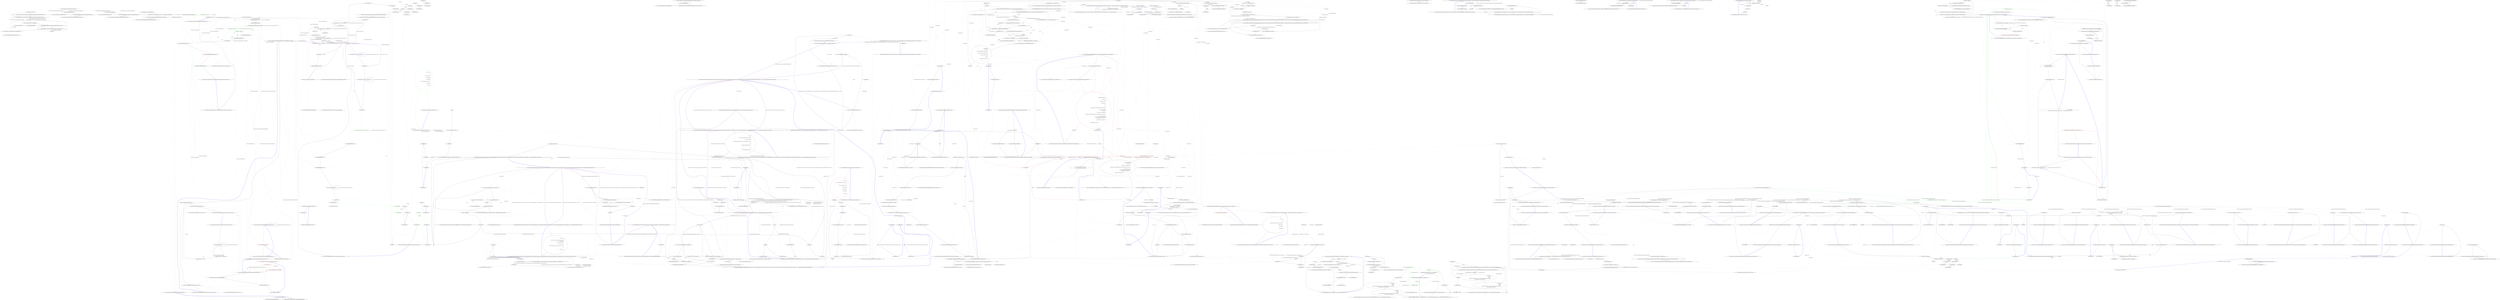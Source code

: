 digraph  {
n30 [label="Nancy.ViewEngines.SuperSimpleViewEngine.NancyViewEngineHost", span=""];
n0 [cluster="Nancy.ViewEngines.SuperSimpleViewEngine.NancyViewEngineHost.NancyViewEngineHost(Nancy.ViewEngines.IRenderContext)", label="Entry Nancy.ViewEngines.SuperSimpleViewEngine.NancyViewEngineHost.NancyViewEngineHost(Nancy.ViewEngines.IRenderContext)", span="14-14"];
n1 [cluster="Nancy.ViewEngines.SuperSimpleViewEngine.NancyViewEngineHost.NancyViewEngineHost(Nancy.ViewEngines.IRenderContext)", label="this.renderContext = renderContext", span="16-16"];
n2 [cluster="Nancy.ViewEngines.SuperSimpleViewEngine.NancyViewEngineHost.NancyViewEngineHost(Nancy.ViewEngines.IRenderContext)", label="Exit Nancy.ViewEngines.SuperSimpleViewEngine.NancyViewEngineHost.NancyViewEngineHost(Nancy.ViewEngines.IRenderContext)", span="14-14"];
n3 [cluster="Nancy.ViewEngines.SuperSimpleViewEngine.NancyViewEngineHost.HtmlEncode(string)", label="Entry Nancy.ViewEngines.SuperSimpleViewEngine.NancyViewEngineHost.HtmlEncode(string)", span="24-24"];
n4 [cluster="Nancy.ViewEngines.SuperSimpleViewEngine.NancyViewEngineHost.HtmlEncode(string)", label="return this.renderContext.HtmlEncode(input);", span="26-26"];
n5 [cluster="Nancy.ViewEngines.SuperSimpleViewEngine.NancyViewEngineHost.HtmlEncode(string)", label="Exit Nancy.ViewEngines.SuperSimpleViewEngine.NancyViewEngineHost.HtmlEncode(string)", span="24-24"];
n6 [cluster="Nancy.ViewEngines.IRenderContext.HtmlEncode(string)", label="Entry Nancy.ViewEngines.IRenderContext.HtmlEncode(string)", span="34-34"];
n7 [cluster="Nancy.ViewEngines.SuperSimpleViewEngine.NancyViewEngineHost.GetTemplate(string, object)", label="Entry Nancy.ViewEngines.SuperSimpleViewEngine.NancyViewEngineHost.GetTemplate(string, object)", span="35-35"];
n8 [cluster="Nancy.ViewEngines.SuperSimpleViewEngine.NancyViewEngineHost.GetTemplate(string, object)", label="var viewLocationResult = this.renderContext.LocateView(templateName, model)", span="37-37"];
n9 [cluster="Nancy.ViewEngines.SuperSimpleViewEngine.NancyViewEngineHost.GetTemplate(string, object)", label="viewLocationResult == null", span="39-39"];
n13 [cluster="Nancy.ViewEngines.IRenderContext.LocateView(string, dynamic)", label="Entry Nancy.ViewEngines.IRenderContext.LocateView(string, dynamic)", span="42-42"];
n11 [cluster="Nancy.ViewEngines.SuperSimpleViewEngine.NancyViewEngineHost.GetTemplate(string, object)", label="return viewLocationResult.Contents.Invoke().ReadToEnd();", span="44-44"];
n10 [cluster="Nancy.ViewEngines.SuperSimpleViewEngine.NancyViewEngineHost.GetTemplate(string, object)", label="return ''[ERR!]'';", span="41-41"];
n12 [cluster="Nancy.ViewEngines.SuperSimpleViewEngine.NancyViewEngineHost.GetTemplate(string, object)", label="Exit Nancy.ViewEngines.SuperSimpleViewEngine.NancyViewEngineHost.GetTemplate(string, object)", span="35-35"];
n14 [cluster="System.Func<TResult>.Invoke()", label="Entry System.Func<TResult>.Invoke()", span="0-0"];
n15 [cluster="System.IO.TextReader.ReadToEnd()", label="Entry System.IO.TextReader.ReadToEnd()", span="0-0"];
n16 [cluster="Nancy.ViewEngines.SuperSimpleViewEngine.NancyViewEngineHost.GetUriString(string, params string[])", label="Entry Nancy.ViewEngines.SuperSimpleViewEngine.NancyViewEngineHost.GetUriString(string, params string[])", span="53-53"];
n17 [cluster="Nancy.ViewEngines.SuperSimpleViewEngine.NancyViewEngineHost.GetUriString(string, params string[])", label="throw new NotImplementedException();", span="55-55"];
n18 [cluster="Nancy.ViewEngines.SuperSimpleViewEngine.NancyViewEngineHost.GetUriString(string, params string[])", label="Exit Nancy.ViewEngines.SuperSimpleViewEngine.NancyViewEngineHost.GetUriString(string, params string[])", span="53-53"];
n19 [cluster="System.NotImplementedException.NotImplementedException()", label="Entry System.NotImplementedException.NotImplementedException()", span="0-0"];
n20 [cluster="Nancy.ViewEngines.SuperSimpleViewEngine.NancyViewEngineHost.ExpandPath(string)", label="Entry Nancy.ViewEngines.SuperSimpleViewEngine.NancyViewEngineHost.ExpandPath(string)", span="63-63"];
n21 [cluster="Nancy.ViewEngines.SuperSimpleViewEngine.NancyViewEngineHost.ExpandPath(string)", label="return this.renderContext.ParsePath(path);", span="65-65"];
n22 [cluster="Nancy.ViewEngines.SuperSimpleViewEngine.NancyViewEngineHost.ExpandPath(string)", label="Exit Nancy.ViewEngines.SuperSimpleViewEngine.NancyViewEngineHost.ExpandPath(string)", span="63-63"];
n23 [cluster="Nancy.ViewEngines.IRenderContext.ParsePath(string)", label="Entry Nancy.ViewEngines.IRenderContext.ParsePath(string)", span="27-27"];
n24 [cluster="Nancy.ViewEngines.SuperSimpleViewEngine.NancyViewEngineHost.AntiForgeryToken()", label="Entry Nancy.ViewEngines.SuperSimpleViewEngine.NancyViewEngineHost.AntiForgeryToken()", span="72-72"];
n25 [cluster="Nancy.ViewEngines.SuperSimpleViewEngine.NancyViewEngineHost.AntiForgeryToken()", label="var tokenKeyValue = this.renderContext.GetCsrfToken()", span="74-74"];
n26 [cluster="Nancy.ViewEngines.SuperSimpleViewEngine.NancyViewEngineHost.AntiForgeryToken()", label="return string.Format(''<input type=\''hidden\'' name=\''{0}\'' value=\''{1}\'''', tokenKeyValue.Key, tokenKeyValue.Value);", span="76-76"];
n28 [cluster="Nancy.ViewEngines.IRenderContext.GetCsrfToken()", label="Entry Nancy.ViewEngines.IRenderContext.GetCsrfToken()", span="50-50"];
n27 [cluster="Nancy.ViewEngines.SuperSimpleViewEngine.NancyViewEngineHost.AntiForgeryToken()", label="Exit Nancy.ViewEngines.SuperSimpleViewEngine.NancyViewEngineHost.AntiForgeryToken()", span="72-72"];
n29 [cluster="string.Format(string, object, object)", label="Entry string.Format(string, object, object)", span="0-0"];
d73 [cluster="Nancy.AfterPipeline.Wrap(System.Action<Nancy.NancyContext>)", color=green, community=0, label="1: return (ctx, ct) =>\r\n            {\r\n                try\r\n                {\r\n                    syncDelegate.Invoke(ctx);\r\n\r\n                    return completeTask;\r\n                }\r\n                catch (Exception e)\r\n                {\r\n                    var tcs = new TaskCompletionSource<object>();\r\n\r\n                    tcs.SetException(e);\r\n\r\n                    return tcs.Task;\r\n                }\r\n            };", span="144-160"];
d72 [cluster="Nancy.AfterPipeline.Wrap(System.Action<Nancy.NancyContext>)", label="Entry Nancy.AfterPipeline.Wrap(System.Action<Nancy.NancyContext>)", span="142-142"];
d74 [cluster="Nancy.AfterPipeline.Wrap(System.Action<Nancy.NancyContext>)", label="Exit Nancy.AfterPipeline.Wrap(System.Action<Nancy.NancyContext>)", span="142-142"];
d76 [cluster="lambda expression", label="syncDelegate.Invoke(ctx)", span="148-148"];
d80 [cluster="lambda expression", label="tcs.SetException(e)", span="156-156"];
d89 [label="System.Action<Nancy.NancyContext>", span=""];
d75 [cluster="lambda expression", label="Entry lambda expression", span="144-160"];
d77 [cluster="lambda expression", label="return completeTask;", span="150-150"];
d83 [cluster="System.Action<T>.Invoke(T)", label="Entry System.Action<T>.Invoke(T)", span="0-0"];
d79 [cluster="lambda expression", label="var tcs = new TaskCompletionSource<object>()", span="154-154"];
d81 [cluster="lambda expression", label="return tcs.Task;", span="158-158"];
d61 [cluster="System.Threading.Tasks.TaskCompletionSource<TResult>.SetException(System.Exception)", label="Entry System.Threading.Tasks.TaskCompletionSource<TResult>.SetException(System.Exception)", span="0-0"];
d82 [cluster="lambda expression", label="Exit lambda expression", span="144-160"];
d78 [cluster="lambda expression", label=Exception, span="152-152"];
d5 [cluster="System.Threading.Tasks.TaskCompletionSource<TResult>.TaskCompletionSource()", label="Entry System.Threading.Tasks.TaskCompletionSource<TResult>.TaskCompletionSource()", span="0-0"];
d55 [cluster="Nancy.AfterPipeline.ExecuteTasksInternal(Nancy.NancyContext, System.Threading.CancellationToken, System.Collections.Generic.IEnumerator<System.Func<Nancy.NancyContext, System.Threading.CancellationToken, System.Threading.Tasks.Task>>, System.Threading.Tasks.TaskCompletionSource<object>)", label="tcs.SetException(current.Exception)", span="103-103"];
d1 [cluster="Nancy.AfterPipeline.AfterPipeline()", label="var tcs = new TaskCompletionSource<object>()", span="13-13"];
d37 [cluster="Nancy.AfterPipeline.Invoke(Nancy.NancyContext, System.Threading.CancellationToken)", label="var tcs = new TaskCompletionSource<object>()", span="63-63"];
d46 [cluster="Nancy.AfterPipeline.ExecuteTasksInternal(Nancy.NancyContext, System.Threading.CancellationToken, System.Collections.Generic.IEnumerator<System.Func<Nancy.NancyContext, System.Threading.CancellationToken, System.Threading.Tasks.Task>>, System.Threading.Tasks.TaskCompletionSource<object>)", label="Entry Nancy.AfterPipeline.ExecuteTasksInternal(Nancy.NancyContext, System.Threading.CancellationToken, System.Collections.Generic.IEnumerator<System.Func<Nancy.NancyContext, System.Threading.CancellationToken, System.Threading.Tasks.Task>>, System.Threading.Tasks.TaskCompletionSource<object>)", span="79-79"];
d48 [cluster="Nancy.AfterPipeline.ExecuteTasksInternal(Nancy.NancyContext, System.Threading.CancellationToken, System.Collections.Generic.IEnumerator<System.Func<Nancy.NancyContext, System.Threading.CancellationToken, System.Threading.Tasks.Task>>, System.Threading.Tasks.TaskCompletionSource<object>)", label="var current = enumerator.Current.Invoke(context, cancellationToken)", span="83-83"];
d54 [cluster="Nancy.AfterPipeline.ExecuteTasksInternal(Nancy.NancyContext, System.Threading.CancellationToken, System.Collections.Generic.IEnumerator<System.Func<Nancy.NancyContext, System.Threading.CancellationToken, System.Threading.Tasks.Task>>, System.Threading.Tasks.TaskCompletionSource<object>)", label="current.IsFaulted", span="101-101"];
d58 [cluster="Nancy.AfterPipeline.ExecuteTasksInternal(Nancy.NancyContext, System.Threading.CancellationToken, System.Collections.Generic.IEnumerator<System.Func<Nancy.NancyContext, System.Threading.CancellationToken, System.Threading.Tasks.Task>>, System.Threading.Tasks.TaskCompletionSource<object>)", label="Exit Nancy.AfterPipeline.ExecuteTasksInternal(Nancy.NancyContext, System.Threading.CancellationToken, System.Collections.Generic.IEnumerator<System.Func<Nancy.NancyContext, System.Threading.CancellationToken, System.Threading.Tasks.Task>>, System.Threading.Tasks.TaskCompletionSource<object>)", span="79-79"];
d0 [cluster="Nancy.AfterPipeline.AfterPipeline()", label="Entry Nancy.AfterPipeline.AfterPipeline()", span="11-11"];
d2 [cluster="Nancy.AfterPipeline.AfterPipeline()", label="tcs.SetResult(new object())", span="14-14"];
d3 [cluster="Nancy.AfterPipeline.AfterPipeline()", label="completeTask = tcs.Task", span="15-15"];
d36 [cluster="Nancy.AfterPipeline.Invoke(Nancy.NancyContext, System.Threading.CancellationToken)", label="Entry Nancy.AfterPipeline.Invoke(Nancy.NancyContext, System.Threading.CancellationToken)", span="61-61"];
d38 [cluster="Nancy.AfterPipeline.Invoke(Nancy.NancyContext, System.Threading.CancellationToken)", label="var enumerator = this.PipelineDelegates.GetEnumerator()", span="65-65"];
d40 [cluster="Nancy.AfterPipeline.Invoke(Nancy.NancyContext, System.Threading.CancellationToken)", label="ExecuteTasksInternal(context, cancellationToken, enumerator, tcs)", span="69-69"];
d41 [cluster="Nancy.AfterPipeline.Invoke(Nancy.NancyContext, System.Threading.CancellationToken)", label="tcs.SetResult(null)", span="73-73"];
d42 [cluster="Nancy.AfterPipeline.Invoke(Nancy.NancyContext, System.Threading.CancellationToken)", label="return tcs.Task;", span="76-76"];
d62 [cluster="Nancy.AfterPipeline.ExecuteTasksContinuation(Nancy.NancyContext, System.Threading.CancellationToken, System.Collections.Generic.IEnumerator<System.Func<Nancy.NancyContext, System.Threading.CancellationToken, System.Threading.Tasks.Task>>, System.Threading.Tasks.TaskCompletionSource<object>)", label="Entry Nancy.AfterPipeline.ExecuteTasksContinuation(Nancy.NancyContext, System.Threading.CancellationToken, System.Collections.Generic.IEnumerator<System.Func<Nancy.NancyContext, System.Threading.CancellationToken, System.Threading.Tasks.Task>>, System.Threading.Tasks.TaskCompletionSource<object>)", span="118-118"];
d69 [cluster="lambda expression", label="ExecuteTasksInternal(context, cancellationToken, enumerator, tcs)", span="128-128"];
d47 [cluster="Nancy.AfterPipeline.ExecuteTasksInternal(Nancy.NancyContext, System.Threading.CancellationToken, System.Collections.Generic.IEnumerator<System.Func<Nancy.NancyContext, System.Threading.CancellationToken, System.Threading.Tasks.Task>>, System.Threading.Tasks.TaskCompletionSource<object>)", label=true, span="81-81"];
d53 [cluster="Nancy.AfterPipeline.ExecuteTasksInternal(Nancy.NancyContext, System.Threading.CancellationToken, System.Collections.Generic.IEnumerator<System.Func<Nancy.NancyContext, System.Threading.CancellationToken, System.Threading.Tasks.Task>>, System.Threading.Tasks.TaskCompletionSource<object>)", label="enumerator.MoveNext()", span="96-96"];
d56 [cluster="Nancy.AfterPipeline.ExecuteTasksInternal(Nancy.NancyContext, System.Threading.CancellationToken, System.Collections.Generic.IEnumerator<System.Func<Nancy.NancyContext, System.Threading.CancellationToken, System.Threading.Tasks.Task>>, System.Threading.Tasks.TaskCompletionSource<object>)", label="tcs.SetResult(null)", span="107-107"];
d57 [cluster="Nancy.AfterPipeline.ExecuteTasksInternal(Nancy.NancyContext, System.Threading.CancellationToken, System.Collections.Generic.IEnumerator<System.Func<Nancy.NancyContext, System.Threading.CancellationToken, System.Threading.Tasks.Task>>, System.Threading.Tasks.TaskCompletionSource<object>)", label="current.ContinueWith(ExecuteTasksContinuation(context, cancellationToken, enumerator, tcs), TaskContinuationOptions.ExecuteSynchronously)", span="113-113"];
d49 [cluster="Nancy.AfterPipeline.ExecuteTasksInternal(Nancy.NancyContext, System.Threading.CancellationToken, System.Collections.Generic.IEnumerator<System.Func<Nancy.NancyContext, System.Threading.CancellationToken, System.Threading.Tasks.Task>>, System.Threading.Tasks.TaskCompletionSource<object>)", label="current.Status == TaskStatus.Created", span="85-85"];
d59 [cluster="System.Func<T1, T2, TResult>.Invoke(T1, T2)", label="Entry System.Func<T1, T2, TResult>.Invoke(T1, T2)", span="0-0"];
d50 [cluster="Nancy.AfterPipeline.ExecuteTasksInternal(Nancy.NancyContext, System.Threading.CancellationToken, System.Collections.Generic.IEnumerator<System.Func<Nancy.NancyContext, System.Threading.CancellationToken, System.Threading.Tasks.Task>>, System.Threading.Tasks.TaskCompletionSource<object>)", label="current.Start()", span="87-87"];
d51 [cluster="Nancy.AfterPipeline.ExecuteTasksInternal(Nancy.NancyContext, System.Threading.CancellationToken, System.Collections.Generic.IEnumerator<System.Func<Nancy.NancyContext, System.Threading.CancellationToken, System.Threading.Tasks.Task>>, System.Threading.Tasks.TaskCompletionSource<object>)", label="current.IsCompleted || current.IsFaulted", span="90-90"];
d52 [cluster="Nancy.AfterPipeline.ExecuteTasksInternal(Nancy.NancyContext, System.Threading.CancellationToken, System.Collections.Generic.IEnumerator<System.Func<Nancy.NancyContext, System.Threading.CancellationToken, System.Threading.Tasks.Task>>, System.Threading.Tasks.TaskCompletionSource<object>)", label="var exception = current.Exception", span="94-94"];
d4 [cluster="Nancy.AfterPipeline.AfterPipeline()", label="Exit Nancy.AfterPipeline.AfterPipeline()", span="11-11"];
d6 [cluster="object.Object()", label="Entry object.Object()", span="0-0"];
d7 [cluster="System.Threading.Tasks.TaskCompletionSource<TResult>.SetResult(TResult)", label="Entry System.Threading.Tasks.TaskCompletionSource<TResult>.SetResult(TResult)", span="0-0"];
d12 [cluster="Nancy.AfterPipeline.implicit operator System.Func<Nancy.NancyContext, System.Threading.CancellationToken, System.Threading.Tasks.Task>(Nancy.AfterPipeline)", label="Entry Nancy.AfterPipeline.implicit operator System.Func<Nancy.NancyContext, System.Threading.CancellationToken, System.Threading.Tasks.Task>(Nancy.AfterPipeline)", span="27-27"];
d43 [cluster="Nancy.AfterPipeline.Invoke(Nancy.NancyContext, System.Threading.CancellationToken)", label="Exit Nancy.AfterPipeline.Invoke(Nancy.NancyContext, System.Threading.CancellationToken)", span="61-61"];
d84 [label="Nancy.AfterPipeline", span=""];
d39 [cluster="Nancy.AfterPipeline.Invoke(Nancy.NancyContext, System.Threading.CancellationToken)", label="enumerator.MoveNext()", span="67-67"];
d44 [cluster="System.Collections.Generic.IEnumerable<T>.GetEnumerator()", label="Entry System.Collections.Generic.IEnumerable<T>.GetEnumerator()", span="0-0"];
d65 [cluster="Nancy.AfterPipeline.ExecuteTasksContinuation(Nancy.NancyContext, System.Threading.CancellationToken, System.Collections.Generic.IEnumerator<System.Func<Nancy.NancyContext, System.Threading.CancellationToken, System.Threading.Tasks.Task>>, System.Threading.Tasks.TaskCompletionSource<object>)", label="Exit Nancy.AfterPipeline.ExecuteTasksContinuation(Nancy.NancyContext, System.Threading.CancellationToken, System.Collections.Generic.IEnumerator<System.Func<Nancy.NancyContext, System.Threading.CancellationToken, System.Threading.Tasks.Task>>, System.Threading.Tasks.TaskCompletionSource<object>)", span="118-118"];
d64 [cluster="Nancy.AfterPipeline.ExecuteTasksContinuation(Nancy.NancyContext, System.Threading.CancellationToken, System.Collections.Generic.IEnumerator<System.Func<Nancy.NancyContext, System.Threading.CancellationToken, System.Threading.Tasks.Task>>, System.Threading.Tasks.TaskCompletionSource<object>)", label="return current =>\r\n            {\r\n                // Observe the exception, even though we ignore it, otherwise\r\n                // we will blow up later\r\n                var exception = current.Exception;\r\n\r\n                if (enumerator.MoveNext())\r\n                {\r\n                    ExecuteTasksInternal(context, cancellationToken, enumerator, tcs);\r\n                }\r\n                else\r\n                {\r\n                    tcs.SetResult(null);\r\n                }\r\n            };", span="120-134"];
d68 [cluster="lambda expression", label="enumerator.MoveNext()", span="126-126"];
d70 [cluster="lambda expression", label="tcs.SetResult(null)", span="132-132"];
d85 [label="System.Collections.Generic.IEnumerator<System.Func<Nancy.NancyContext, System.Threading.CancellationToken, System.Threading.Tasks.Task>>", span=""];
d86 [label="Nancy.NancyContext", span=""];
d87 [label="System.Threading.CancellationToken", span=""];
d88 [label="System.Threading.Tasks.TaskCompletionSource<object>", span=""];
d71 [cluster="lambda expression", label="Exit lambda expression", span="120-134"];
d45 [cluster="System.Collections.IEnumerator.MoveNext()", label="Entry System.Collections.IEnumerator.MoveNext()", span="0-0"];
d63 [cluster="System.Threading.Tasks.Task.ContinueWith(System.Action<System.Threading.Tasks.Task>, System.Threading.Tasks.TaskContinuationOptions)", label="Entry System.Threading.Tasks.Task.ContinueWith(System.Action<System.Threading.Tasks.Task>, System.Threading.Tasks.TaskContinuationOptions)", span="0-0"];
d60 [cluster="System.Threading.Tasks.Task.Start()", label="Entry System.Threading.Tasks.Task.Start()", span="0-0"];
d14 [cluster="Nancy.AfterPipeline.implicit operator System.Func<Nancy.NancyContext, System.Threading.CancellationToken, System.Threading.Tasks.Task>(Nancy.AfterPipeline)", label="Exit Nancy.AfterPipeline.implicit operator System.Func<Nancy.NancyContext, System.Threading.CancellationToken, System.Threading.Tasks.Task>(Nancy.AfterPipeline)", span="27-27"];
d13 [cluster="Nancy.AfterPipeline.implicit operator System.Func<Nancy.NancyContext, System.Threading.CancellationToken, System.Threading.Tasks.Task>(Nancy.AfterPipeline)", label="return pipeline.Invoke;", span="29-29"];
d67 [cluster="lambda expression", label="var exception = current.Exception", span="124-124"];
d66 [cluster="lambda expression", label="Entry lambda expression", span="120-134"];
m0_89 [cluster="Nancy.Tests.Unit.AfterPipelineFixture.Pipeline_containing_another_pipeline_will_invoke_items_in_both_pipelines()", file="AfterPipelineFixture.cs", label="Entry Nancy.Tests.Unit.AfterPipelineFixture.Pipeline_containing_another_pipeline_will_invoke_items_in_both_pipelines()", span="90-90"];
m0_98 [cluster="Nancy.Tests.Unit.AfterPipelineFixture.Pipeline_containing_another_pipeline_will_invoke_items_in_both_pipelines()", file="AfterPipelineFixture.cs", label="pipeline += item1", span="100-100"];
m0_99 [cluster="Nancy.Tests.Unit.AfterPipelineFixture.Pipeline_containing_another_pipeline_will_invoke_items_in_both_pipelines()", file="AfterPipelineFixture.cs", label="pipeline += item2", span="101-101"];
m0_103 [cluster="Nancy.Tests.Unit.AfterPipelineFixture.Pipeline_containing_another_pipeline_will_invoke_items_in_both_pipelines()", file="AfterPipelineFixture.cs", label="pipeline.AddItemToEndOfPipeline(subPipeline)", span="106-106"];
m0_104 [cluster="Nancy.Tests.Unit.AfterPipelineFixture.Pipeline_containing_another_pipeline_will_invoke_items_in_both_pipelines()", file="AfterPipelineFixture.cs", label="pipeline.Invoke(CreateContext(), new CancellationToken())", span="107-107"];
m0_100 [cluster="Nancy.Tests.Unit.AfterPipelineFixture.Pipeline_containing_another_pipeline_will_invoke_items_in_both_pipelines()", file="AfterPipelineFixture.cs", label="var subPipeline = new AfterPipeline()", span="102-102"];
m0_105 [cluster="Nancy.Tests.Unit.AfterPipelineFixture.Pipeline_containing_another_pipeline_will_invoke_items_in_both_pipelines()", file="AfterPipelineFixture.cs", label="Assert.True(item1Called)", span="109-109"];
m0_106 [cluster="Nancy.Tests.Unit.AfterPipelineFixture.Pipeline_containing_another_pipeline_will_invoke_items_in_both_pipelines()", file="AfterPipelineFixture.cs", label="Assert.True(item2Called)", span="110-110"];
m0_107 [cluster="Nancy.Tests.Unit.AfterPipelineFixture.Pipeline_containing_another_pipeline_will_invoke_items_in_both_pipelines()", file="AfterPipelineFixture.cs", label="Assert.True(item3Called)", span="111-111"];
m0_108 [cluster="Nancy.Tests.Unit.AfterPipelineFixture.Pipeline_containing_another_pipeline_will_invoke_items_in_both_pipelines()", file="AfterPipelineFixture.cs", label="Assert.True(item4Called)", span="112-112"];
m0_91 [cluster="Nancy.Tests.Unit.AfterPipelineFixture.Pipeline_containing_another_pipeline_will_invoke_items_in_both_pipelines()", file="AfterPipelineFixture.cs", label="Action<NancyContext> item1 = (r) => { item1Called = true; }", span="93-93"];
m0_97 [cluster="Nancy.Tests.Unit.AfterPipelineFixture.Pipeline_containing_another_pipeline_will_invoke_items_in_both_pipelines()", file="AfterPipelineFixture.cs", label="Action<NancyContext> item4 = (r) => { item4Called = true; }", span="99-99"];
m0_93 [cluster="Nancy.Tests.Unit.AfterPipelineFixture.Pipeline_containing_another_pipeline_will_invoke_items_in_both_pipelines()", file="AfterPipelineFixture.cs", label="Action<NancyContext> item2 = (r) => { item2Called = true; }", span="95-95"];
m0_102 [cluster="Nancy.Tests.Unit.AfterPipelineFixture.Pipeline_containing_another_pipeline_will_invoke_items_in_both_pipelines()", file="AfterPipelineFixture.cs", label="subPipeline += item4", span="104-104"];
m0_90 [cluster="Nancy.Tests.Unit.AfterPipelineFixture.Pipeline_containing_another_pipeline_will_invoke_items_in_both_pipelines()", file="AfterPipelineFixture.cs", label="var item1Called = false", span="92-92"];
m0_92 [cluster="Nancy.Tests.Unit.AfterPipelineFixture.Pipeline_containing_another_pipeline_will_invoke_items_in_both_pipelines()", file="AfterPipelineFixture.cs", label="var item2Called = false", span="94-94"];
m0_96 [cluster="Nancy.Tests.Unit.AfterPipelineFixture.Pipeline_containing_another_pipeline_will_invoke_items_in_both_pipelines()", file="AfterPipelineFixture.cs", label="var item4Called = false", span="98-98"];
m0_101 [cluster="Nancy.Tests.Unit.AfterPipelineFixture.Pipeline_containing_another_pipeline_will_invoke_items_in_both_pipelines()", file="AfterPipelineFixture.cs", label="subPipeline += item3", span="103-103"];
m0_95 [cluster="Nancy.Tests.Unit.AfterPipelineFixture.Pipeline_containing_another_pipeline_will_invoke_items_in_both_pipelines()", file="AfterPipelineFixture.cs", label="Action<NancyContext> item3 = (r) => { item3Called = true; }", span="97-97"];
m0_94 [cluster="Nancy.Tests.Unit.AfterPipelineFixture.Pipeline_containing_another_pipeline_will_invoke_items_in_both_pipelines()", file="AfterPipelineFixture.cs", label="var item3Called = false", span="96-96"];
m0_109 [cluster="Nancy.Tests.Unit.AfterPipelineFixture.Pipeline_containing_another_pipeline_will_invoke_items_in_both_pipelines()", file="AfterPipelineFixture.cs", label="Exit Nancy.Tests.Unit.AfterPipelineFixture.Pipeline_containing_another_pipeline_will_invoke_items_in_both_pipelines()", span="90-90"];
m0_8 [cluster="Nancy.ViewEngines.SuperSimpleViewEngine.NancyViewEngineHost.GetTemplate(string, object)", color=red, community=0, file="AfterPipelineFixture.cs", label="2: var viewLocationResult = this.renderContext.LocateView(templateName, model)", span="37-37"];
m0_9 [cluster="Nancy.ViewEngines.SuperSimpleViewEngine.NancyViewEngineHost.GetTemplate(string, object)", color=red, community=0, file="AfterPipelineFixture.cs", label="1: viewLocationResult == null", span="39-39"];
m0_10 [cluster="Nancy.ViewEngines.SuperSimpleViewEngine.NancyViewEngineHost.GetTemplate(string, object)", color=red, community=0, file="AfterPipelineFixture.cs", label="1: return ''[ERR!]'';", span="41-41"];
m0_12 [cluster="Nancy.ViewEngines.SuperSimpleViewEngine.NancyViewEngineHost.GetTemplate(string, object)", file="AfterPipelineFixture.cs", label="Exit Nancy.ViewEngines.SuperSimpleViewEngine.NancyViewEngineHost.GetTemplate(string, object)", span="35-35"];
m0_14 [cluster="System.Func<TResult>.Invoke()", file="AfterPipelineFixture.cs", label="Entry System.Func<TResult>.Invoke()", span="0-0"];
m0_11 [cluster="Nancy.ViewEngines.SuperSimpleViewEngine.NancyViewEngineHost.GetTemplate(string, object)", color=red, community=0, file="AfterPipelineFixture.cs", label="0: return viewLocationResult.Contents.Invoke().ReadToEnd();", span="44-44"];
m0_13 [cluster="Nancy.ViewEngines.IRenderContext.LocateView(string, dynamic)", file="AfterPipelineFixture.cs", label="Entry Nancy.ViewEngines.IRenderContext.LocateView(string, dynamic)", span="42-42"];
m0_15 [cluster="System.IO.TextReader.ReadToEnd()", file="AfterPipelineFixture.cs", label="Entry System.IO.TextReader.ReadToEnd()", span="0-0"];
m0_20 [cluster="Nancy.ViewEngines.SuperSimpleViewEngine.NancyViewEngineHost.ExpandPath(string)", file="AfterPipelineFixture.cs", label="Entry Nancy.ViewEngines.SuperSimpleViewEngine.NancyViewEngineHost.ExpandPath(string)", span="63-63"];
m0_4 [cluster="Nancy.ViewEngines.SuperSimpleViewEngine.NancyViewEngineHost.HtmlEncode(string)", color=red, community=0, file="AfterPipelineFixture.cs", label="0: return this.renderContext.HtmlEncode(input);", span="26-26"];
m0_5 [cluster="Nancy.ViewEngines.SuperSimpleViewEngine.NancyViewEngineHost.HtmlEncode(string)", file="AfterPipelineFixture.cs", label="Exit Nancy.ViewEngines.SuperSimpleViewEngine.NancyViewEngineHost.HtmlEncode(string)", span="24-24"];
m0_6 [cluster="Nancy.ViewEngines.IRenderContext.HtmlEncode(string)", file="AfterPipelineFixture.cs", label="Entry Nancy.ViewEngines.IRenderContext.HtmlEncode(string)", span="34-34"];
m0_23 [cluster="Nancy.ViewEngines.IRenderContext.ParsePath(string)", file="AfterPipelineFixture.cs", label="Entry Nancy.ViewEngines.IRenderContext.ParsePath(string)", span="27-27"];
m0_18 [cluster="Nancy.ViewEngines.SuperSimpleViewEngine.NancyViewEngineHost.GetUriString(string, params string[])", file="AfterPipelineFixture.cs", label="Exit Nancy.ViewEngines.SuperSimpleViewEngine.NancyViewEngineHost.GetUriString(string, params string[])", span="53-53"];
m0_111 [cluster="System.Threading.CancellationToken.CancellationToken()", file="AfterPipelineFixture.cs", label="Entry System.Threading.CancellationToken.CancellationToken()", span="0-0"];
m0_7 [cluster="Nancy.ViewEngines.SuperSimpleViewEngine.NancyViewEngineHost.GetTemplate(string, object)", file="AfterPipelineFixture.cs", label="Entry Nancy.ViewEngines.SuperSimpleViewEngine.NancyViewEngineHost.GetTemplate(string, object)", span="35-35"];
m0_49 [cluster="Nancy.Tests.Unit.AfterPipelineFixture.When_cast_to_func_and_invoked_members_are_invoked()", file="AfterPipelineFixture.cs", label="Entry Nancy.Tests.Unit.AfterPipelineFixture.When_cast_to_func_and_invoked_members_are_invoked()", span="55-55"];
m0_55 [cluster="Nancy.Tests.Unit.AfterPipelineFixture.When_cast_to_func_and_invoked_members_are_invoked()", color=green, community=0, file="AfterPipelineFixture.cs", label="0: Action<NancyContext> item3 = (r) => { item3Called = true; }", span="62-62"];
m0_54 [cluster="Nancy.Tests.Unit.AfterPipelineFixture.When_cast_to_func_and_invoked_members_are_invoked()", file="AfterPipelineFixture.cs", label="var item3Called = false", span="61-61"];
m0_56 [cluster="Nancy.Tests.Unit.AfterPipelineFixture.When_cast_to_func_and_invoked_members_are_invoked()", file="AfterPipelineFixture.cs", label="pipeline.AddItemToEndOfPipeline(item1)", span="63-63"];
m0_58 [cluster="Nancy.Tests.Unit.AfterPipelineFixture.When_cast_to_func_and_invoked_members_are_invoked()", file="AfterPipelineFixture.cs", label="pipeline.AddItemToEndOfPipeline(item3)", span="65-65"];
m0_62 [cluster="Nancy.Tests.Unit.AfterPipelineFixture.When_cast_to_func_and_invoked_members_are_invoked()", color=green, community=0, file="AfterPipelineFixture.cs", label="1: Assert.True(item1Called)", span="72-72"];
m0_61 [cluster="Nancy.Tests.Unit.AfterPipelineFixture.When_cast_to_func_and_invoked_members_are_invoked()", file="AfterPipelineFixture.cs", label="action.Invoke(CreateContext())", span="70-70"];
m0_63 [cluster="Nancy.Tests.Unit.AfterPipelineFixture.When_cast_to_func_and_invoked_members_are_invoked()", color=green, community=0, file="AfterPipelineFixture.cs", label="1: Assert.True(item2Called)", span="73-73"];
m0_64 [cluster="Nancy.Tests.Unit.AfterPipelineFixture.When_cast_to_func_and_invoked_members_are_invoked()", file="AfterPipelineFixture.cs", label="Assert.True(item3Called)", span="74-74"];
m0_57 [cluster="Nancy.Tests.Unit.AfterPipelineFixture.When_cast_to_func_and_invoked_members_are_invoked()", file="AfterPipelineFixture.cs", label="pipeline.AddItemToEndOfPipeline(item2)", span="64-64"];
m0_60 [cluster="Nancy.Tests.Unit.AfterPipelineFixture.When_cast_to_func_and_invoked_members_are_invoked()", file="AfterPipelineFixture.cs", label="pipeline += action", span="68-68"];
m0_50 [cluster="Nancy.Tests.Unit.AfterPipelineFixture.When_cast_to_func_and_invoked_members_are_invoked()", file="AfterPipelineFixture.cs", label="var item1Called = false", span="57-57"];
m0_53 [cluster="Nancy.Tests.Unit.AfterPipelineFixture.When_cast_to_func_and_invoked_members_are_invoked()", file="AfterPipelineFixture.cs", label="Action<NancyContext> item2 = (r) => { item2Called = true; }", span="60-60"];
m0_51 [cluster="Nancy.Tests.Unit.AfterPipelineFixture.When_cast_to_func_and_invoked_members_are_invoked()", file="AfterPipelineFixture.cs", label="Action<NancyContext> item1 = (r) => { item1Called = true; }", span="58-58"];
m0_59 [cluster="Nancy.Tests.Unit.AfterPipelineFixture.When_cast_to_func_and_invoked_members_are_invoked()", file="AfterPipelineFixture.cs", label="Action<NancyContext> action = context => { }", span="67-67"];
m0_52 [cluster="Nancy.Tests.Unit.AfterPipelineFixture.When_cast_to_func_and_invoked_members_are_invoked()", file="AfterPipelineFixture.cs", label="var item2Called = false", span="59-59"];
m0_65 [cluster="Nancy.Tests.Unit.AfterPipelineFixture.When_cast_to_func_and_invoked_members_are_invoked()", file="AfterPipelineFixture.cs", label="Exit Nancy.Tests.Unit.AfterPipelineFixture.When_cast_to_func_and_invoked_members_are_invoked()", span="55-55"];
m0_28 [cluster="Nancy.Tests.Unit.AfterPipelineFixture.PlusEquals_with_another_pipeline_adds_those_pipeline_items_to_end_of_pipeline()", file="AfterPipelineFixture.cs", label="pipeline.AddItemToEndOfPipeline(item1)", span="39-39"];
m0_110 [cluster="Nancy.AsyncNamedPipelineBase<TAsyncDelegate, TSyncDelegate>.AddItemToEndOfPipeline(TAsyncDelegate)", file="AfterPipelineFixture.cs", label="Entry Nancy.AsyncNamedPipelineBase<TAsyncDelegate, TSyncDelegate>.AddItemToEndOfPipeline(TAsyncDelegate)", span="87-87"];
m0_24 [cluster="Nancy.ViewEngines.SuperSimpleViewEngine.NancyViewEngineHost.AntiForgeryToken()", file="AfterPipelineFixture.cs", label="Entry Nancy.ViewEngines.SuperSimpleViewEngine.NancyViewEngineHost.AntiForgeryToken()", span="72-72"];
m0_25 [cluster="Nancy.Tests.Unit.AfterPipelineFixture.PlusEquals_with_another_pipeline_adds_those_pipeline_items_to_end_of_pipeline()", file="AfterPipelineFixture.cs", label="Entry Nancy.Tests.Unit.AfterPipelineFixture.PlusEquals_with_another_pipeline_adds_those_pipeline_items_to_end_of_pipeline()", span="35-35"];
m0_26 [cluster="Nancy.Tests.Unit.AfterPipelineFixture.PlusEquals_with_another_pipeline_adds_those_pipeline_items_to_end_of_pipeline()", color=green, community=0, file="AfterPipelineFixture.cs", label="1: Action<NancyContext> item1 = (r) => { }", span="37-37"];
m0_27 [cluster="Nancy.Tests.Unit.AfterPipelineFixture.PlusEquals_with_another_pipeline_adds_those_pipeline_items_to_end_of_pipeline()", file="AfterPipelineFixture.cs", label="Action<NancyContext> item2 = (r) => { }", span="38-38"];
m0_79 [cluster="Nancy.Tests.Unit.AfterPipelineFixture.When_cast_from_func_creates_a_pipeline_with_one_item()", file="AfterPipelineFixture.cs", label="Entry Nancy.Tests.Unit.AfterPipelineFixture.When_cast_from_func_creates_a_pipeline_with_one_item()", span="78-78"];
m0_81 [cluster="Nancy.Tests.Unit.AfterPipelineFixture.When_cast_from_func_creates_a_pipeline_with_one_item()", file="AfterPipelineFixture.cs", label="AfterPipeline castPipeline = new AfterPipeline()", span="82-82"];
m0_84 [cluster="Nancy.Tests.Unit.AfterPipelineFixture.When_cast_from_func_creates_a_pipeline_with_one_item()", file="AfterPipelineFixture.cs", label="Assert.Same(item1, castPipeline.PipelineDelegates.First())", span="86-86"];
m0_80 [cluster="Nancy.Tests.Unit.AfterPipelineFixture.When_cast_from_func_creates_a_pipeline_with_one_item()", file="AfterPipelineFixture.cs", label="Action<NancyContext> item1 = (r) => { }", span="80-80"];
m0_82 [cluster="Nancy.Tests.Unit.AfterPipelineFixture.When_cast_from_func_creates_a_pipeline_with_one_item()", file="AfterPipelineFixture.cs", label="castPipeline += item1", span="83-83"];
m0_83 [cluster="Nancy.Tests.Unit.AfterPipelineFixture.When_cast_from_func_creates_a_pipeline_with_one_item()", file="AfterPipelineFixture.cs", label="Assert.Equal(1, castPipeline.PipelineDelegates.Count())", span="85-85"];
m0_85 [cluster="Nancy.Tests.Unit.AfterPipelineFixture.When_cast_from_func_creates_a_pipeline_with_one_item()", file="AfterPipelineFixture.cs", label="Exit Nancy.Tests.Unit.AfterPipelineFixture.When_cast_from_func_creates_a_pipeline_with_one_item()", span="78-78"];
m0_19 [cluster="System.Collections.Generic.IEnumerable<TSource>.Last<TSource>()", file="AfterPipelineFixture.cs", label="Entry System.Collections.Generic.IEnumerable<TSource>.Last<TSource>()", span="0-0"];
m0_21 [cluster="Nancy.ViewEngines.SuperSimpleViewEngine.NancyViewEngineHost.ExpandPath(string)", file="AfterPipelineFixture.cs", label="return this.renderContext.ParsePath(path);", span="65-65"];
m0_22 [cluster="Nancy.ViewEngines.SuperSimpleViewEngine.NancyViewEngineHost.ExpandPath(string)", file="AfterPipelineFixture.cs", label="Exit Nancy.ViewEngines.SuperSimpleViewEngine.NancyViewEngineHost.ExpandPath(string)", span="63-63"];
m0_66 [cluster="System.Action<T>.Invoke(T)", file="AfterPipelineFixture.cs", label="Entry System.Action<T>.Invoke(T)", span="0-0"];
m0_0 [cluster="Nancy.Tests.Unit.AfterPipelineFixture.CreateContext()", file="AfterPipelineFixture.cs", label="Entry Nancy.Tests.Unit.AfterPipelineFixture.CreateContext()", span="11-11"];
m0_1 [cluster="Nancy.Tests.Unit.AfterPipelineFixture.CreateContext()", file="AfterPipelineFixture.cs", label="return new NancyContext();", span="13-13"];
m0_2 [cluster="Nancy.Tests.Unit.AfterPipelineFixture.CreateContext()", file="AfterPipelineFixture.cs", label="Exit Nancy.Tests.Unit.AfterPipelineFixture.CreateContext()", span="11-11"];
m0_16 [cluster="Nancy.AsyncNamedPipelineBase<TAsyncDelegate, TSyncDelegate>.AddItemToEndOfPipeline(TSyncDelegate)", file="AfterPipelineFixture.cs", label="Entry Nancy.AsyncNamedPipelineBase<TAsyncDelegate, TSyncDelegate>.AddItemToEndOfPipeline(TSyncDelegate)", span="96-96"];
m0_17 [cluster="System.Collections.Generic.IEnumerable<TSource>.Count<TSource>()", file="AfterPipelineFixture.cs", label="Entry System.Collections.Generic.IEnumerable<TSource>.Count<TSource>()", span="0-0"];
m0_3 [cluster="Nancy.ViewEngines.SuperSimpleViewEngine.NancyViewEngineHost.HtmlEncode(string)", file="AfterPipelineFixture.cs", label="Entry Nancy.ViewEngines.SuperSimpleViewEngine.NancyViewEngineHost.HtmlEncode(string)", span="24-24"];
m0_86 [cluster="System.Collections.Generic.IEnumerable<TSource>.First<TSource>()", file="AfterPipelineFixture.cs", label="Entry System.Collections.Generic.IEnumerable<TSource>.First<TSource>()", span="0-0"];
m0_122 [cluster="lambda expression", file="AfterPipelineFixture.cs", label="Entry lambda expression", span="99-99"];
m0_69 [cluster="lambda expression", file="AfterPipelineFixture.cs", label="item1Called = true", span="58-58"];
m0_72 [cluster="lambda expression", file="AfterPipelineFixture.cs", label="item2Called = true", span="60-60"];
m0_75 [cluster="lambda expression", color=green, community=0, file="AfterPipelineFixture.cs", label="1: item3Called = true", span="62-62"];
m0_74 [cluster="lambda expression", file="AfterPipelineFixture.cs", label="Entry lambda expression", span="62-62"];
m0_76 [cluster="lambda expression", file="AfterPipelineFixture.cs", label="Exit lambda expression", span="62-62"];
m0_68 [cluster="lambda expression", file="AfterPipelineFixture.cs", label="Entry lambda expression", span="58-58"];
m0_70 [cluster="lambda expression", file="AfterPipelineFixture.cs", label="Exit lambda expression", span="58-58"];
m0_71 [cluster="lambda expression", file="AfterPipelineFixture.cs", label="Entry lambda expression", span="60-60"];
m0_73 [cluster="lambda expression", file="AfterPipelineFixture.cs", label="Exit lambda expression", span="60-60"];
m0_114 [cluster="lambda expression", file="AfterPipelineFixture.cs", label="item1Called = true", span="93-93"];
m0_117 [cluster="lambda expression", file="AfterPipelineFixture.cs", label="item2Called = true", span="95-95"];
m0_120 [cluster="lambda expression", file="AfterPipelineFixture.cs", label="item3Called = true", span="97-97"];
m0_123 [cluster="lambda expression", file="AfterPipelineFixture.cs", label="item4Called = true", span="99-99"];
m0_113 [cluster="lambda expression", file="AfterPipelineFixture.cs", label="Entry lambda expression", span="93-93"];
m0_115 [cluster="lambda expression", file="AfterPipelineFixture.cs", label="Exit lambda expression", span="93-93"];
m0_116 [cluster="lambda expression", file="AfterPipelineFixture.cs", label="Entry lambda expression", span="95-95"];
m0_118 [cluster="lambda expression", file="AfterPipelineFixture.cs", label="Exit lambda expression", span="95-95"];
m0_119 [cluster="lambda expression", file="AfterPipelineFixture.cs", label="Entry lambda expression", span="97-97"];
m0_121 [cluster="lambda expression", file="AfterPipelineFixture.cs", label="Exit lambda expression", span="97-97"];
m0_124 [cluster="lambda expression", file="AfterPipelineFixture.cs", label="Exit lambda expression", span="99-99"];
m0_112 [cluster="Nancy.AfterPipeline.Invoke(Nancy.NancyContext, System.Threading.CancellationToken)", file="AfterPipelineFixture.cs", label="Entry Nancy.AfterPipeline.Invoke(Nancy.NancyContext, System.Threading.CancellationToken)", span="61-61"];
m0_67 [cluster="Unk.True", file="AfterPipelineFixture.cs", label="Entry Unk.True", span=""];
m0_31 [cluster="Nancy.Tests.Unit.AfterPipelineFixture.PlusEquals_with_another_pipeline_adds_those_pipeline_items_to_end_of_pipeline()", color=green, community=0, file="AfterPipelineFixture.cs", label="1: Action<NancyContext> item4 = (r) => { }", span="42-42"];
m0_30 [cluster="Nancy.Tests.Unit.AfterPipelineFixture.PlusEquals_with_another_pipeline_adds_those_pipeline_items_to_end_of_pipeline()", file="AfterPipelineFixture.cs", label="Nancy.ViewEngines.SuperSimpleViewEngine.NancyViewEngineHost", span=""];
m0_32 [cluster="Nancy.Tests.Unit.AfterPipelineFixture.PlusEquals_with_another_pipeline_adds_those_pipeline_items_to_end_of_pipeline()", color=green, community=0, file="AfterPipelineFixture.cs", label="1: var pipeline2 = new AfterPipeline()", span="43-43"];
m0_34 [cluster="Nancy.Tests.Unit.AfterPipelineFixture.PlusEquals_with_another_pipeline_adds_those_pipeline_items_to_end_of_pipeline()", file="AfterPipelineFixture.cs", label="pipeline2.AddItemToEndOfPipeline(item4)", span="45-45"];
m0_38 [cluster="Nancy.Tests.Unit.AfterPipelineFixture.PlusEquals_with_another_pipeline_adds_those_pipeline_items_to_end_of_pipeline()", file="AfterPipelineFixture.cs", label="Assert.Same(item4, pipeline.PipelineDelegates.Last())", span="51-51"];
m0_33 [cluster="Nancy.Tests.Unit.AfterPipelineFixture.PlusEquals_with_another_pipeline_adds_those_pipeline_items_to_end_of_pipeline()", file="AfterPipelineFixture.cs", label="pipeline2.AddItemToEndOfPipeline(item3)", span="44-44"];
m0_35 [cluster="Nancy.Tests.Unit.AfterPipelineFixture.PlusEquals_with_another_pipeline_adds_those_pipeline_items_to_end_of_pipeline()", file="AfterPipelineFixture.cs", label="pipeline += pipeline2", span="47-47"];
m0_29 [cluster="Nancy.Tests.Unit.AfterPipelineFixture.PlusEquals_with_another_pipeline_adds_those_pipeline_items_to_end_of_pipeline()", file="AfterPipelineFixture.cs", label="pipeline.AddItemToEndOfPipeline(item2)", span="40-40"];
m0_36 [cluster="Nancy.Tests.Unit.AfterPipelineFixture.PlusEquals_with_another_pipeline_adds_those_pipeline_items_to_end_of_pipeline()", file="AfterPipelineFixture.cs", label="Assert.Equal(4, pipeline.PipelineItems.Count())", span="49-49"];
m0_37 [cluster="Nancy.Tests.Unit.AfterPipelineFixture.PlusEquals_with_another_pipeline_adds_those_pipeline_items_to_end_of_pipeline()", file="AfterPipelineFixture.cs", label="Assert.Same(item3, pipeline.PipelineDelegates.ElementAt(2))", span="50-50"];
m0_39 [cluster="Nancy.Tests.Unit.AfterPipelineFixture.PlusEquals_with_another_pipeline_adds_those_pipeline_items_to_end_of_pipeline()", file="AfterPipelineFixture.cs", label="Exit Nancy.Tests.Unit.AfterPipelineFixture.PlusEquals_with_another_pipeline_adds_those_pipeline_items_to_end_of_pipeline()", span="35-35"];
m0_40 [cluster="System.Collections.Generic.IEnumerable<TSource>.ElementAt<TSource>(int)", file="AfterPipelineFixture.cs", label="Entry System.Collections.Generic.IEnumerable<TSource>.ElementAt<TSource>(int)", span="0-0"];
m0_125 [file="AfterPipelineFixture.cs", label="Nancy.Tests.Unit.AfterPipelineFixture", span=""];
m1_63 [cluster="System.Collections.Generic.List<T>.List()", file="AsyncNamedPipelineBase.cs", label="Entry System.Collections.Generic.List<T>.List()", span="0-0"];
m1_172 [cluster="Unk.MustHaveHappened", file="AsyncNamedPipelineBase.cs", label="Entry Unk.MustHaveHappened", span=""];
m1_195 [cluster="Nancy.Tests.Unit.Bootstrapper.NancyBootstrapperBaseFixture.GetBodyBytes(Nancy.Response)", file="AsyncNamedPipelineBase.cs", label="Entry Nancy.Tests.Unit.Bootstrapper.NancyBootstrapperBaseFixture.GetBodyBytes(Nancy.Response)", span="352-352"];
m1_198 [cluster="Nancy.Tests.Unit.Bootstrapper.NancyBootstrapperBaseFixture.GetBodyBytes(Nancy.Response)", file="AsyncNamedPipelineBase.cs", label="var contentsStream = new MemoryStream()", span="354-354"];
m1_199 [cluster="Nancy.Tests.Unit.Bootstrapper.NancyBootstrapperBaseFixture.GetBodyBytes(Nancy.Response)", file="AsyncNamedPipelineBase.cs", label="response.Contents.Invoke(contentsStream)", span="356-356"];
m1_200 [cluster="Nancy.Tests.Unit.Bootstrapper.NancyBootstrapperBaseFixture.GetBodyBytes(Nancy.Response)", file="AsyncNamedPipelineBase.cs", label="return contentsStream.ToArray();", span="358-358"];
m1_201 [cluster="Nancy.Tests.Unit.Bootstrapper.NancyBootstrapperBaseFixture.GetBodyBytes(Nancy.Response)", file="AsyncNamedPipelineBase.cs", label="Exit Nancy.Tests.Unit.Bootstrapper.NancyBootstrapperBaseFixture.GetBodyBytes(Nancy.Response)", span="352-352"];
m1_107 [cluster="Nancy.Tests.Unit.Bootstrapper.NancyBootstrapperBaseFixture.GetEngine_Calls_ConfigureApplicationContainer_With_Container_From_GetContainer()", file="AsyncNamedPipelineBase.cs", label="Entry Nancy.Tests.Unit.Bootstrapper.NancyBootstrapperBaseFixture.GetEngine_Calls_ConfigureApplicationContainer_With_Container_From_GetContainer()", span="254-254"];
m1_108 [cluster="Nancy.Tests.Unit.Bootstrapper.NancyBootstrapperBaseFixture.GetEngine_Calls_ConfigureApplicationContainer_With_Container_From_GetContainer()", file="AsyncNamedPipelineBase.cs", label="_Bootstrapper.GetEngine()", span="256-256"];
m1_109 [cluster="Nancy.Tests.Unit.Bootstrapper.NancyBootstrapperBaseFixture.GetEngine_Calls_ConfigureApplicationContainer_With_Container_From_GetContainer()", file="AsyncNamedPipelineBase.cs", label="_Bootstrapper.AppContainer.ShouldBeSameAs(_Bootstrapper.FakeContainer)", span="258-258"];
m1_110 [cluster="Nancy.Tests.Unit.Bootstrapper.NancyBootstrapperBaseFixture.GetEngine_Calls_ConfigureApplicationContainer_With_Container_From_GetContainer()", file="AsyncNamedPipelineBase.cs", label="Exit Nancy.Tests.Unit.Bootstrapper.NancyBootstrapperBaseFixture.GetEngine_Calls_ConfigureApplicationContainer_With_Container_From_GetContainer()", span="254-254"];
m1_156 [cluster="Nancy.Tests.Unit.Bootstrapper.NancyBootstrapperBaseFixture.GetEngine_sets_post_request_hook()", file="AsyncNamedPipelineBase.cs", label="Entry Nancy.Tests.Unit.Bootstrapper.NancyBootstrapperBaseFixture.GetEngine_sets_post_request_hook()", span="313-313"];
m1_157 [cluster="Nancy.Tests.Unit.Bootstrapper.NancyBootstrapperBaseFixture.GetEngine_sets_post_request_hook()", file="AsyncNamedPipelineBase.cs", label="_Bootstrapper.PostRequest += ctx => { }", span="315-315"];
m1_158 [cluster="Nancy.Tests.Unit.Bootstrapper.NancyBootstrapperBaseFixture.GetEngine_sets_post_request_hook()", file="AsyncNamedPipelineBase.cs", label="var result = _Bootstrapper.GetEngine()", span="317-317"];
m1_159 [cluster="Nancy.Tests.Unit.Bootstrapper.NancyBootstrapperBaseFixture.GetEngine_sets_post_request_hook()", file="AsyncNamedPipelineBase.cs", label="result.PostRequestHook.ShouldNotBeNull()", span="319-319"];
m1_160 [cluster="Nancy.Tests.Unit.Bootstrapper.NancyBootstrapperBaseFixture.GetEngine_sets_post_request_hook()", file="AsyncNamedPipelineBase.cs", label="Exit Nancy.Tests.Unit.Bootstrapper.NancyBootstrapperBaseFixture.GetEngine_sets_post_request_hook()", span="313-313"];
m1_133 [cluster="Nancy.Tests.Unit.Bootstrapper.NancyBootstrapperBaseFixture.Overridden_Modules_Is_Used_For_Getting_ModuleTypes()", file="AsyncNamedPipelineBase.cs", label="Entry Nancy.Tests.Unit.Bootstrapper.NancyBootstrapperBaseFixture.Overridden_Modules_Is_Used_For_Getting_ModuleTypes()", span="283-283"];
m1_135 [cluster="Nancy.Tests.Unit.Bootstrapper.NancyBootstrapperBaseFixture.Overridden_Modules_Is_Used_For_Getting_ModuleTypes()", file="AsyncNamedPipelineBase.cs", label="bootstrapper.Initialise()", span="286-286"];
m1_134 [cluster="Nancy.Tests.Unit.Bootstrapper.NancyBootstrapperBaseFixture.Overridden_Modules_Is_Used_For_Getting_ModuleTypes()", file="AsyncNamedPipelineBase.cs", label="var bootstrapper = new FakeBootstrapperBaseGetModulesOverride()", span="285-285"];
m1_136 [cluster="Nancy.Tests.Unit.Bootstrapper.NancyBootstrapperBaseFixture.Overridden_Modules_Is_Used_For_Getting_ModuleTypes()", file="AsyncNamedPipelineBase.cs", label="bootstrapper.GetEngine()", span="287-287"];
m1_137 [cluster="Nancy.Tests.Unit.Bootstrapper.NancyBootstrapperBaseFixture.Overridden_Modules_Is_Used_For_Getting_ModuleTypes()", file="AsyncNamedPipelineBase.cs", label="bootstrapper.RegisterModulesRegistrationTypes.ShouldBeSameAs(bootstrapper.ModuleRegistrations)", span="289-289"];
m1_138 [cluster="Nancy.Tests.Unit.Bootstrapper.NancyBootstrapperBaseFixture.Overridden_Modules_Is_Used_For_Getting_ModuleTypes()", file="AsyncNamedPipelineBase.cs", label="Exit Nancy.Tests.Unit.Bootstrapper.NancyBootstrapperBaseFixture.Overridden_Modules_Is_Used_For_Getting_ModuleTypes()", span="283-283"];
m1_57 [cluster="System.Collections.Generic.List<T>.List(System.Collections.Generic.IEnumerable<T>)", file="AsyncNamedPipelineBase.cs", label="Entry System.Collections.Generic.List<T>.List(System.Collections.Generic.IEnumerable<T>)", span="0-0"];
m1_64 [cluster="Nancy.Bootstrapper.ModuleRegistration.ModuleRegistration(System.Type, string)", file="AsyncNamedPipelineBase.cs", label="Entry Nancy.Bootstrapper.ModuleRegistration.ModuleRegistration(System.Type, string)", span="11-11"];
m1_76 [cluster="Nancy.Tests.Unit.Bootstrapper.FakeBootstrapperBaseGetModulesOverride.GetEngineInternal()", file="AsyncNamedPipelineBase.cs", label="Entry Nancy.Tests.Unit.Bootstrapper.FakeBootstrapperBaseGetModulesOverride.GetEngineInternal()", span="189-189"];
m1_77 [cluster="Nancy.Tests.Unit.Bootstrapper.FakeBootstrapperBaseGetModulesOverride.GetEngineInternal()", file="AsyncNamedPipelineBase.cs", label="return A.Fake<INancyEngine>();", span="191-191"];
m1_78 [cluster="Nancy.Tests.Unit.Bootstrapper.FakeBootstrapperBaseGetModulesOverride.GetEngineInternal()", file="AsyncNamedPipelineBase.cs", label="Exit Nancy.Tests.Unit.Bootstrapper.FakeBootstrapperBaseGetModulesOverride.GetEngineInternal()", span="189-189"];
m1_27 [cluster="System.Activator.CreateInstance(System.Type)", file="AsyncNamedPipelineBase.cs", label="Entry System.Activator.CreateInstance(System.Type)", span="0-0"];
m1_106 [cluster="object.ShouldBeSameAs(object)", file="AsyncNamedPipelineBase.cs", label="Entry object.ShouldBeSameAs(object)", span="115-115"];
m1_65 [cluster="object.GetType()", file="AsyncNamedPipelineBase.cs", label="Entry object.GetType()", span="0-0"];
m1_79 [cluster="Nancy.Tests.Unit.Bootstrapper.FakeBootstrapperBaseGetModulesOverride.GetModuleKeyGenerator()", file="AsyncNamedPipelineBase.cs", label="Entry Nancy.Tests.Unit.Bootstrapper.FakeBootstrapperBaseGetModulesOverride.GetModuleKeyGenerator()", span="194-194"];
m1_80 [cluster="Nancy.Tests.Unit.Bootstrapper.FakeBootstrapperBaseGetModulesOverride.GetModuleKeyGenerator()", file="AsyncNamedPipelineBase.cs", label="return new Fakes.FakeModuleKeyGenerator();", span="196-196"];
m1_81 [cluster="Nancy.Tests.Unit.Bootstrapper.FakeBootstrapperBaseGetModulesOverride.GetModuleKeyGenerator()", file="AsyncNamedPipelineBase.cs", label="Exit Nancy.Tests.Unit.Bootstrapper.FakeBootstrapperBaseGetModulesOverride.GetModuleKeyGenerator()", span="194-194"];
m1_82 [cluster="Nancy.Tests.Unit.Bootstrapper.FakeBootstrapperBaseGetModulesOverride.GetApplicationContainer()", file="AsyncNamedPipelineBase.cs", label="Entry Nancy.Tests.Unit.Bootstrapper.FakeBootstrapperBaseGetModulesOverride.GetApplicationContainer()", span="199-199"];
m1_83 [cluster="Nancy.Tests.Unit.Bootstrapper.FakeBootstrapperBaseGetModulesOverride.GetApplicationContainer()", file="AsyncNamedPipelineBase.cs", label="return new object();", span="201-201"];
m1_84 [cluster="Nancy.Tests.Unit.Bootstrapper.FakeBootstrapperBaseGetModulesOverride.GetApplicationContainer()", file="AsyncNamedPipelineBase.cs", label="Exit Nancy.Tests.Unit.Bootstrapper.FakeBootstrapperBaseGetModulesOverride.GetApplicationContainer()", span="199-199"];
m1_176 [cluster="Unk.Initialize", file="AsyncNamedPipelineBase.cs", label="Entry Unk.Initialize", span=""];
m1_11 [cluster="Nancy.Tests.Unit.Bootstrapper.FakeBootstrapperBaseImplementation.GetEngineInternal()", file="AsyncNamedPipelineBase.cs", label="Entry Nancy.Tests.Unit.Bootstrapper.FakeBootstrapperBaseImplementation.GetEngineInternal()", span="40-40"];
m1_12 [cluster="Nancy.Tests.Unit.Bootstrapper.FakeBootstrapperBaseImplementation.GetEngineInternal()", file="AsyncNamedPipelineBase.cs", label="return this.FakeNancyEngine;", span="42-42"];
m1_13 [cluster="Nancy.Tests.Unit.Bootstrapper.FakeBootstrapperBaseImplementation.GetEngineInternal()", file="AsyncNamedPipelineBase.cs", label="Exit Nancy.Tests.Unit.Bootstrapper.FakeBootstrapperBaseImplementation.GetEngineInternal()", span="40-40"];
m1_54 [cluster="Nancy.Tests.Unit.Bootstrapper.FakeBootstrapperBaseImplementation.RegisterModules(object, System.Collections.Generic.IEnumerable<Nancy.Bootstrapper.ModuleRegistration>)", file="AsyncNamedPipelineBase.cs", label="Entry Nancy.Tests.Unit.Bootstrapper.FakeBootstrapperBaseImplementation.RegisterModules(object, System.Collections.Generic.IEnumerable<Nancy.Bootstrapper.ModuleRegistration>)", span="112-112"];
m1_55 [cluster="Nancy.Tests.Unit.Bootstrapper.FakeBootstrapperBaseImplementation.RegisterModules(object, System.Collections.Generic.IEnumerable<Nancy.Bootstrapper.ModuleRegistration>)", file="AsyncNamedPipelineBase.cs", label="PassedModules = new List<ModuleRegistration>(moduleRegistrationTypes)", span="114-114"];
m1_56 [cluster="Nancy.Tests.Unit.Bootstrapper.FakeBootstrapperBaseImplementation.RegisterModules(object, System.Collections.Generic.IEnumerable<Nancy.Bootstrapper.ModuleRegistration>)", file="AsyncNamedPipelineBase.cs", label="Exit Nancy.Tests.Unit.Bootstrapper.FakeBootstrapperBaseImplementation.RegisterModules(object, System.Collections.Generic.IEnumerable<Nancy.Bootstrapper.ModuleRegistration>)", span="112-112"];
m1_40 [cluster="Unk.CreateInstance", file="AsyncNamedPipelineBase.cs", label="Entry Unk.CreateInstance", span=""];
m1_148 [cluster="Nancy.Tests.Unit.Bootstrapper.NancyBootstrapperBaseFixture.GetEngine_sets_pre_request_hook()", file="AsyncNamedPipelineBase.cs", label="Entry Nancy.Tests.Unit.Bootstrapper.NancyBootstrapperBaseFixture.GetEngine_sets_pre_request_hook()", span="303-303"];
m1_149 [cluster="Nancy.Tests.Unit.Bootstrapper.NancyBootstrapperBaseFixture.GetEngine_sets_pre_request_hook()", file="AsyncNamedPipelineBase.cs", label="_Bootstrapper.PreRequest += ctx => null", span="305-305"];
m1_150 [cluster="Nancy.Tests.Unit.Bootstrapper.NancyBootstrapperBaseFixture.GetEngine_sets_pre_request_hook()", file="AsyncNamedPipelineBase.cs", label="var result = _Bootstrapper.GetEngine()", span="307-307"];
m1_151 [cluster="Nancy.Tests.Unit.Bootstrapper.NancyBootstrapperBaseFixture.GetEngine_sets_pre_request_hook()", file="AsyncNamedPipelineBase.cs", label="result.PreRequestHook.ShouldNotBeNull()", span="309-309"];
m1_152 [cluster="Nancy.Tests.Unit.Bootstrapper.NancyBootstrapperBaseFixture.GetEngine_sets_pre_request_hook()", file="AsyncNamedPipelineBase.cs", label="Exit Nancy.Tests.Unit.Bootstrapper.NancyBootstrapperBaseFixture.GetEngine_sets_pre_request_hook()", span="303-303"];
m1_180 [cluster="Nancy.Tests.Unit.Bootstrapper.NancyBootstrapperBaseFixture.Should_allow_favicon_override()", file="AsyncNamedPipelineBase.cs", label="Entry Nancy.Tests.Unit.Bootstrapper.NancyBootstrapperBaseFixture.Should_allow_favicon_override()", span="336-336"];
m1_182 [cluster="Nancy.Tests.Unit.Bootstrapper.NancyBootstrapperBaseFixture.Should_allow_favicon_override()", file="AsyncNamedPipelineBase.cs", label="_Bootstrapper.Favicon = favicon", span="339-339"];
m1_185 [cluster="Nancy.Tests.Unit.Bootstrapper.NancyBootstrapperBaseFixture.Should_allow_favicon_override()", file="AsyncNamedPipelineBase.cs", label="_Bootstrapper.Initialise()", span="342-342"];
m1_186 [cluster="Nancy.Tests.Unit.Bootstrapper.NancyBootstrapperBaseFixture.Should_allow_favicon_override()", file="AsyncNamedPipelineBase.cs", label="var result = _Bootstrapper.PreRequest.Invoke(context)", span="344-344"];
m1_190 [cluster="Nancy.Tests.Unit.Bootstrapper.NancyBootstrapperBaseFixture.Should_allow_favicon_override()", file="AsyncNamedPipelineBase.cs", label="GetBodyBytes(result).SequenceEqual(favicon).ShouldBeTrue()", span="349-349"];
m1_181 [cluster="Nancy.Tests.Unit.Bootstrapper.NancyBootstrapperBaseFixture.Should_allow_favicon_override()", file="AsyncNamedPipelineBase.cs", label="var favicon = new byte[] { 1, 2, 3 }", span="338-338"];
m1_183 [cluster="Nancy.Tests.Unit.Bootstrapper.NancyBootstrapperBaseFixture.Should_allow_favicon_override()", file="AsyncNamedPipelineBase.cs", label="var favIconRequest = new FakeRequest(''GET'', ''/favicon.ico'')", span="340-340"];
m1_184 [cluster="Nancy.Tests.Unit.Bootstrapper.NancyBootstrapperBaseFixture.Should_allow_favicon_override()", file="AsyncNamedPipelineBase.cs", label="var context = new NancyContext { Request = favIconRequest }", span="341-341"];
m1_187 [cluster="Nancy.Tests.Unit.Bootstrapper.NancyBootstrapperBaseFixture.Should_allow_favicon_override()", file="AsyncNamedPipelineBase.cs", label="result.ShouldNotBeNull()", span="346-346"];
m1_188 [cluster="Nancy.Tests.Unit.Bootstrapper.NancyBootstrapperBaseFixture.Should_allow_favicon_override()", file="AsyncNamedPipelineBase.cs", label="result.ContentType.ShouldEqual(''image/vnd.microsoft.icon'')", span="347-347"];
m1_189 [cluster="Nancy.Tests.Unit.Bootstrapper.NancyBootstrapperBaseFixture.Should_allow_favicon_override()", file="AsyncNamedPipelineBase.cs", label="result.StatusCode = HttpStatusCode.OK", span="348-348"];
m1_191 [cluster="Nancy.Tests.Unit.Bootstrapper.NancyBootstrapperBaseFixture.Should_allow_favicon_override()", file="AsyncNamedPipelineBase.cs", label="Exit Nancy.Tests.Unit.Bootstrapper.NancyBootstrapperBaseFixture.Should_allow_favicon_override()", span="336-336"];
m1_8 [cluster="Unk.>", file="AsyncNamedPipelineBase.cs", label="Entry Unk.>", span=""];
m1_96 [cluster="Nancy.Tests.Unit.Bootstrapper.NancyBootstrapperBaseFixture.NancyBootstrapperBaseFixture()", file="AsyncNamedPipelineBase.cs", label="Entry Nancy.Tests.Unit.Bootstrapper.NancyBootstrapperBaseFixture.NancyBootstrapperBaseFixture()", span="239-239"];
m1_97 [cluster="Nancy.Tests.Unit.Bootstrapper.NancyBootstrapperBaseFixture.NancyBootstrapperBaseFixture()", file="AsyncNamedPipelineBase.cs", label="_Bootstrapper = new FakeBootstrapperBaseImplementation()", span="241-241"];
m1_98 [cluster="Nancy.Tests.Unit.Bootstrapper.NancyBootstrapperBaseFixture.NancyBootstrapperBaseFixture()", file="AsyncNamedPipelineBase.cs", label="_Bootstrapper.Initialise()", span="242-242"];
m1_99 [cluster="Nancy.Tests.Unit.Bootstrapper.NancyBootstrapperBaseFixture.NancyBootstrapperBaseFixture()", file="AsyncNamedPipelineBase.cs", label="Exit Nancy.Tests.Unit.Bootstrapper.NancyBootstrapperBaseFixture.NancyBootstrapperBaseFixture()", span="239-239"];
m1_132 [cluster="object.ShouldEqual(object)", file="AsyncNamedPipelineBase.cs", label="Entry object.ShouldEqual(object)", span="80-80"];
m1_17 [cluster="Nancy.Tests.Unit.Bootstrapper.FakeBootstrapperBaseImplementation.GetStartupTasks()", file="AsyncNamedPipelineBase.cs", label="Entry Nancy.Tests.Unit.Bootstrapper.FakeBootstrapperBaseImplementation.GetStartupTasks()", span="54-54"];
m1_18 [cluster="Nancy.Tests.Unit.Bootstrapper.FakeBootstrapperBaseImplementation.GetStartupTasks()", file="AsyncNamedPipelineBase.cs", label="return this.OverriddenStartupTasks ?? new IStartup[] { };", span="56-56"];
m1_19 [cluster="Nancy.Tests.Unit.Bootstrapper.FakeBootstrapperBaseImplementation.GetStartupTasks()", file="AsyncNamedPipelineBase.cs", label="Exit Nancy.Tests.Unit.Bootstrapper.FakeBootstrapperBaseImplementation.GetStartupTasks()", span="54-54"];
m1_49 [cluster="Nancy.Tests.Unit.Bootstrapper.FakeBootstrapperBaseImplementation.RegisterTypes(object, System.Collections.Generic.IEnumerable<Nancy.Bootstrapper.TypeRegistration>)", file="AsyncNamedPipelineBase.cs", label="Entry Nancy.Tests.Unit.Bootstrapper.FakeBootstrapperBaseImplementation.RegisterTypes(object, System.Collections.Generic.IEnumerable<Nancy.Bootstrapper.TypeRegistration>)", span="103-103"];
m1_50 [cluster="Nancy.Tests.Unit.Bootstrapper.FakeBootstrapperBaseImplementation.RegisterTypes(object, System.Collections.Generic.IEnumerable<Nancy.Bootstrapper.TypeRegistration>)", file="AsyncNamedPipelineBase.cs", label="this.TypeRegistrations = typeRegistrations", span="105-105"];
m1_51 [cluster="Nancy.Tests.Unit.Bootstrapper.FakeBootstrapperBaseImplementation.RegisterTypes(object, System.Collections.Generic.IEnumerable<Nancy.Bootstrapper.TypeRegistration>)", file="AsyncNamedPipelineBase.cs", label="Exit Nancy.Tests.Unit.Bootstrapper.FakeBootstrapperBaseImplementation.RegisterTypes(object, System.Collections.Generic.IEnumerable<Nancy.Bootstrapper.TypeRegistration>)", span="103-103"];
m1_91 [cluster="Nancy.Tests.Unit.Bootstrapper.FakeBootstrapperBaseGetModulesOverride.RegisterModules(object, System.Collections.Generic.IEnumerable<Nancy.Bootstrapper.ModuleRegistration>)", file="AsyncNamedPipelineBase.cs", label="Entry Nancy.Tests.Unit.Bootstrapper.FakeBootstrapperBaseGetModulesOverride.RegisterModules(object, System.Collections.Generic.IEnumerable<Nancy.Bootstrapper.ModuleRegistration>)", span="222-222"];
m1_92 [cluster="Nancy.Tests.Unit.Bootstrapper.FakeBootstrapperBaseGetModulesOverride.RegisterModules(object, System.Collections.Generic.IEnumerable<Nancy.Bootstrapper.ModuleRegistration>)", file="AsyncNamedPipelineBase.cs", label="this.RegisterModulesRegistrationTypes = moduleRegistrationTypes", span="224-224"];
m1_93 [cluster="Nancy.Tests.Unit.Bootstrapper.FakeBootstrapperBaseGetModulesOverride.RegisterModules(object, System.Collections.Generic.IEnumerable<Nancy.Bootstrapper.ModuleRegistration>)", file="AsyncNamedPipelineBase.cs", label="Exit Nancy.Tests.Unit.Bootstrapper.FakeBootstrapperBaseGetModulesOverride.RegisterModules(object, System.Collections.Generic.IEnumerable<Nancy.Bootstrapper.ModuleRegistration>)", span="222-222"];
m1_10 [cluster="Nancy.Tests.Fakes.FakeModuleKeyGenerator.FakeModuleKeyGenerator()", file="AsyncNamedPipelineBase.cs", label="Entry Nancy.Tests.Fakes.FakeModuleKeyGenerator.FakeModuleKeyGenerator()", span="4-4"];
m1_118 [cluster="Unk.ShouldNotBeNull", file="AsyncNamedPipelineBase.cs", label="Entry Unk.ShouldNotBeNull", span=""];
m1_44 [cluster="Nancy.Tests.Unit.Bootstrapper.FakeBootstrapperBaseImplementation.GetApplicationContainer()", file="AsyncNamedPipelineBase.cs", label="Entry Nancy.Tests.Unit.Bootstrapper.FakeBootstrapperBaseImplementation.GetApplicationContainer()", span="88-88"];
m1_45 [cluster="Nancy.Tests.Unit.Bootstrapper.FakeBootstrapperBaseImplementation.GetApplicationContainer()", file="AsyncNamedPipelineBase.cs", label="return FakeContainer;", span="90-90"];
m1_46 [cluster="Nancy.Tests.Unit.Bootstrapper.FakeBootstrapperBaseImplementation.GetApplicationContainer()", file="AsyncNamedPipelineBase.cs", label="Exit Nancy.Tests.Unit.Bootstrapper.FakeBootstrapperBaseImplementation.GetApplicationContainer()", span="88-88"];
m1_163 [cluster="Nancy.Tests.Unit.Bootstrapper.NancyBootstrapperBaseFixture.Should_invoke_startup_tasks()", file="AsyncNamedPipelineBase.cs", label="Entry Nancy.Tests.Unit.Bootstrapper.NancyBootstrapperBaseFixture.Should_invoke_startup_tasks()", span="323-323"];
m1_166 [cluster="Nancy.Tests.Unit.Bootstrapper.NancyBootstrapperBaseFixture.Should_invoke_startup_tasks()", color=green, community=0, file="AsyncNamedPipelineBase.cs", label="1: _Bootstrapper.OverriddenStartupTasks = new[] { startupMock, startupMock2 }", span="327-327"];
m1_164 [cluster="Nancy.Tests.Unit.Bootstrapper.NancyBootstrapperBaseFixture.Should_invoke_startup_tasks()", file="AsyncNamedPipelineBase.cs", label="var startupMock = A.Fake<IStartup>()", span="325-325"];
m1_165 [cluster="Nancy.Tests.Unit.Bootstrapper.NancyBootstrapperBaseFixture.Should_invoke_startup_tasks()", file="AsyncNamedPipelineBase.cs", label="var startupMock2 = A.Fake<IStartup>()", span="326-326"];
m1_167 [cluster="Nancy.Tests.Unit.Bootstrapper.NancyBootstrapperBaseFixture.Should_invoke_startup_tasks()", color=green, community=0, file="AsyncNamedPipelineBase.cs", label="1: _Bootstrapper.Initialise()", span="329-329"];
m1_168 [cluster="Nancy.Tests.Unit.Bootstrapper.NancyBootstrapperBaseFixture.Should_invoke_startup_tasks()", file="AsyncNamedPipelineBase.cs", label="A.CallTo(() => startupMock.Initialize()).MustHaveHappened(Repeated.Exactly.Once)", span="331-331"];
m1_169 [cluster="Nancy.Tests.Unit.Bootstrapper.NancyBootstrapperBaseFixture.Should_invoke_startup_tasks()", file="AsyncNamedPipelineBase.cs", label="A.CallTo(() => startupMock2.Initialize()).MustHaveHappened(Repeated.Exactly.Once)", span="332-332"];
m1_170 [cluster="Nancy.Tests.Unit.Bootstrapper.NancyBootstrapperBaseFixture.Should_invoke_startup_tasks()", file="AsyncNamedPipelineBase.cs", label="Exit Nancy.Tests.Unit.Bootstrapper.NancyBootstrapperBaseFixture.Should_invoke_startup_tasks()", span="323-323"];
m1_31 [cluster="Unk.Where", file="AsyncNamedPipelineBase.cs", label="Entry Unk.Where", span=""];
m1_0 [cluster="Nancy.Diagnostics.NullLog.WriteLog(System.Action<System.Text.StringBuilder>)", file="AsyncNamedPipelineBase.cs", label="Entry Nancy.Diagnostics.NullLog.WriteLog(System.Action<System.Text.StringBuilder>)", span="7-7"];
m1_1 [cluster="Nancy.Diagnostics.NullLog.WriteLog(System.Action<System.Text.StringBuilder>)", file="AsyncNamedPipelineBase.cs", label="Exit Nancy.Diagnostics.NullLog.WriteLog(System.Action<System.Text.StringBuilder>)", span="7-7"];
m1_192 [cluster="Nancy.Tests.Fakes.FakeRequest.FakeRequest(string, string)", file="AsyncNamedPipelineBase.cs", label="Entry Nancy.Tests.Fakes.FakeRequest.FakeRequest(string, string)", span="8-8"];
m1_196 [cluster="Unk.SequenceEqual", file="AsyncNamedPipelineBase.cs", label="Entry Unk.SequenceEqual", span=""];
m1_197 [cluster="bool.ShouldBeTrue()", file="AsyncNamedPipelineBase.cs", label="Entry bool.ShouldBeTrue()", span="70-70"];
m1_20 [cluster="Nancy.Tests.Unit.Bootstrapper.FakeBootstrapperBaseImplementation.GetAllModules(Nancy.NancyContext)", file="AsyncNamedPipelineBase.cs", label="Entry Nancy.Tests.Unit.Bootstrapper.FakeBootstrapperBaseImplementation.GetAllModules(Nancy.NancyContext)", span="64-64"];
m1_21 [cluster="Nancy.Tests.Unit.Bootstrapper.FakeBootstrapperBaseImplementation.GetAllModules(Nancy.NancyContext)", file="AsyncNamedPipelineBase.cs", label="return this.PassedModules.Select(m => (NancyModule)Activator.CreateInstance(m.ModuleType));", span="66-66"];
m1_22 [cluster="Nancy.Tests.Unit.Bootstrapper.FakeBootstrapperBaseImplementation.GetAllModules(Nancy.NancyContext)", file="AsyncNamedPipelineBase.cs", label="Exit Nancy.Tests.Unit.Bootstrapper.FakeBootstrapperBaseImplementation.GetAllModules(Nancy.NancyContext)", span="64-64"];
m1_9 [cluster="object.Object()", file="AsyncNamedPipelineBase.cs", label="Entry object.Object()", span="0-0"];
m1_171 [cluster="Unk.CallTo", file="AsyncNamedPipelineBase.cs", label="Entry Unk.CallTo", span=""];
m1_105 [cluster="Nancy.Bootstrapper.NancyBootstrapperBase<TContainer>.GetEngine()", file="AsyncNamedPipelineBase.cs", label="Entry Nancy.Bootstrapper.NancyBootstrapperBase<TContainer>.GetEngine()", span="300-300"];
m1_3 [cluster="Nancy.Diagnostics.NullLog.ToString()", file="AsyncNamedPipelineBase.cs", label="return string.Empty;", span="13-13"];
m1_4 [cluster="Nancy.Diagnostics.NullLog.ToString()", file="AsyncNamedPipelineBase.cs", label="Exit Nancy.Diagnostics.NullLog.ToString()", span="11-11"];
m1_5 [cluster="Nancy.Tests.Unit.Bootstrapper.FakeBootstrapperBaseImplementation.FakeBootstrapperBaseImplementation()", file="AsyncNamedPipelineBase.cs", label="FakeContainer = new object()", span="35-35"];
m1_6 [cluster="Nancy.Tests.Unit.Bootstrapper.FakeBootstrapperBaseImplementation.FakeBootstrapperBaseImplementation()", file="AsyncNamedPipelineBase.cs", label="Generator = new Fakes.FakeModuleKeyGenerator()", span="37-37"];
m1_7 [cluster="Nancy.Tests.Unit.Bootstrapper.FakeBootstrapperBaseImplementation.FakeBootstrapperBaseImplementation()", file="AsyncNamedPipelineBase.cs", label="Exit Nancy.Tests.Unit.Bootstrapper.FakeBootstrapperBaseImplementation.FakeBootstrapperBaseImplementation()", span="32-32"];
m1_100 [cluster="Nancy.Bootstrapper.NancyBootstrapperBase<TContainer>.Initialise()", file="AsyncNamedPipelineBase.cs", label="Entry Nancy.Bootstrapper.NancyBootstrapperBase<TContainer>.Initialise()", span="205-205"];
m1_193 [cluster="Nancy.NancyContext.NancyContext()", file="AsyncNamedPipelineBase.cs", label="Entry Nancy.NancyContext.NancyContext()", span="16-16"];
m1_101 [cluster="Nancy.Tests.Unit.Bootstrapper.NancyBootstrapperBaseFixture.GetEngine_Returns_Engine_From_GetEngineInternal()", file="AsyncNamedPipelineBase.cs", label="Entry Nancy.Tests.Unit.Bootstrapper.NancyBootstrapperBaseFixture.GetEngine_Returns_Engine_From_GetEngineInternal()", span="246-246"];
m1_102 [cluster="Nancy.Tests.Unit.Bootstrapper.NancyBootstrapperBaseFixture.GetEngine_Returns_Engine_From_GetEngineInternal()", file="AsyncNamedPipelineBase.cs", label="var result = _Bootstrapper.GetEngine()", span="248-248"];
m1_103 [cluster="Nancy.Tests.Unit.Bootstrapper.NancyBootstrapperBaseFixture.GetEngine_Returns_Engine_From_GetEngineInternal()", file="AsyncNamedPipelineBase.cs", label="result.ShouldBeSameAs(_Bootstrapper.FakeNancyEngine)", span="250-250"];
m1_104 [cluster="Nancy.Tests.Unit.Bootstrapper.NancyBootstrapperBaseFixture.GetEngine_Returns_Engine_From_GetEngineInternal()", file="AsyncNamedPipelineBase.cs", label="Exit Nancy.Tests.Unit.Bootstrapper.NancyBootstrapperBaseFixture.GetEngine_Returns_Engine_From_GetEngineInternal()", span="246-246"];
m1_24 [cluster="lambda expression", file="AsyncNamedPipelineBase.cs", label="Entry lambda expression", span="66-66"];
m1_174 [cluster="lambda expression", file="AsyncNamedPipelineBase.cs", label="startupMock.Initialize()", span="331-331"];
m1_178 [cluster="lambda expression", file="AsyncNamedPipelineBase.cs", label="startupMock2.Initialize()", span="332-332"];
m1_173 [cluster="lambda expression", file="AsyncNamedPipelineBase.cs", label="Entry lambda expression", span="331-331"];
m1_119 [cluster="lambda expression", file="AsyncNamedPipelineBase.cs", label="Entry lambda expression", span="267-267"];
m1_122 [cluster="lambda expression", file="AsyncNamedPipelineBase.cs", label="Entry lambda expression", span="268-268"];
m1_145 [cluster="lambda expression", file="AsyncNamedPipelineBase.cs", label="Entry lambda expression", span="297-297"];
m1_175 [cluster="lambda expression", file="AsyncNamedPipelineBase.cs", label="Exit lambda expression", span="331-331"];
m1_177 [cluster="lambda expression", file="AsyncNamedPipelineBase.cs", label="Entry lambda expression", span="332-332"];
m1_179 [cluster="lambda expression", file="AsyncNamedPipelineBase.cs", label="Exit lambda expression", span="332-332"];
m1_121 [cluster="lambda expression", file="AsyncNamedPipelineBase.cs", label="Exit lambda expression", span="267-267"];
m1_120 [cluster="lambda expression", file="AsyncNamedPipelineBase.cs", label="mr.ModuleType == typeof(Fakes.FakeNancyModuleWithBasePath)", span="267-267"];
m1_124 [cluster="lambda expression", file="AsyncNamedPipelineBase.cs", label="Exit lambda expression", span="268-268"];
m1_123 [cluster="lambda expression", file="AsyncNamedPipelineBase.cs", label="mr.ModuleType == typeof(Fakes.FakeNancyModuleWithoutBasePath)", span="268-268"];
m1_147 [cluster="lambda expression", file="AsyncNamedPipelineBase.cs", label="Exit lambda expression", span="297-297"];
m1_146 [cluster="lambda expression", file="AsyncNamedPipelineBase.cs", label="tr.RegistrationType == typeof(IModuleKeyGenerator)", span="297-297"];
m1_33 [cluster="lambda expression", file="AsyncNamedPipelineBase.cs", label="Entry lambda expression", span="78-78"];
m1_37 [cluster="lambda expression", file="AsyncNamedPipelineBase.cs", label="Entry lambda expression", span="79-79"];
m1_34 [cluster="lambda expression", file="AsyncNamedPipelineBase.cs", label="String.Equals(m.ModuleKey, moduleKey, StringComparison.InvariantCulture)", span="78-78"];
m1_35 [cluster="lambda expression", file="AsyncNamedPipelineBase.cs", label="Exit lambda expression", span="78-78"];
m1_39 [cluster="lambda expression", file="AsyncNamedPipelineBase.cs", label="Exit lambda expression", span="79-79"];
m1_38 [cluster="lambda expression", file="AsyncNamedPipelineBase.cs", label="(NancyModule)Activator.CreateInstance(m.ModuleType)", span="79-79"];
m1_25 [cluster="lambda expression", file="AsyncNamedPipelineBase.cs", label="(NancyModule)Activator.CreateInstance(m.ModuleType)", span="66-66"];
m1_26 [cluster="lambda expression", file="AsyncNamedPipelineBase.cs", label="Exit lambda expression", span="66-66"];
m1_14 [cluster="Nancy.Tests.Unit.Bootstrapper.FakeBootstrapperBaseImplementation.GetModuleKeyGenerator()", file="AsyncNamedPipelineBase.cs", label="Entry Nancy.Tests.Unit.Bootstrapper.FakeBootstrapperBaseImplementation.GetModuleKeyGenerator()", span="45-45"];
m1_15 [cluster="Nancy.Tests.Unit.Bootstrapper.FakeBootstrapperBaseImplementation.GetModuleKeyGenerator()", file="AsyncNamedPipelineBase.cs", label="return this.Generator;", span="47-47"];
m1_16 [cluster="Nancy.Tests.Unit.Bootstrapper.FakeBootstrapperBaseImplementation.GetModuleKeyGenerator()", file="AsyncNamedPipelineBase.cs", label="Exit Nancy.Tests.Unit.Bootstrapper.FakeBootstrapperBaseImplementation.GetModuleKeyGenerator()", span="45-45"];
m1_32 [cluster="Unk.FirstOrDefault", file="AsyncNamedPipelineBase.cs", label="Entry Unk.FirstOrDefault", span=""];
m1_41 [cluster="Nancy.Tests.Unit.Bootstrapper.FakeBootstrapperBaseImplementation.ConfigureApplicationContainer(object)", file="AsyncNamedPipelineBase.cs", label="Entry Nancy.Tests.Unit.Bootstrapper.FakeBootstrapperBaseImplementation.ConfigureApplicationContainer(object)", span="83-83"];
m1_42 [cluster="Nancy.Tests.Unit.Bootstrapper.FakeBootstrapperBaseImplementation.ConfigureApplicationContainer(object)", file="AsyncNamedPipelineBase.cs", label="this.AppContainer = existingContainer", span="85-85"];
m1_43 [cluster="Nancy.Tests.Unit.Bootstrapper.FakeBootstrapperBaseImplementation.ConfigureApplicationContainer(object)", file="AsyncNamedPipelineBase.cs", label="Exit Nancy.Tests.Unit.Bootstrapper.FakeBootstrapperBaseImplementation.ConfigureApplicationContainer(object)", span="83-83"];
m1_131 [cluster="System.Collections.Generic.IEnumerable<TSource>.Count<TSource>()", file="AsyncNamedPipelineBase.cs", label="Entry System.Collections.Generic.IEnumerable<TSource>.Count<TSource>()", span="0-0"];
m1_194 [cluster="Nancy.BeforePipeline.Invoke(Nancy.NancyContext)", file="AsyncNamedPipelineBase.cs", label="Entry Nancy.BeforePipeline.Invoke(Nancy.NancyContext)", span="56-56"];
m1_23 [cluster="Unk.Select", file="AsyncNamedPipelineBase.cs", label="Entry Unk.Select", span=""];
m1_202 [cluster="System.IO.MemoryStream.MemoryStream()", file="AsyncNamedPipelineBase.cs", label="Entry System.IO.MemoryStream.MemoryStream()", span="0-0"];
m1_36 [cluster="string.Equals(string, string, System.StringComparison)", file="AsyncNamedPipelineBase.cs", label="Entry string.Equals(string, string, System.StringComparison)", span="0-0"];
m1_144 [cluster="Unk.ShouldEqual", file="AsyncNamedPipelineBase.cs", label="Entry Unk.ShouldEqual", span=""];
m1_28 [cluster="Nancy.Tests.Unit.Bootstrapper.FakeBootstrapperBaseImplementation.GetModuleByKey(string, Nancy.NancyContext)", file="AsyncNamedPipelineBase.cs", label="Entry Nancy.Tests.Unit.Bootstrapper.FakeBootstrapperBaseImplementation.GetModuleByKey(string, Nancy.NancyContext)", span="75-75"];
m1_29 [cluster="Nancy.Tests.Unit.Bootstrapper.FakeBootstrapperBaseImplementation.GetModuleByKey(string, Nancy.NancyContext)", file="AsyncNamedPipelineBase.cs", label="return\r\n                this.PassedModules.Where(m => String.Equals(m.ModuleKey, moduleKey, StringComparison.InvariantCulture))\r\n                    .Select(m => (NancyModule)Activator.CreateInstance(m.ModuleType))\r\n                    .FirstOrDefault();", span="77-80"];
m1_30 [cluster="Nancy.Tests.Unit.Bootstrapper.FakeBootstrapperBaseImplementation.GetModuleByKey(string, Nancy.NancyContext)", file="AsyncNamedPipelineBase.cs", label="Exit Nancy.Tests.Unit.Bootstrapper.FakeBootstrapperBaseImplementation.GetModuleByKey(string, Nancy.NancyContext)", span="75-75"];
m1_204 [cluster="System.IO.MemoryStream.ToArray()", file="AsyncNamedPipelineBase.cs", label="Entry System.IO.MemoryStream.ToArray()", span="0-0"];
m1_125 [cluster="Nancy.Tests.Unit.Bootstrapper.NancyBootstrapperBaseFixture.GetEngine_Gets_ModuleRegistration_Keys_For_Each_Module_From_IModuleKeyGenerator_From_GetModuleKeyGenerator()", file="AsyncNamedPipelineBase.cs", label="Entry Nancy.Tests.Unit.Bootstrapper.NancyBootstrapperBaseFixture.GetEngine_Gets_ModuleRegistration_Keys_For_Each_Module_From_IModuleKeyGenerator_From_GetModuleKeyGenerator()", span="272-272"];
m1_126 [cluster="Nancy.Tests.Unit.Bootstrapper.NancyBootstrapperBaseFixture.GetEngine_Gets_ModuleRegistration_Keys_For_Each_Module_From_IModuleKeyGenerator_From_GetModuleKeyGenerator()", file="AsyncNamedPipelineBase.cs", label="_Bootstrapper.GetEngine()", span="274-274"];
m1_127 [cluster="Nancy.Tests.Unit.Bootstrapper.NancyBootstrapperBaseFixture.GetEngine_Gets_ModuleRegistration_Keys_For_Each_Module_From_IModuleKeyGenerator_From_GetModuleKeyGenerator()", file="AsyncNamedPipelineBase.cs", label="var totalKeyEntries = _Bootstrapper.PassedModules.Count()", span="276-276"];
m1_128 [cluster="Nancy.Tests.Unit.Bootstrapper.NancyBootstrapperBaseFixture.GetEngine_Gets_ModuleRegistration_Keys_For_Each_Module_From_IModuleKeyGenerator_From_GetModuleKeyGenerator()", file="AsyncNamedPipelineBase.cs", label="var called = (_Bootstrapper.Generator as Fakes.FakeModuleKeyGenerator).CallCount", span="277-277"];
m1_129 [cluster="Nancy.Tests.Unit.Bootstrapper.NancyBootstrapperBaseFixture.GetEngine_Gets_ModuleRegistration_Keys_For_Each_Module_From_IModuleKeyGenerator_From_GetModuleKeyGenerator()", file="AsyncNamedPipelineBase.cs", label="called.ShouldEqual(totalKeyEntries)", span="279-279"];
m1_130 [cluster="Nancy.Tests.Unit.Bootstrapper.NancyBootstrapperBaseFixture.GetEngine_Gets_ModuleRegistration_Keys_For_Each_Module_From_IModuleKeyGenerator_From_GetModuleKeyGenerator()", file="AsyncNamedPipelineBase.cs", label="Exit Nancy.Tests.Unit.Bootstrapper.NancyBootstrapperBaseFixture.GetEngine_Gets_ModuleRegistration_Keys_For_Each_Module_From_IModuleKeyGenerator_From_GetModuleKeyGenerator()", span="272-272"];
m1_111 [cluster="Nancy.Tests.Unit.Bootstrapper.NancyBootstrapperBaseFixture.GetEngine_Calls_RegisterModules_With_Assembly_Modules()", file="AsyncNamedPipelineBase.cs", label="Entry Nancy.Tests.Unit.Bootstrapper.NancyBootstrapperBaseFixture.GetEngine_Calls_RegisterModules_With_Assembly_Modules()", span="262-262"];
m1_112 [cluster="Nancy.Tests.Unit.Bootstrapper.NancyBootstrapperBaseFixture.GetEngine_Calls_RegisterModules_With_Assembly_Modules()", file="AsyncNamedPipelineBase.cs", label="_Bootstrapper.GetEngine()", span="264-264"];
m1_113 [cluster="Nancy.Tests.Unit.Bootstrapper.NancyBootstrapperBaseFixture.GetEngine_Calls_RegisterModules_With_Assembly_Modules()", file="AsyncNamedPipelineBase.cs", label="_Bootstrapper.PassedModules.ShouldNotBeNull()", span="266-266"];
m1_114 [cluster="Nancy.Tests.Unit.Bootstrapper.NancyBootstrapperBaseFixture.GetEngine_Calls_RegisterModules_With_Assembly_Modules()", file="AsyncNamedPipelineBase.cs", label="_Bootstrapper.PassedModules.Where(mr => mr.ModuleType == typeof(Fakes.FakeNancyModuleWithBasePath)).FirstOrDefault().ShouldNotBeNull()", span="267-267"];
m1_115 [cluster="Nancy.Tests.Unit.Bootstrapper.NancyBootstrapperBaseFixture.GetEngine_Calls_RegisterModules_With_Assembly_Modules()", file="AsyncNamedPipelineBase.cs", label="_Bootstrapper.PassedModules.Where(mr => mr.ModuleType == typeof(Fakes.FakeNancyModuleWithoutBasePath)).FirstOrDefault().ShouldNotBeNull()", span="268-268"];
m1_116 [cluster="Nancy.Tests.Unit.Bootstrapper.NancyBootstrapperBaseFixture.GetEngine_Calls_RegisterModules_With_Assembly_Modules()", file="AsyncNamedPipelineBase.cs", label="Exit Nancy.Tests.Unit.Bootstrapper.NancyBootstrapperBaseFixture.GetEngine_Calls_RegisterModules_With_Assembly_Modules()", span="262-262"];
m1_60 [cluster="Nancy.Tests.Unit.Bootstrapper.FakeBootstrapperBaseGetModulesOverride.FakeBootstrapperBaseGetModulesOverride()", file="AsyncNamedPipelineBase.cs", label="Entry Nancy.Tests.Unit.Bootstrapper.FakeBootstrapperBaseGetModulesOverride.FakeBootstrapperBaseGetModulesOverride()", span="154-154"];
m1_61 [cluster="Nancy.Tests.Unit.Bootstrapper.FakeBootstrapperBaseGetModulesOverride.FakeBootstrapperBaseGetModulesOverride()", file="AsyncNamedPipelineBase.cs", label="ModuleRegistrations = new List<ModuleRegistration>() { new ModuleRegistration(this.GetType(), ''FakeBootstrapperBaseGetModulesOverride'') }", span="156-156"];
m1_62 [cluster="Nancy.Tests.Unit.Bootstrapper.FakeBootstrapperBaseGetModulesOverride.FakeBootstrapperBaseGetModulesOverride()", file="AsyncNamedPipelineBase.cs", label="Exit Nancy.Tests.Unit.Bootstrapper.FakeBootstrapperBaseGetModulesOverride.FakeBootstrapperBaseGetModulesOverride()", span="154-154"];
m1_142 [cluster="Nancy.Tests.Unit.Bootstrapper.NancyBootstrapperBaseFixture.RegisterTypes_Passes_In_User_Types_If_Custom_Config_Set()", file="AsyncNamedPipelineBase.cs", label="moduleKeyGeneratorEntry.ImplementationType.ShouldEqual(typeof(Fakes.FakeModuleKeyGenerator))", span="299-299"];
m1_140 [cluster="Nancy.Tests.Unit.Bootstrapper.NancyBootstrapperBaseFixture.RegisterTypes_Passes_In_User_Types_If_Custom_Config_Set()", file="AsyncNamedPipelineBase.cs", label="_Bootstrapper.GetEngine()", span="295-295"];
m1_141 [cluster="Nancy.Tests.Unit.Bootstrapper.NancyBootstrapperBaseFixture.RegisterTypes_Passes_In_User_Types_If_Custom_Config_Set()", file="AsyncNamedPipelineBase.cs", label="var moduleKeyGeneratorEntry = _Bootstrapper.TypeRegistrations.Where(tr => tr.RegistrationType == typeof(IModuleKeyGenerator)).FirstOrDefault()", span="297-297"];
m1_139 [cluster="Nancy.Tests.Unit.Bootstrapper.NancyBootstrapperBaseFixture.RegisterTypes_Passes_In_User_Types_If_Custom_Config_Set()", file="AsyncNamedPipelineBase.cs", label="Entry Nancy.Tests.Unit.Bootstrapper.NancyBootstrapperBaseFixture.RegisterTypes_Passes_In_User_Types_If_Custom_Config_Set()", span="293-293"];
m1_143 [cluster="Nancy.Tests.Unit.Bootstrapper.NancyBootstrapperBaseFixture.RegisterTypes_Passes_In_User_Types_If_Custom_Config_Set()", file="AsyncNamedPipelineBase.cs", label="Exit Nancy.Tests.Unit.Bootstrapper.NancyBootstrapperBaseFixture.RegisterTypes_Passes_In_User_Types_If_Custom_Config_Set()", span="293-293"];
m1_117 [cluster="object.ShouldNotBeNull()", file="AsyncNamedPipelineBase.cs", label="Entry object.ShouldNotBeNull()", span="125-125"];
m1_2 [cluster="Nancy.Diagnostics.NullLog.ToString()", file="AsyncNamedPipelineBase.cs", label="Entry Nancy.Diagnostics.NullLog.ToString()", span="11-11"];
m1_208 [file="AsyncNamedPipelineBase.cs", label="Nancy.Tests.Unit.Bootstrapper.NancyBootstrapperBaseFixture", span=""];
m1_209 [file="AsyncNamedPipelineBase.cs", label=startupMock, span=""];
m1_210 [file="AsyncNamedPipelineBase.cs", label=startupMock2, span=""];
m1_205 [file="AsyncNamedPipelineBase.cs", label="Nancy.Tests.Unit.Bootstrapper.FakeBootstrapperBaseImplementation", span=""];
m1_207 [file="AsyncNamedPipelineBase.cs", label="Nancy.Tests.Unit.Bootstrapper.FakeBootstrapperBaseGetModulesOverride", span=""];
m1_206 [file="AsyncNamedPipelineBase.cs", label=string, span=""];
m2_28 [cluster="Nancy.BeforePipeline.Invoke(Nancy.NancyContext, System.Threading.CancellationToken)", file="BeforePipeline.cs", label="Entry Nancy.BeforePipeline.Invoke(Nancy.NancyContext, System.Threading.CancellationToken)", span="52-52"];
m2_29 [cluster="Nancy.BeforePipeline.Invoke(Nancy.NancyContext, System.Threading.CancellationToken)", file="BeforePipeline.cs", label="var tcs = new TaskCompletionSource<Response>()", span="54-54"];
m2_32 [cluster="Nancy.BeforePipeline.Invoke(Nancy.NancyContext, System.Threading.CancellationToken)", file="BeforePipeline.cs", label="ExecuteTasksWithSingleResultInternal(context, cancellationToken, enumerator, tcs)", span="60-60"];
m2_30 [cluster="Nancy.BeforePipeline.Invoke(Nancy.NancyContext, System.Threading.CancellationToken)", file="BeforePipeline.cs", label="var enumerator = this.PipelineDelegates.GetEnumerator()", span="56-56"];
m2_33 [cluster="Nancy.BeforePipeline.Invoke(Nancy.NancyContext, System.Threading.CancellationToken)", file="BeforePipeline.cs", label="tcs.SetResult(null)", span="64-64"];
m2_34 [cluster="Nancy.BeforePipeline.Invoke(Nancy.NancyContext, System.Threading.CancellationToken)", file="BeforePipeline.cs", label="return tcs.Task;", span="67-67"];
m2_31 [cluster="Nancy.BeforePipeline.Invoke(Nancy.NancyContext, System.Threading.CancellationToken)", file="BeforePipeline.cs", label="enumerator.MoveNext()", span="58-58"];
m2_35 [cluster="Nancy.BeforePipeline.Invoke(Nancy.NancyContext, System.Threading.CancellationToken)", file="BeforePipeline.cs", label="Exit Nancy.BeforePipeline.Invoke(Nancy.NancyContext, System.Threading.CancellationToken)", span="52-52"];
m2_38 [cluster="System.Collections.IEnumerator.MoveNext()", file="BeforePipeline.cs", label="Entry System.Collections.IEnumerator.MoveNext()", span="0-0"];
m2_57 [cluster="Nancy.BeforePipeline.ExecuteTasksWithSingleResultContinuation(Nancy.NancyContext, System.Threading.CancellationToken, System.Collections.Generic.IEnumerator<System.Func<Nancy.NancyContext, System.Threading.CancellationToken, System.Threading.Tasks.Task<Nancy.Response>>>, System.Threading.Tasks.TaskCompletionSource<Nancy.Response>)", file="BeforePipeline.cs", label="Entry Nancy.BeforePipeline.ExecuteTasksWithSingleResultContinuation(Nancy.NancyContext, System.Threading.CancellationToken, System.Collections.Generic.IEnumerator<System.Func<Nancy.NancyContext, System.Threading.CancellationToken, System.Threading.Tasks.Task<Nancy.Response>>>, System.Threading.Tasks.TaskCompletionSource<Nancy.Response>)", span="114-114"];
m2_59 [cluster="Nancy.BeforePipeline.ExecuteTasksWithSingleResultContinuation(Nancy.NancyContext, System.Threading.CancellationToken, System.Collections.Generic.IEnumerator<System.Func<Nancy.NancyContext, System.Threading.CancellationToken, System.Threading.Tasks.Task<Nancy.Response>>>, System.Threading.Tasks.TaskCompletionSource<Nancy.Response>)", file="BeforePipeline.cs", label="return t =>\r\n            {\r\n                if (ContinueExecution(t.IsFaulted, t.Result, t.Exception))\r\n                {\r\n                    if (enumerator.MoveNext())\r\n                    {\r\n                        ExecuteTasksWithSingleResultInternal(context, cancellationToken, enumerator, tcs);\r\n                    }\r\n                    else\r\n                    {\r\n                        ExecuteTasksSingleResultFinished(null, tcs);\r\n                    }\r\n                }\r\n                else\r\n                {\r\n                    ExecuteTasksSingleResultFinished(t, tcs);\r\n                }\r\n            };", span="116-133"];
m2_60 [cluster="Nancy.BeforePipeline.ExecuteTasksWithSingleResultContinuation(Nancy.NancyContext, System.Threading.CancellationToken, System.Collections.Generic.IEnumerator<System.Func<Nancy.NancyContext, System.Threading.CancellationToken, System.Threading.Tasks.Task<Nancy.Response>>>, System.Threading.Tasks.TaskCompletionSource<Nancy.Response>)", file="BeforePipeline.cs", label="Exit Nancy.BeforePipeline.ExecuteTasksWithSingleResultContinuation(Nancy.NancyContext, System.Threading.CancellationToken, System.Collections.Generic.IEnumerator<System.Func<Nancy.NancyContext, System.Threading.CancellationToken, System.Threading.Tasks.Task<Nancy.Response>>>, System.Threading.Tasks.TaskCompletionSource<Nancy.Response>)", span="114-114"];
m2_7 [cluster="Nancy.BeforePipeline.implicit operator Nancy.BeforePipeline(System.Func<Nancy.NancyContext, System.Threading.CancellationToken, System.Threading.Tasks.Task<Nancy.Response>>)", file="BeforePipeline.cs", label="Entry Nancy.BeforePipeline.implicit operator Nancy.BeforePipeline(System.Func<Nancy.NancyContext, System.Threading.CancellationToken, System.Threading.Tasks.Task<Nancy.Response>>)", span="23-23"];
m2_8 [cluster="Nancy.BeforePipeline.implicit operator Nancy.BeforePipeline(System.Func<Nancy.NancyContext, System.Threading.CancellationToken, System.Threading.Tasks.Task<Nancy.Response>>)", file="BeforePipeline.cs", label="var pipeline = new BeforePipeline()", span="25-25"];
m2_9 [cluster="Nancy.BeforePipeline.implicit operator Nancy.BeforePipeline(System.Func<Nancy.NancyContext, System.Threading.CancellationToken, System.Threading.Tasks.Task<Nancy.Response>>)", file="BeforePipeline.cs", label="pipeline.AddItemToEndOfPipeline(func)", span="26-26"];
m2_10 [cluster="Nancy.BeforePipeline.implicit operator Nancy.BeforePipeline(System.Func<Nancy.NancyContext, System.Threading.CancellationToken, System.Threading.Tasks.Task<Nancy.Response>>)", file="BeforePipeline.cs", label="return pipeline;", span="27-27"];
m2_11 [cluster="Nancy.BeforePipeline.implicit operator Nancy.BeforePipeline(System.Func<Nancy.NancyContext, System.Threading.CancellationToken, System.Threading.Tasks.Task<Nancy.Response>>)", file="BeforePipeline.cs", label="Exit Nancy.BeforePipeline.implicit operator Nancy.BeforePipeline(System.Func<Nancy.NancyContext, System.Threading.CancellationToken, System.Threading.Tasks.Task<Nancy.Response>>)", span="23-23"];
m2_2 [cluster="Nancy.BeforePipeline.BeforePipeline(int)", file="BeforePipeline.cs", label="Entry Nancy.BeforePipeline.BeforePipeline(int)", span="13-13"];
m2_3 [cluster="Nancy.BeforePipeline.BeforePipeline(int)", file="BeforePipeline.cs", label="Exit Nancy.BeforePipeline.BeforePipeline(int)", span="13-13"];
m2_22 [cluster="Nancy.BeforePipeline.operator +(Nancy.BeforePipeline, Nancy.BeforePipeline)", file="BeforePipeline.cs", label="Entry Nancy.BeforePipeline.operator +(Nancy.BeforePipeline, Nancy.BeforePipeline)", span="42-42"];
m2_23 [cluster="Nancy.BeforePipeline.operator +(Nancy.BeforePipeline, Nancy.BeforePipeline)", file="BeforePipeline.cs", label="pipelineToAdd.PipelineItems", span="44-44"];
m2_24 [cluster="Nancy.BeforePipeline.operator +(Nancy.BeforePipeline, Nancy.BeforePipeline)", file="BeforePipeline.cs", label="pipelineToAddTo.AddItemToEndOfPipeline(pipelineItem)", span="46-46"];
m2_25 [cluster="Nancy.BeforePipeline.operator +(Nancy.BeforePipeline, Nancy.BeforePipeline)", file="BeforePipeline.cs", label="return pipelineToAddTo;", span="49-49"];
m2_26 [cluster="Nancy.BeforePipeline.operator +(Nancy.BeforePipeline, Nancy.BeforePipeline)", file="BeforePipeline.cs", label="Exit Nancy.BeforePipeline.operator +(Nancy.BeforePipeline, Nancy.BeforePipeline)", span="42-42"];
m2_13 [cluster="Nancy.BeforePipeline.operator +(Nancy.BeforePipeline, System.Func<Nancy.NancyContext, System.Threading.CancellationToken, System.Threading.Tasks.Task<Nancy.Response>>)", file="BeforePipeline.cs", label="Entry Nancy.BeforePipeline.operator +(Nancy.BeforePipeline, System.Func<Nancy.NancyContext, System.Threading.CancellationToken, System.Threading.Tasks.Task<Nancy.Response>>)", span="30-30"];
m2_14 [cluster="Nancy.BeforePipeline.operator +(Nancy.BeforePipeline, System.Func<Nancy.NancyContext, System.Threading.CancellationToken, System.Threading.Tasks.Task<Nancy.Response>>)", file="BeforePipeline.cs", label="pipeline.AddItemToEndOfPipeline(func)", span="32-32"];
m2_15 [cluster="Nancy.BeforePipeline.operator +(Nancy.BeforePipeline, System.Func<Nancy.NancyContext, System.Threading.CancellationToken, System.Threading.Tasks.Task<Nancy.Response>>)", file="BeforePipeline.cs", label="return pipeline;", span="33-33"];
m2_16 [cluster="Nancy.BeforePipeline.operator +(Nancy.BeforePipeline, System.Func<Nancy.NancyContext, System.Threading.CancellationToken, System.Threading.Tasks.Task<Nancy.Response>>)", file="BeforePipeline.cs", label="Exit Nancy.BeforePipeline.operator +(Nancy.BeforePipeline, System.Func<Nancy.NancyContext, System.Threading.CancellationToken, System.Threading.Tasks.Task<Nancy.Response>>)", span="30-30"];
m2_27 [cluster="Nancy.AsyncNamedPipelineBase<TAsyncDelegate, TSyncDelegate>.AddItemToEndOfPipeline(Nancy.PipelineItem<TAsyncDelegate>, bool)", file="BeforePipeline.cs", label="Entry Nancy.AsyncNamedPipelineBase<TAsyncDelegate, TSyncDelegate>.AddItemToEndOfPipeline(Nancy.PipelineItem<TAsyncDelegate>, bool)", span="109-109"];
m2_56 [cluster="Nancy.BeforePipeline.ExecuteTasksSingleResultFinished(System.Threading.Tasks.Task<Nancy.Response>, System.Threading.Tasks.TaskCompletionSource<Nancy.Response>)", file="BeforePipeline.cs", label="Entry Nancy.BeforePipeline.ExecuteTasksSingleResultFinished(System.Threading.Tasks.Task<Nancy.Response>, System.Threading.Tasks.TaskCompletionSource<Nancy.Response>)", span="136-136"];
m2_68 [cluster="Nancy.BeforePipeline.ExecuteTasksSingleResultFinished(System.Threading.Tasks.Task<Nancy.Response>, System.Threading.Tasks.TaskCompletionSource<Nancy.Response>)", file="BeforePipeline.cs", label="task == null", span="138-138"];
m2_69 [cluster="Nancy.BeforePipeline.ExecuteTasksSingleResultFinished(System.Threading.Tasks.Task<Nancy.Response>, System.Threading.Tasks.TaskCompletionSource<Nancy.Response>)", file="BeforePipeline.cs", label="tcs.SetResult(default(Response))", span="140-140"];
m2_71 [cluster="Nancy.BeforePipeline.ExecuteTasksSingleResultFinished(System.Threading.Tasks.Task<Nancy.Response>, System.Threading.Tasks.TaskCompletionSource<Nancy.Response>)", file="BeforePipeline.cs", label="task.IsFaulted", span="144-144"];
m2_72 [cluster="Nancy.BeforePipeline.ExecuteTasksSingleResultFinished(System.Threading.Tasks.Task<Nancy.Response>, System.Threading.Tasks.TaskCompletionSource<Nancy.Response>)", file="BeforePipeline.cs", label="tcs.SetException(task.Exception)", span="146-146"];
m2_73 [cluster="Nancy.BeforePipeline.ExecuteTasksSingleResultFinished(System.Threading.Tasks.Task<Nancy.Response>, System.Threading.Tasks.TaskCompletionSource<Nancy.Response>)", file="BeforePipeline.cs", label="tcs.SetResult(task.Result)", span="150-150"];
m2_70 [cluster="Nancy.BeforePipeline.ExecuteTasksSingleResultFinished(System.Threading.Tasks.Task<Nancy.Response>, System.Threading.Tasks.TaskCompletionSource<Nancy.Response>)", file="BeforePipeline.cs", label="return;", span="141-141"];
m2_74 [cluster="Nancy.BeforePipeline.ExecuteTasksSingleResultFinished(System.Threading.Tasks.Task<Nancy.Response>, System.Threading.Tasks.TaskCompletionSource<Nancy.Response>)", file="BeforePipeline.cs", label="Exit Nancy.BeforePipeline.ExecuteTasksSingleResultFinished(System.Threading.Tasks.Task<Nancy.Response>, System.Threading.Tasks.TaskCompletionSource<Nancy.Response>)", span="136-136"];
m2_0 [cluster="Nancy.BeforePipeline.BeforePipeline()", file="BeforePipeline.cs", label="Entry Nancy.BeforePipeline.BeforePipeline()", span="9-9"];
m2_1 [cluster="Nancy.BeforePipeline.BeforePipeline()", file="BeforePipeline.cs", label="Exit Nancy.BeforePipeline.BeforePipeline()", span="9-9"];
m2_89 [cluster="System.Func<T, TResult>.Invoke(T)", file="BeforePipeline.cs", label="Entry System.Func<T, TResult>.Invoke(T)", span="0-0"];
m2_12 [cluster="Nancy.AsyncNamedPipelineBase<TAsyncDelegate, TSyncDelegate>.AddItemToEndOfPipeline(TAsyncDelegate)", file="BeforePipeline.cs", label="Entry Nancy.AsyncNamedPipelineBase<TAsyncDelegate, TSyncDelegate>.AddItemToEndOfPipeline(TAsyncDelegate)", span="87-87"];
m2_4 [cluster="Nancy.BeforePipeline.implicit operator System.Func<Nancy.NancyContext, System.Threading.CancellationToken, System.Threading.Tasks.Task<Nancy.Response>>(Nancy.BeforePipeline)", file="BeforePipeline.cs", label="Entry Nancy.BeforePipeline.implicit operator System.Func<Nancy.NancyContext, System.Threading.CancellationToken, System.Threading.Tasks.Task<Nancy.Response>>(Nancy.BeforePipeline)", span="18-18"];
m2_5 [cluster="Nancy.BeforePipeline.implicit operator System.Func<Nancy.NancyContext, System.Threading.CancellationToken, System.Threading.Tasks.Task<Nancy.Response>>(Nancy.BeforePipeline)", file="BeforePipeline.cs", label="return pipeline.Invoke;", span="20-20"];
m2_6 [cluster="Nancy.BeforePipeline.implicit operator System.Func<Nancy.NancyContext, System.Threading.CancellationToken, System.Threading.Tasks.Task<Nancy.Response>>(Nancy.BeforePipeline)", file="BeforePipeline.cs", label="Exit Nancy.BeforePipeline.implicit operator System.Func<Nancy.NancyContext, System.Threading.CancellationToken, System.Threading.Tasks.Task<Nancy.Response>>(Nancy.BeforePipeline)", span="18-18"];
m2_78 [cluster="Nancy.BeforePipeline.Wrap(System.Func<Nancy.NancyContext, Nancy.Response>)", file="BeforePipeline.cs", label="Entry Nancy.BeforePipeline.Wrap(System.Func<Nancy.NancyContext, Nancy.Response>)", span="164-164"];
m2_79 [cluster="Nancy.BeforePipeline.Wrap(System.Func<Nancy.NancyContext, Nancy.Response>)", color=red, community=1, file="BeforePipeline.cs", label="1: return (ctx, ct) =>\r\n            {\r\n                var tcs = new TaskCompletionSource<Response>();\r\n                try\r\n                {\r\n                    var result = syncDelegate.Invoke(ctx);\r\n\r\n                    tcs.SetResult(result);\r\n                }\r\n                catch (Exception e)\r\n                {\r\n                    tcs.SetException(e);\r\n                }\r\n\r\n                return tcs.Task;\r\n            };", span="166-181"];
m2_80 [cluster="Nancy.BeforePipeline.Wrap(System.Func<Nancy.NancyContext, Nancy.Response>)", file="BeforePipeline.cs", label="Exit Nancy.BeforePipeline.Wrap(System.Func<Nancy.NancyContext, Nancy.Response>)", span="164-164"];
m2_39 [cluster="Nancy.BeforePipeline.ExecuteTasksWithSingleResultInternal(Nancy.NancyContext, System.Threading.CancellationToken, System.Collections.Generic.IEnumerator<System.Func<Nancy.NancyContext, System.Threading.CancellationToken, System.Threading.Tasks.Task<Nancy.Response>>>, System.Threading.Tasks.TaskCompletionSource<Nancy.Response>)", file="BeforePipeline.cs", label="Entry Nancy.BeforePipeline.ExecuteTasksWithSingleResultInternal(Nancy.NancyContext, System.Threading.CancellationToken, System.Collections.Generic.IEnumerator<System.Func<Nancy.NancyContext, System.Threading.CancellationToken, System.Threading.Tasks.Task<Nancy.Response>>>, System.Threading.Tasks.TaskCompletionSource<Nancy.Response>)", span="70-70"];
m2_41 [cluster="Nancy.BeforePipeline.ExecuteTasksWithSingleResultInternal(Nancy.NancyContext, System.Threading.CancellationToken, System.Collections.Generic.IEnumerator<System.Func<Nancy.NancyContext, System.Threading.CancellationToken, System.Threading.Tasks.Task<Nancy.Response>>>, System.Threading.Tasks.TaskCompletionSource<Nancy.Response>)", file="BeforePipeline.cs", label=true, span="79-79"];
m2_42 [cluster="Nancy.BeforePipeline.ExecuteTasksWithSingleResultInternal(Nancy.NancyContext, System.Threading.CancellationToken, System.Collections.Generic.IEnumerator<System.Func<Nancy.NancyContext, System.Threading.CancellationToken, System.Threading.Tasks.Task<Nancy.Response>>>, System.Threading.Tasks.TaskCompletionSource<Nancy.Response>)", file="BeforePipeline.cs", label="var current = enumerator.Current.Invoke(context, cancellationToken)", span="81-81"];
m2_48 [cluster="Nancy.BeforePipeline.ExecuteTasksWithSingleResultInternal(Nancy.NancyContext, System.Threading.CancellationToken, System.Collections.Generic.IEnumerator<System.Func<Nancy.NancyContext, System.Threading.CancellationToken, System.Threading.Tasks.Task<Nancy.Response>>>, System.Threading.Tasks.TaskCompletionSource<Nancy.Response>)", file="BeforePipeline.cs", label="enumerator.MoveNext()", span="95-95"];
m2_50 [cluster="Nancy.BeforePipeline.ExecuteTasksWithSingleResultInternal(Nancy.NancyContext, System.Threading.CancellationToken, System.Collections.Generic.IEnumerator<System.Func<Nancy.NancyContext, System.Threading.CancellationToken, System.Threading.Tasks.Task<Nancy.Response>>>, System.Threading.Tasks.TaskCompletionSource<Nancy.Response>)", file="BeforePipeline.cs", label="ExecuteTasksSingleResultFinished(resultTask, tcs)", span="103-103"];
m2_51 [cluster="Nancy.BeforePipeline.ExecuteTasksWithSingleResultInternal(Nancy.NancyContext, System.Threading.CancellationToken, System.Collections.Generic.IEnumerator<System.Func<Nancy.NancyContext, System.Threading.CancellationToken, System.Threading.Tasks.Task<Nancy.Response>>>, System.Threading.Tasks.TaskCompletionSource<Nancy.Response>)", file="BeforePipeline.cs", label="current.ContinueWith(ExecuteTasksWithSingleResultContinuation(context, cancellationToken, enumerator, tcs), TaskContinuationOptions.ExecuteSynchronously)", span="109-109"];
m2_43 [cluster="Nancy.BeforePipeline.ExecuteTasksWithSingleResultInternal(Nancy.NancyContext, System.Threading.CancellationToken, System.Collections.Generic.IEnumerator<System.Func<Nancy.NancyContext, System.Threading.CancellationToken, System.Threading.Tasks.Task<Nancy.Response>>>, System.Threading.Tasks.TaskCompletionSource<Nancy.Response>)", file="BeforePipeline.cs", label="current.Status == TaskStatus.Created", span="83-83"];
m2_44 [cluster="Nancy.BeforePipeline.ExecuteTasksWithSingleResultInternal(Nancy.NancyContext, System.Threading.CancellationToken, System.Collections.Generic.IEnumerator<System.Func<Nancy.NancyContext, System.Threading.CancellationToken, System.Threading.Tasks.Task<Nancy.Response>>>, System.Threading.Tasks.TaskCompletionSource<Nancy.Response>)", file="BeforePipeline.cs", label="current.Start()", span="85-85"];
m2_45 [cluster="Nancy.BeforePipeline.ExecuteTasksWithSingleResultInternal(Nancy.NancyContext, System.Threading.CancellationToken, System.Collections.Generic.IEnumerator<System.Func<Nancy.NancyContext, System.Threading.CancellationToken, System.Threading.Tasks.Task<Nancy.Response>>>, System.Threading.Tasks.TaskCompletionSource<Nancy.Response>)", file="BeforePipeline.cs", label="current.IsCompleted || current.IsFaulted", span="88-88"];
m2_46 [cluster="Nancy.BeforePipeline.ExecuteTasksWithSingleResultInternal(Nancy.NancyContext, System.Threading.CancellationToken, System.Collections.Generic.IEnumerator<System.Func<Nancy.NancyContext, System.Threading.CancellationToken, System.Threading.Tasks.Task<Nancy.Response>>>, System.Threading.Tasks.TaskCompletionSource<Nancy.Response>)", file="BeforePipeline.cs", label="var resultTask = current", span="90-90"];
m2_47 [cluster="Nancy.BeforePipeline.ExecuteTasksWithSingleResultInternal(Nancy.NancyContext, System.Threading.CancellationToken, System.Collections.Generic.IEnumerator<System.Func<Nancy.NancyContext, System.Threading.CancellationToken, System.Threading.Tasks.Task<Nancy.Response>>>, System.Threading.Tasks.TaskCompletionSource<Nancy.Response>)", file="BeforePipeline.cs", label="ContinueExecution(current.IsFaulted, current.Result, current.Exception)", span="93-93"];
m2_49 [cluster="Nancy.BeforePipeline.ExecuteTasksWithSingleResultInternal(Nancy.NancyContext, System.Threading.CancellationToken, System.Collections.Generic.IEnumerator<System.Func<Nancy.NancyContext, System.Threading.CancellationToken, System.Threading.Tasks.Task<Nancy.Response>>>, System.Threading.Tasks.TaskCompletionSource<Nancy.Response>)", file="BeforePipeline.cs", label="resultTask = null", span="100-100"];
m2_52 [cluster="Nancy.BeforePipeline.ExecuteTasksWithSingleResultInternal(Nancy.NancyContext, System.Threading.CancellationToken, System.Collections.Generic.IEnumerator<System.Func<Nancy.NancyContext, System.Threading.CancellationToken, System.Threading.Tasks.Task<Nancy.Response>>>, System.Threading.Tasks.TaskCompletionSource<Nancy.Response>)", file="BeforePipeline.cs", label="Exit Nancy.BeforePipeline.ExecuteTasksWithSingleResultInternal(Nancy.NancyContext, System.Threading.CancellationToken, System.Collections.Generic.IEnumerator<System.Func<Nancy.NancyContext, System.Threading.CancellationToken, System.Threading.Tasks.Task<Nancy.Response>>>, System.Threading.Tasks.TaskCompletionSource<Nancy.Response>)", span="70-70"];
m2_36 [cluster="System.Threading.Tasks.TaskCompletionSource<TResult>.TaskCompletionSource()", file="BeforePipeline.cs", label="Entry System.Threading.Tasks.TaskCompletionSource<TResult>.TaskCompletionSource()", span="0-0"];
m2_17 [cluster="Nancy.BeforePipeline.operator +(Nancy.BeforePipeline, System.Func<Nancy.NancyContext, Nancy.Response>)", file="BeforePipeline.cs", label="Entry Nancy.BeforePipeline.operator +(Nancy.BeforePipeline, System.Func<Nancy.NancyContext, Nancy.Response>)", span="36-36"];
m2_18 [cluster="Nancy.BeforePipeline.operator +(Nancy.BeforePipeline, System.Func<Nancy.NancyContext, Nancy.Response>)", file="BeforePipeline.cs", label="pipeline.AddItemToEndOfPipeline(action)", span="38-38"];
m2_19 [cluster="Nancy.BeforePipeline.operator +(Nancy.BeforePipeline, System.Func<Nancy.NancyContext, Nancy.Response>)", file="BeforePipeline.cs", label="return pipeline;", span="39-39"];
m2_20 [cluster="Nancy.BeforePipeline.operator +(Nancy.BeforePipeline, System.Func<Nancy.NancyContext, Nancy.Response>)", file="BeforePipeline.cs", label="Exit Nancy.BeforePipeline.operator +(Nancy.BeforePipeline, System.Func<Nancy.NancyContext, Nancy.Response>)", span="36-36"];
m2_58 [cluster="System.Threading.Tasks.Task<TResult>.ContinueWith(System.Action<System.Threading.Tasks.Task<TResult>>, System.Threading.Tasks.TaskContinuationOptions)", file="BeforePipeline.cs", label="Entry System.Threading.Tasks.Task<TResult>.ContinueWith(System.Action<System.Threading.Tasks.Task<TResult>>, System.Threading.Tasks.TaskContinuationOptions)", span="0-0"];
m2_81 [cluster="lambda expression", file="BeforePipeline.cs", label="Entry lambda expression", span="166-181"];
m2_63 [cluster="lambda expression", file="BeforePipeline.cs", label="enumerator.MoveNext()", span="120-120"];
m2_64 [cluster="lambda expression", file="BeforePipeline.cs", label="ExecuteTasksWithSingleResultInternal(context, cancellationToken, enumerator, tcs)", span="122-122"];
m2_65 [cluster="lambda expression", file="BeforePipeline.cs", label="ExecuteTasksSingleResultFinished(null, tcs)", span="126-126"];
m2_66 [cluster="lambda expression", file="BeforePipeline.cs", label="ExecuteTasksSingleResultFinished(t, tcs)", span="131-131"];
m2_62 [cluster="lambda expression", file="BeforePipeline.cs", label="ContinueExecution(t.IsFaulted, t.Result, t.Exception)", span="118-118"];
m2_61 [cluster="lambda expression", file="BeforePipeline.cs", label="Entry lambda expression", span="116-133"];
m2_67 [cluster="lambda expression", file="BeforePipeline.cs", label="Exit lambda expression", span="116-133"];
m2_83 [cluster="lambda expression", file="BeforePipeline.cs", label="var result = syncDelegate.Invoke(ctx)", span="171-171"];
m2_86 [cluster="lambda expression", file="BeforePipeline.cs", label="tcs.SetException(e)", span="177-177"];
m2_82 [cluster="lambda expression", file="BeforePipeline.cs", label="var tcs = new TaskCompletionSource<Response>()", span="168-168"];
m2_84 [cluster="lambda expression", file="BeforePipeline.cs", label="tcs.SetResult(result)", span="173-173"];
m2_87 [cluster="lambda expression", file="BeforePipeline.cs", label="return tcs.Task;", span="180-180"];
m2_85 [cluster="lambda expression", file="BeforePipeline.cs", label=Exception, span="175-175"];
m2_88 [cluster="lambda expression", file="BeforePipeline.cs", label="Exit lambda expression", span="166-181"];
m2_75 [cluster="System.Threading.Tasks.TaskCompletionSource<TResult>.SetException(System.Exception)", file="BeforePipeline.cs", label="Entry System.Threading.Tasks.TaskCompletionSource<TResult>.SetException(System.Exception)", span="0-0"];
m2_55 [cluster="Nancy.BeforePipeline.ContinueExecution(bool, Nancy.Response, System.AggregateException)", file="BeforePipeline.cs", label="Entry Nancy.BeforePipeline.ContinueExecution(bool, Nancy.Response, System.AggregateException)", span="154-154"];
m2_76 [cluster="Nancy.BeforePipeline.ContinueExecution(bool, Nancy.Response, System.AggregateException)", file="BeforePipeline.cs", label="return result == null;", span="156-156"];
m2_77 [cluster="Nancy.BeforePipeline.ContinueExecution(bool, Nancy.Response, System.AggregateException)", file="BeforePipeline.cs", label="Exit Nancy.BeforePipeline.ContinueExecution(bool, Nancy.Response, System.AggregateException)", span="154-154"];
m2_54 [cluster="System.Threading.Tasks.Task.Start()", file="BeforePipeline.cs", label="Entry System.Threading.Tasks.Task.Start()", span="0-0"];
m2_37 [cluster="System.Collections.Generic.IEnumerable<T>.GetEnumerator()", file="BeforePipeline.cs", label="Entry System.Collections.Generic.IEnumerable<T>.GetEnumerator()", span="0-0"];
m2_21 [cluster="Nancy.AsyncNamedPipelineBase<TAsyncDelegate, TSyncDelegate>.AddItemToEndOfPipeline(TSyncDelegate)", file="BeforePipeline.cs", label="Entry Nancy.AsyncNamedPipelineBase<TAsyncDelegate, TSyncDelegate>.AddItemToEndOfPipeline(TSyncDelegate)", span="96-96"];
m2_53 [cluster="System.Func<T1, T2, TResult>.Invoke(T1, T2)", file="BeforePipeline.cs", label="Entry System.Func<T1, T2, TResult>.Invoke(T1, T2)", span="0-0"];
m2_90 [file="BeforePipeline.cs", label="Nancy.BeforePipeline", span=""];
m2_91 [file="BeforePipeline.cs", label="System.Collections.Generic.IEnumerator<System.Func<Nancy.NancyContext, System.Threading.CancellationToken, System.Threading.Tasks.Task<Nancy.Response>>>", span=""];
m2_92 [file="BeforePipeline.cs", label="Nancy.NancyContext", span=""];
m2_93 [file="BeforePipeline.cs", label="System.Threading.CancellationToken", span=""];
m2_94 [file="BeforePipeline.cs", label="System.Threading.Tasks.TaskCompletionSource<Nancy.Response>", span=""];
m2_95 [file="BeforePipeline.cs", label="System.Func<Nancy.NancyContext, Nancy.Response>", span=""];
m4_15 [cluster="System.ArgumentNullException.ArgumentNullException(string)", file="NancyEngine.cs", label="Entry System.ArgumentNullException.ArgumentNullException(string)", span="0-0"];
m4_180 [cluster="Nancy.BeforePipeline.Invoke(Nancy.NancyContext, System.Threading.CancellationToken)", file="NancyEngine.cs", label="Entry Nancy.BeforePipeline.Invoke(Nancy.NancyContext, System.Threading.CancellationToken)", span="52-52"];
m4_101 [cluster="Nancy.NancyEngine.UpdateTraceCookie(Nancy.NancyContext, System.Guid)", file="NancyEngine.cs", label="Entry Nancy.NancyEngine.UpdateTraceCookie(Nancy.NancyContext, System.Guid)", span="233-233"];
m4_125 [cluster="Nancy.NancyEngine.UpdateTraceCookie(Nancy.NancyContext, System.Guid)", file="NancyEngine.cs", label="var cookie = new NancyCookie(''__NCTRACE'', sessionGuid.ToString(), true) { Expires = DateTime.Now.AddMinutes(30) }", span="235-235"];
m4_126 [cluster="Nancy.NancyEngine.UpdateTraceCookie(Nancy.NancyContext, System.Guid)", file="NancyEngine.cs", label="ctx.Response.AddCookie(cookie)", span="236-236"];
m4_127 [cluster="Nancy.NancyEngine.UpdateTraceCookie(Nancy.NancyContext, System.Guid)", file="NancyEngine.cs", label="Exit Nancy.NancyEngine.UpdateTraceCookie(Nancy.NancyContext, System.Guid)", span="233-233"];
m4_130 [cluster="System.DateTime.AddMinutes(double)", file="NancyEngine.cs", label="Entry System.DateTime.AddMinutes(double)", span="0-0"];
m4_145 [cluster="Nancy.NancyEngine.InvokePreRequestHook(Nancy.NancyContext, System.Threading.CancellationToken, Nancy.BeforePipeline)", file="NancyEngine.cs", label="Entry Nancy.NancyEngine.InvokePreRequestHook(Nancy.NancyContext, System.Threading.CancellationToken, Nancy.BeforePipeline)", span="310-310"];
m4_175 [cluster="Nancy.NancyEngine.InvokePreRequestHook(Nancy.NancyContext, System.Threading.CancellationToken, Nancy.BeforePipeline)", file="NancyEngine.cs", label="pipeline == null", span="312-312"];
m4_177 [cluster="Nancy.NancyEngine.InvokePreRequestHook(Nancy.NancyContext, System.Threading.CancellationToken, Nancy.BeforePipeline)", file="NancyEngine.cs", label="return pipeline.Invoke(context, cancellationToken);", span="317-317"];
m4_176 [cluster="Nancy.NancyEngine.InvokePreRequestHook(Nancy.NancyContext, System.Threading.CancellationToken, Nancy.BeforePipeline)", file="NancyEngine.cs", label="return TaskHelpers.GetCompletedTask<Response>(null);", span="314-314"];
m4_178 [cluster="Nancy.NancyEngine.InvokePreRequestHook(Nancy.NancyContext, System.Threading.CancellationToken, Nancy.BeforePipeline)", file="NancyEngine.cs", label="Exit Nancy.NancyEngine.InvokePreRequestHook(Nancy.NancyContext, System.Threading.CancellationToken, Nancy.BeforePipeline)", span="310-310"];
m4_14 [cluster="System.ArgumentNullException.ArgumentNullException(string, string)", file="NancyEngine.cs", label="Entry System.ArgumentNullException.ArgumentNullException(string, string)", span="0-0"];
m4_38 [cluster="System.Threading.Tasks.Task<T>.WhenCompleted<T>(System.Action<System.Threading.Tasks.Task<T>>, System.Action<System.Threading.Tasks.Task<T>>, bool)", file="NancyEngine.cs", label="Entry System.Threading.Tasks.Task<T>.WhenCompleted<T>(System.Action<System.Threading.Tasks.Task<T>>, System.Action<System.Threading.Tasks.Task<T>>, bool)", span="22-22"];
m4_99 [cluster="Unk.ToDictionary", file="NancyEngine.cs", label="Entry Unk.ToDictionary", span=""];
m4_76 [cluster="Nancy.NancyEngine.CheckStatusCodeHandler(Nancy.NancyContext)", file="NancyEngine.cs", label="Entry Nancy.NancyEngine.CheckStatusCodeHandler(Nancy.NancyContext)", span="239-239"];
m4_132 [cluster="Nancy.NancyEngine.CheckStatusCodeHandler(Nancy.NancyContext)", file="NancyEngine.cs", label="context.Response == null", span="241-241"];
m4_135 [cluster="Nancy.NancyEngine.CheckStatusCodeHandler(Nancy.NancyContext)", file="NancyEngine.cs", label="statusCodeHandler.HandlesStatusCode(context.Response.StatusCode, context)", span="248-248"];
m4_136 [cluster="Nancy.NancyEngine.CheckStatusCodeHandler(Nancy.NancyContext)", file="NancyEngine.cs", label="statusCodeHandler.Handle(context.Response.StatusCode, context)", span="250-250"];
m4_133 [cluster="Nancy.NancyEngine.CheckStatusCodeHandler(Nancy.NancyContext)", file="NancyEngine.cs", label="return;", span="243-243"];
m4_134 [cluster="Nancy.NancyEngine.CheckStatusCodeHandler(Nancy.NancyContext)", file="NancyEngine.cs", label="this.statusCodeHandlers", span="246-246"];
m4_137 [cluster="Nancy.NancyEngine.CheckStatusCodeHandler(Nancy.NancyContext)", file="NancyEngine.cs", label="Exit Nancy.NancyEngine.CheckStatusCodeHandler(Nancy.NancyContext)", span="239-239"];
m4_69 [cluster="System.Threading.CancellationToken.CancellationToken()", file="NancyEngine.cs", label="Entry System.Threading.CancellationToken.CancellationToken()", span="0-0"];
m4_139 [cluster="Nancy.ErrorHandling.IStatusCodeHandler.Handle(Nancy.HttpStatusCode, Nancy.NancyContext)", file="NancyEngine.cs", label="Entry Nancy.ErrorHandling.IStatusCodeHandler.Handle(Nancy.HttpStatusCode, Nancy.NancyContext)", span="20-20"];
m4_100 [cluster="Nancy.Diagnostics.IRequestTracing.AddRequestDiagnosticToSession(System.Guid, Nancy.NancyContext)", file="NancyEngine.cs", label="Entry Nancy.Diagnostics.IRequestTracing.AddRequestDiagnosticToSession(System.Guid, Nancy.NancyContext)", span="9-9"];
m4_98 [cluster="object.GetType()", file="NancyEngine.cs", label="Entry object.GetType()", span="0-0"];
m4_179 [cluster="Nancy.Helpers.TaskHelpers.GetCompletedTask<T>(T)", file="NancyEngine.cs", label="Entry Nancy.Helpers.TaskHelpers.GetCompletedTask<T>(T)", span="15-15"];
m4_162 [cluster="System.Threading.Tasks.Task.WhenCompleted(System.Action<System.Threading.Tasks.Task>, System.Action<System.Threading.Tasks.Task>, bool)", file="NancyEngine.cs", label="Entry System.Threading.Tasks.Task.WhenCompleted(System.Action<System.Threading.Tasks.Task>, System.Action<System.Threading.Tasks.Task>, bool)", span="53-53"];
m4_35 [cluster="System.Exception.Exception(string)", file="NancyEngine.cs", label="Entry System.Exception.Exception(string)", span="0-0"];
m4_128 [cluster="Nancy.Cookies.NancyCookie.NancyCookie(string, string, bool)", file="NancyEngine.cs", label="Entry Nancy.Cookies.NancyCookie.NancyCookie(string, string, bool)", span="15-15"];
m4_23 [cluster="Nancy.NancyEngine.HandleRequest(Nancy.Request, System.Action<Nancy.NancyContext>, System.Action<System.Exception>)", file="NancyEngine.cs", label="Entry Nancy.NancyEngine.HandleRequest(Nancy.Request, System.Action<Nancy.NancyContext>, System.Action<System.Exception>)", span="88-88"];
m4_24 [cluster="Nancy.NancyEngine.HandleRequest(Nancy.Request, System.Action<Nancy.NancyContext>, System.Action<System.Exception>)", file="NancyEngine.cs", label="this.HandleRequest(request, null, onComplete, onError)", span="90-90"];
m4_25 [cluster="Nancy.NancyEngine.HandleRequest(Nancy.Request, System.Action<Nancy.NancyContext>, System.Action<System.Exception>)", file="NancyEngine.cs", label="Exit Nancy.NancyEngine.HandleRequest(Nancy.Request, System.Action<Nancy.NancyContext>, System.Action<System.Exception>)", span="88-88"];
m4_66 [cluster="System.Func<T, TResult>.Invoke(T)", file="NancyEngine.cs", label="Entry System.Func<T, TResult>.Invoke(T)", span="0-0"];
m4_96 [cluster="Nancy.NancyEngine.EnableTracing(Nancy.NancyContext)", file="NancyEngine.cs", label="Entry Nancy.NancyEngine.EnableTracing(Nancy.NancyContext)", span="205-205"];
m4_108 [cluster="Nancy.NancyEngine.EnableTracing(Nancy.NancyContext)", file="NancyEngine.cs", label="return StaticConfiguration.EnableRequestTracing &&\r\n                   !ctx.Items.ContainsKey(DiagnosticsHook.ItemsKey);", span="207-208"];
m4_109 [cluster="Nancy.NancyEngine.EnableTracing(Nancy.NancyContext)", file="NancyEngine.cs", label="Exit Nancy.NancyEngine.EnableTracing(Nancy.NancyContext)", span="205-205"];
m4_65 [cluster="Nancy.INancyContextFactory.Create(Nancy.Request)", file="NancyEngine.cs", label="Entry Nancy.INancyContextFactory.Create(Nancy.Request)", span="11-11"];
m4_174 [cluster="Nancy.NancyEngine.InvokeOnErrorHook(Nancy.NancyContext, Nancy.ErrorPipeline, System.Exception)", file="NancyEngine.cs", label="Entry Nancy.NancyEngine.InvokeOnErrorHook(Nancy.NancyContext, Nancy.ErrorPipeline, System.Exception)", span="325-325"];
m4_184 [cluster="Nancy.NancyEngine.InvokeOnErrorHook(Nancy.NancyContext, Nancy.ErrorPipeline, System.Exception)", file="NancyEngine.cs", label="pipeline == null", span="329-329"];
m4_185 [cluster="Nancy.NancyEngine.InvokeOnErrorHook(Nancy.NancyContext, Nancy.ErrorPipeline, System.Exception)", file="NancyEngine.cs", label="throw new RequestExecutionException(ex);", span="331-331"];
m4_186 [cluster="Nancy.NancyEngine.InvokeOnErrorHook(Nancy.NancyContext, Nancy.ErrorPipeline, System.Exception)", file="NancyEngine.cs", label="var onErrorResponse = pipeline.Invoke(context, ex)", span="334-334"];
m4_188 [cluster="Nancy.NancyEngine.InvokeOnErrorHook(Nancy.NancyContext, Nancy.ErrorPipeline, System.Exception)", file="NancyEngine.cs", label="throw new RequestExecutionException(ex);", span="338-338"];
m4_189 [cluster="Nancy.NancyEngine.InvokeOnErrorHook(Nancy.NancyContext, Nancy.ErrorPipeline, System.Exception)", file="NancyEngine.cs", label="context.Response = onErrorResponse", span="341-341"];
m4_191 [cluster="Nancy.NancyEngine.InvokeOnErrorHook(Nancy.NancyContext, Nancy.ErrorPipeline, System.Exception)", file="NancyEngine.cs", label="context.Response = new Response { StatusCode = HttpStatusCode.InternalServerError }", span="345-345"];
m4_192 [cluster="Nancy.NancyEngine.InvokeOnErrorHook(Nancy.NancyContext, Nancy.ErrorPipeline, System.Exception)", file="NancyEngine.cs", label="context.Items[ERROR_KEY] = e.ToString()", span="346-346"];
m4_193 [cluster="Nancy.NancyEngine.InvokeOnErrorHook(Nancy.NancyContext, Nancy.ErrorPipeline, System.Exception)", file="NancyEngine.cs", label="context.Items[ERROR_EXCEPTION] = e", span="347-347"];
m4_187 [cluster="Nancy.NancyEngine.InvokeOnErrorHook(Nancy.NancyContext, Nancy.ErrorPipeline, System.Exception)", file="NancyEngine.cs", label="onErrorResponse == null", span="336-336"];
m4_190 [cluster="Nancy.NancyEngine.InvokeOnErrorHook(Nancy.NancyContext, Nancy.ErrorPipeline, System.Exception)", file="NancyEngine.cs", label=Exception, span="343-343"];
m4_194 [cluster="Nancy.NancyEngine.InvokeOnErrorHook(Nancy.NancyContext, Nancy.ErrorPipeline, System.Exception)", file="NancyEngine.cs", label="Exit Nancy.NancyEngine.InvokeOnErrorHook(Nancy.NancyContext, Nancy.ErrorPipeline, System.Exception)", span="325-325"];
m4_42 [cluster="System.Action<T>.Invoke(T)", file="NancyEngine.cs", label="Entry System.Action<T>.Invoke(T)", span="0-0"];
m4_196 [cluster="Nancy.ErrorPipeline.Invoke(Nancy.NancyContext, System.Exception)", file="NancyEngine.cs", label="Entry Nancy.ErrorPipeline.Invoke(Nancy.NancyContext, System.Exception)", span="67-67"];
m4_129 [cluster="System.Guid.ToString()", file="NancyEngine.cs", label="Entry System.Guid.ToString()", span="0-0"];
m4_70 [cluster="Nancy.NancyEngine.InvokeRequestLifeCycle(Nancy.NancyContext, System.Threading.CancellationToken, Nancy.Bootstrapper.IPipelines)", file="NancyEngine.cs", label="Entry Nancy.NancyEngine.InvokeRequestLifeCycle(Nancy.NancyContext, System.Threading.CancellationToken, Nancy.Bootstrapper.IPipelines)", span="255-255"];
m4_140 [cluster="Nancy.NancyEngine.InvokeRequestLifeCycle(Nancy.NancyContext, System.Threading.CancellationToken, Nancy.Bootstrapper.IPipelines)", file="NancyEngine.cs", label="var tcs = new TaskCompletionSource<NancyContext>()", span="257-257"];
m4_141 [cluster="Nancy.NancyEngine.InvokeRequestLifeCycle(Nancy.NancyContext, System.Threading.CancellationToken, Nancy.Bootstrapper.IPipelines)", file="NancyEngine.cs", label="var preHookTask = InvokePreRequestHook(context, cancellationToken, pipelines.BeforeRequest)", span="259-259"];
m4_142 [cluster="Nancy.NancyEngine.InvokeRequestLifeCycle(Nancy.NancyContext, System.Threading.CancellationToken, Nancy.Bootstrapper.IPipelines)", color=red, community=0, file="NancyEngine.cs", label="1: preHookTask.WhenCompleted(t =>\r\n                {\r\n                    if (t.Result != null)\r\n                    {\r\n                        context.Response = t.Result;\r\n\r\n                        tcs.SetResult(context);\r\n\r\n                        return;\r\n                    }\r\n\r\n                    var dispatchTask = this.dispatcher.Dispatch(context, cancellationToken);\r\n\r\n                    dispatchTask.WhenCompleted(\r\n                        completedTask =>\r\n                        {\r\n                            context.Response = completedTask.Result;\r\n\r\n                            var postHookTask = InvokePostRequestHook(context, cancellationToken, pipelines.AfterRequest);\r\n\r\n                            postHookTask.WhenCompleted(\r\n                                completedPostHookTask => tcs.SetResult(context),\r\n                                HandleFaultedTask(context, pipelines, tcs));\r\n                        },\r\n                        HandleFaultedTask(context, pipelines, tcs));\r\n\r\n                },\r\n                HandleFaultedTask(context, pipelines, tcs))", span="261-288"];
m4_143 [cluster="Nancy.NancyEngine.InvokeRequestLifeCycle(Nancy.NancyContext, System.Threading.CancellationToken, Nancy.Bootstrapper.IPipelines)", file="NancyEngine.cs", label="return tcs.Task;", span="290-290"];
m4_144 [cluster="Nancy.NancyEngine.InvokeRequestLifeCycle(Nancy.NancyContext, System.Threading.CancellationToken, Nancy.Bootstrapper.IPipelines)", file="NancyEngine.cs", label="Exit Nancy.NancyEngine.InvokeRequestLifeCycle(Nancy.NancyContext, System.Threading.CancellationToken, Nancy.Bootstrapper.IPipelines)", span="255-255"];
m4_123 [cluster="System.Guid.TryParse(string, out System.Guid)", file="NancyEngine.cs", label="Entry System.Guid.TryParse(string, out System.Guid)", span="0-0"];
m4_34 [cluster="System.Threading.Tasks.Task.Wait()", file="NancyEngine.cs", label="Entry System.Threading.Tasks.Task.Wait()", span="0-0"];
m4_161 [cluster="Nancy.NancyEngine.InvokePostRequestHook(Nancy.NancyContext, System.Threading.CancellationToken, Nancy.AfterPipeline)", file="NancyEngine.cs", label="Entry Nancy.NancyEngine.InvokePostRequestHook(Nancy.NancyContext, System.Threading.CancellationToken, Nancy.AfterPipeline)", span="320-320"];
m4_181 [cluster="Nancy.NancyEngine.InvokePostRequestHook(Nancy.NancyContext, System.Threading.CancellationToken, Nancy.AfterPipeline)", color=red, community=0, file="NancyEngine.cs", label="0: return pipeline.Invoke(context, cancellationToken);", span="322-322"];
m4_182 [cluster="Nancy.NancyEngine.InvokePostRequestHook(Nancy.NancyContext, System.Threading.CancellationToken, Nancy.AfterPipeline)", file="NancyEngine.cs", label="Exit Nancy.NancyEngine.InvokePostRequestHook(Nancy.NancyContext, System.Threading.CancellationToken, Nancy.AfterPipeline)", span="320-320"];
m4_195 [cluster="Nancy.RequestExecutionException.RequestExecutionException(System.Exception)", file="NancyEngine.cs", label="Entry Nancy.RequestExecutionException.RequestExecutionException(System.Exception)", span="15-15"];
m4_64 [cluster="System.Threading.Tasks.TaskCompletionSource<TResult>.TaskCompletionSource()", file="NancyEngine.cs", label="Entry System.Threading.Tasks.TaskCompletionSource<TResult>.TaskCompletionSource()", span="0-0"];
m4_122 [cluster="Nancy.Diagnostics.IRequestTracing.CreateSession()", file="NancyEngine.cs", label="Entry Nancy.Diagnostics.IRequestTracing.CreateSession()", span="7-7"];
m4_124 [cluster="Nancy.Diagnostics.IRequestTracing.IsValidSessionId(System.Guid)", file="NancyEngine.cs", label="Entry Nancy.Diagnostics.IRequestTracing.IsValidSessionId(System.Guid)", span="15-15"];
m4_110 [cluster="System.Collections.Generic.IDictionary<TKey, TValue>.ContainsKey(TKey)", file="NancyEngine.cs", label="Entry System.Collections.Generic.IDictionary<TKey, TValue>.ContainsKey(TKey)", span="0-0"];
m4_146 [cluster="Nancy.NancyEngine.HandleFaultedTask(Nancy.NancyContext, Nancy.Bootstrapper.IPipelines, System.Threading.Tasks.TaskCompletionSource<Nancy.NancyContext>)", file="NancyEngine.cs", label="Entry Nancy.NancyEngine.HandleFaultedTask(Nancy.NancyContext, Nancy.Bootstrapper.IPipelines, System.Threading.Tasks.TaskCompletionSource<Nancy.NancyContext>)", span="293-293"];
m4_166 [cluster="Nancy.NancyEngine.HandleFaultedTask(Nancy.NancyContext, Nancy.Bootstrapper.IPipelines, System.Threading.Tasks.TaskCompletionSource<Nancy.NancyContext>)", file="NancyEngine.cs", label="return t =>\r\n                {\r\n                    try\r\n                    {\r\n                        InvokeOnErrorHook(context, pipelines.OnError, t.Exception);\r\n\r\n                        tcs.SetResult(context);\r\n                    }\r\n                    catch (Exception e)\r\n                    {\r\n                        tcs.SetException(e);\r\n                    }\r\n                };", span="295-307"];
m4_167 [cluster="Nancy.NancyEngine.HandleFaultedTask(Nancy.NancyContext, Nancy.Bootstrapper.IPipelines, System.Threading.Tasks.TaskCompletionSource<Nancy.NancyContext>)", file="NancyEngine.cs", label="Exit Nancy.NancyEngine.HandleFaultedTask(Nancy.NancyContext, Nancy.Bootstrapper.IPipelines, System.Threading.Tasks.TaskCompletionSource<Nancy.NancyContext>)", span="293-293"];
m4_33 [cluster="Nancy.NancyEngine.HandleRequestInternal(Nancy.Request, System.Func<Nancy.NancyContext, Nancy.NancyContext>)", file="NancyEngine.cs", label="Entry Nancy.NancyEngine.HandleRequestInternal(Nancy.Request, System.Func<Nancy.NancyContext, Nancy.NancyContext>)", span="126-126"];
m4_46 [cluster="Nancy.NancyEngine.HandleRequestInternal(Nancy.Request, System.Func<Nancy.NancyContext, Nancy.NancyContext>)", file="NancyEngine.cs", label="var tcs = new TaskCompletionSource<NancyContext>()", span="130-130"];
m4_47 [cluster="Nancy.NancyEngine.HandleRequestInternal(Nancy.Request, System.Func<Nancy.NancyContext, Nancy.NancyContext>)", file="NancyEngine.cs", label="request == null", span="132-132"];
m4_49 [cluster="Nancy.NancyEngine.HandleRequestInternal(Nancy.Request, System.Func<Nancy.NancyContext, Nancy.NancyContext>)", file="NancyEngine.cs", label="var context = this.contextFactory.Create(request)", span="137-137"];
m4_50 [cluster="Nancy.NancyEngine.HandleRequestInternal(Nancy.Request, System.Func<Nancy.NancyContext, Nancy.NancyContext>)", file="NancyEngine.cs", label="preRequest != null", span="139-139"];
m4_51 [cluster="Nancy.NancyEngine.HandleRequestInternal(Nancy.Request, System.Func<Nancy.NancyContext, Nancy.NancyContext>)", file="NancyEngine.cs", label="context = preRequest(context)", span="141-141"];
m4_55 [cluster="Nancy.NancyEngine.HandleRequestInternal(Nancy.Request, System.Func<Nancy.NancyContext, Nancy.NancyContext>)", file="NancyEngine.cs", label="tcs.SetResult(context)", span="148-148"];
m4_56 [cluster="Nancy.NancyEngine.HandleRequestInternal(Nancy.Request, System.Func<Nancy.NancyContext, Nancy.NancyContext>)", file="NancyEngine.cs", label="return tcs.Task;", span="149-149"];
m4_61 [cluster="Nancy.NancyEngine.HandleRequestInternal(Nancy.Request, System.Func<Nancy.NancyContext, Nancy.NancyContext>)", file="NancyEngine.cs", label="task.WhenCompleted(\r\n                completeTask =>\r\n                {\r\n                    this.CheckStatusCodeHandler(completeTask.Result);\r\n\r\n                    this.SaveTraceInformation(completeTask.Result);\r\n\r\n                    tcs.SetResult(completeTask.Result);\r\n                },\r\n                errorTask =>\r\n                {\r\n                    tcs.SetException(errorTask.Exception);\r\n                },\r\n                true)", span="161-174"];
m4_62 [cluster="Nancy.NancyEngine.HandleRequestInternal(Nancy.Request, System.Func<Nancy.NancyContext, Nancy.NancyContext>)", file="NancyEngine.cs", label="return tcs.Task;", span="176-176"];
m4_48 [cluster="Nancy.NancyEngine.HandleRequestInternal(Nancy.Request, System.Func<Nancy.NancyContext, Nancy.NancyContext>)", file="NancyEngine.cs", label="throw new ArgumentNullException(''request'', ''The request parameter cannot be null.'');", span="134-134"];
m4_52 [cluster="Nancy.NancyEngine.HandleRequestInternal(Nancy.Request, System.Func<Nancy.NancyContext, Nancy.NancyContext>)", file="NancyEngine.cs", label="var staticContentResponse = this.staticContentProvider.GetContent(context)", span="144-144"];
m4_54 [cluster="Nancy.NancyEngine.HandleRequestInternal(Nancy.Request, System.Func<Nancy.NancyContext, Nancy.NancyContext>)", file="NancyEngine.cs", label="context.Response = staticContentResponse", span="147-147"];
m4_57 [cluster="Nancy.NancyEngine.HandleRequestInternal(Nancy.Request, System.Func<Nancy.NancyContext, Nancy.NancyContext>)", file="NancyEngine.cs", label="var pipelines =\r\n                this.RequestPipelinesFactory.Invoke(context)", span="152-153"];
m4_59 [cluster="Nancy.NancyEngine.HandleRequestInternal(Nancy.Request, System.Func<Nancy.NancyContext, Nancy.NancyContext>)", file="NancyEngine.cs", label="context.Items[''CANCELLATION_TOKEN''] = cancellationToken", span="157-157"];
m4_60 [cluster="Nancy.NancyEngine.HandleRequestInternal(Nancy.Request, System.Func<Nancy.NancyContext, Nancy.NancyContext>)", file="NancyEngine.cs", label="var task = this.InvokeRequestLifeCycle(context, cancellationToken, pipelines)", span="159-159"];
m4_53 [cluster="Nancy.NancyEngine.HandleRequestInternal(Nancy.Request, System.Func<Nancy.NancyContext, Nancy.NancyContext>)", file="NancyEngine.cs", label="staticContentResponse != null", span="145-145"];
m4_58 [cluster="Nancy.NancyEngine.HandleRequestInternal(Nancy.Request, System.Func<Nancy.NancyContext, Nancy.NancyContext>)", file="NancyEngine.cs", label="var cancellationToken = new CancellationToken()", span="156-156"];
m4_63 [cluster="Nancy.NancyEngine.HandleRequestInternal(Nancy.Request, System.Func<Nancy.NancyContext, Nancy.NancyContext>)", file="NancyEngine.cs", label="Exit Nancy.NancyEngine.HandleRequestInternal(Nancy.Request, System.Func<Nancy.NancyContext, Nancy.NancyContext>)", span="126-126"];
m4_168 [cluster="lambda expression", file="NancyEngine.cs", label="Entry lambda expression", span="295-307"];
m4_20 [cluster="lambda expression", file="NancyEngine.cs", label="Entry lambda expression", span="79-79"];
m4_21 [cluster="lambda expression", file="NancyEngine.cs", label=context, span="79-79"];
m4_22 [cluster="lambda expression", file="NancyEngine.cs", label="Exit lambda expression", span="79-79"];
m4_40 [cluster="lambda expression", file="NancyEngine.cs", label="onComplete(t.Result)", span="123-123"];
m4_44 [cluster="lambda expression", file="NancyEngine.cs", label="onError(t.Exception)", span="123-123"];
m4_39 [cluster="lambda expression", file="NancyEngine.cs", label="Entry lambda expression", span="123-123"];
m4_43 [cluster="lambda expression", file="NancyEngine.cs", label="Entry lambda expression", span="123-123"];
m4_41 [cluster="lambda expression", file="NancyEngine.cs", label="Exit lambda expression", span="123-123"];
m4_45 [cluster="lambda expression", file="NancyEngine.cs", label="Exit lambda expression", span="123-123"];
m4_74 [cluster="lambda expression", file="NancyEngine.cs", label="tcs.SetResult(completeTask.Result)", span="168-168"];
m4_79 [cluster="lambda expression", file="NancyEngine.cs", label="tcs.SetException(errorTask.Exception)", span="172-172"];
m4_71 [cluster="lambda expression", file="NancyEngine.cs", label="Entry lambda expression", span="162-169"];
m4_78 [cluster="lambda expression", file="NancyEngine.cs", label="Entry lambda expression", span="170-173"];
m4_72 [cluster="lambda expression", file="NancyEngine.cs", label="this.CheckStatusCodeHandler(completeTask.Result)", span="164-164"];
m4_73 [cluster="lambda expression", file="NancyEngine.cs", label="this.SaveTraceInformation(completeTask.Result)", span="166-166"];
m4_75 [cluster="lambda expression", file="NancyEngine.cs", label="Exit lambda expression", span="162-169"];
m4_80 [cluster="lambda expression", file="NancyEngine.cs", label="Exit lambda expression", span="170-173"];
m4_102 [cluster="lambda expression", file="NancyEngine.cs", label="Entry lambda expression", span="197-197"];
m4_105 [cluster="lambda expression", file="NancyEngine.cs", label="Entry lambda expression", span="197-197"];
m4_103 [cluster="lambda expression", file="NancyEngine.cs", label="kv.Key", span="197-197"];
m4_104 [cluster="lambda expression", file="NancyEngine.cs", label="Exit lambda expression", span="197-197"];
m4_106 [cluster="lambda expression", file="NancyEngine.cs", label="kv.Value", span="197-197"];
m4_107 [cluster="lambda expression", file="NancyEngine.cs", label="Exit lambda expression", span="197-197"];
m4_149 [cluster="lambda expression", color=red, community=0, file="NancyEngine.cs", label="1: context.Response = t.Result", span="265-265"];
m4_150 [cluster="lambda expression", color=red, community=0, file="NancyEngine.cs", label="1: tcs.SetResult(context)", span="267-267"];
m4_152 [cluster="lambda expression", color=red, community=0, file="NancyEngine.cs", label="1: var dispatchTask = this.dispatcher.Dispatch(context, cancellationToken)", span="272-272"];
m4_153 [cluster="lambda expression", file="NancyEngine.cs", label="dispatchTask.WhenCompleted(\r\n                        completedTask =>\r\n                        {\r\n                            context.Response = completedTask.Result;\r\n\r\n                            var postHookTask = InvokePostRequestHook(context, cancellationToken, pipelines.AfterRequest);\r\n\r\n                            postHookTask.WhenCompleted(\r\n                                completedPostHookTask => tcs.SetResult(context),\r\n                                HandleFaultedTask(context, pipelines, tcs));\r\n                        },\r\n                        HandleFaultedTask(context, pipelines, tcs))", span="274-285"];
m4_157 [cluster="lambda expression", file="NancyEngine.cs", label="context.Response = completedTask.Result", span="277-277"];
m4_158 [cluster="lambda expression", file="NancyEngine.cs", label="var postHookTask = InvokePostRequestHook(context, cancellationToken, pipelines.AfterRequest)", span="279-279"];
m4_159 [cluster="lambda expression", file="NancyEngine.cs", label="postHookTask.WhenCompleted(\r\n                                completedPostHookTask => tcs.SetResult(context),\r\n                                HandleFaultedTask(context, pipelines, tcs))", span="281-283"];
m4_164 [cluster="lambda expression", file="NancyEngine.cs", label="tcs.SetResult(context)", span="282-282"];
m4_147 [cluster="lambda expression", file="NancyEngine.cs", label="Entry lambda expression", span="261-287"];
m4_148 [cluster="lambda expression", color=red, community=0, file="NancyEngine.cs", label="1: t.Result != null", span="263-263"];
m4_151 [cluster="lambda expression", color=red, community=0, file="NancyEngine.cs", label="1: return;", span="269-269"];
m4_154 [cluster="lambda expression", file="NancyEngine.cs", label="Exit lambda expression", span="261-287"];
m4_156 [cluster="lambda expression", file="NancyEngine.cs", label="Entry lambda expression", span="275-284"];
m4_160 [cluster="lambda expression", file="NancyEngine.cs", label="Exit lambda expression", span="275-284"];
m4_163 [cluster="lambda expression", file="NancyEngine.cs", label="Entry lambda expression", span="282-282"];
m4_165 [cluster="lambda expression", file="NancyEngine.cs", label="Exit lambda expression", span="282-282"];
m4_169 [cluster="lambda expression", file="NancyEngine.cs", label="InvokeOnErrorHook(context, pipelines.OnError, t.Exception)", span="299-299"];
m4_170 [cluster="lambda expression", file="NancyEngine.cs", label="tcs.SetResult(context)", span="301-301"];
m4_172 [cluster="lambda expression", file="NancyEngine.cs", label="tcs.SetException(e)", span="305-305"];
m4_171 [cluster="lambda expression", file="NancyEngine.cs", label=Exception, span="303-303"];
m4_173 [cluster="lambda expression", file="NancyEngine.cs", label="Exit lambda expression", span="295-307"];
m4_81 [cluster="System.Threading.Tasks.TaskCompletionSource<TResult>.SetException(System.Exception)", file="NancyEngine.cs", label="Entry System.Threading.Tasks.TaskCompletionSource<TResult>.SetException(System.Exception)", span="0-0"];
m4_26 [cluster="Nancy.NancyEngine.HandleRequest(Nancy.Request, System.Func<Nancy.NancyContext, Nancy.NancyContext>, System.Action<Nancy.NancyContext>, System.Action<System.Exception>)", file="NancyEngine.cs", label="Entry Nancy.NancyEngine.HandleRequest(Nancy.Request, System.Func<Nancy.NancyContext, Nancy.NancyContext>, System.Action<Nancy.NancyContext>, System.Action<System.Exception>)", span="120-120"];
m4_36 [cluster="Nancy.NancyEngine.HandleRequest(Nancy.Request, System.Func<Nancy.NancyContext, Nancy.NancyContext>, System.Action<Nancy.NancyContext>, System.Action<System.Exception>)", file="NancyEngine.cs", label="this.HandleRequestInternal(request, preRequest)\r\n                .WhenCompleted(t => onComplete(t.Result), t => onError(t.Exception))", span="122-123"];
m4_37 [cluster="Nancy.NancyEngine.HandleRequest(Nancy.Request, System.Func<Nancy.NancyContext, Nancy.NancyContext>, System.Action<Nancy.NancyContext>, System.Action<System.Exception>)", file="NancyEngine.cs", label="Exit Nancy.NancyEngine.HandleRequest(Nancy.Request, System.Func<Nancy.NancyContext, Nancy.NancyContext>, System.Action<Nancy.NancyContext>, System.Action<System.Exception>)", span="120-120"];
m4_77 [cluster="Nancy.NancyEngine.SaveTraceInformation(Nancy.NancyContext)", file="NancyEngine.cs", label="Entry Nancy.NancyEngine.SaveTraceInformation(Nancy.NancyContext)", span="179-179"];
m4_82 [cluster="Nancy.NancyEngine.SaveTraceInformation(Nancy.NancyContext)", file="NancyEngine.cs", label="!this.EnableTracing(ctx)", span="181-181"];
m4_84 [cluster="Nancy.NancyEngine.SaveTraceInformation(Nancy.NancyContext)", file="NancyEngine.cs", label="ctx.Request == null || ctx.Response == null", span="186-186"];
m4_86 [cluster="Nancy.NancyEngine.SaveTraceInformation(Nancy.NancyContext)", file="NancyEngine.cs", label="var sessionGuid = this.GetDiagnosticsSessionGuid(ctx)", span="191-191"];
m4_87 [cluster="Nancy.NancyEngine.SaveTraceInformation(Nancy.NancyContext)", file="NancyEngine.cs", label="ctx.Trace.ResponseType = ctx.Response.GetType()", span="193-193"];
m4_88 [cluster="Nancy.NancyEngine.SaveTraceInformation(Nancy.NancyContext)", file="NancyEngine.cs", label="ctx.Trace.StatusCode = ctx.Response.StatusCode", span="194-194"];
m4_89 [cluster="Nancy.NancyEngine.SaveTraceInformation(Nancy.NancyContext)", file="NancyEngine.cs", label="ctx.Trace.RequestContentType = ctx.Request.Headers.ContentType", span="195-195"];
m4_90 [cluster="Nancy.NancyEngine.SaveTraceInformation(Nancy.NancyContext)", file="NancyEngine.cs", label="ctx.Trace.ResponseContentType = ctx.Response.ContentType", span="196-196"];
m4_91 [cluster="Nancy.NancyEngine.SaveTraceInformation(Nancy.NancyContext)", file="NancyEngine.cs", label="ctx.Trace.RequestHeaders = ctx.Request.Headers.ToDictionary(kv => kv.Key, kv => kv.Value)", span="197-197"];
m4_92 [cluster="Nancy.NancyEngine.SaveTraceInformation(Nancy.NancyContext)", file="NancyEngine.cs", label="ctx.Trace.ResponseHeaders = ctx.Response.Headers", span="198-198"];
m4_93 [cluster="Nancy.NancyEngine.SaveTraceInformation(Nancy.NancyContext)", file="NancyEngine.cs", label="this.requestTracing.AddRequestDiagnosticToSession(sessionGuid, ctx)", span="200-200"];
m4_94 [cluster="Nancy.NancyEngine.SaveTraceInformation(Nancy.NancyContext)", file="NancyEngine.cs", label="this.UpdateTraceCookie(ctx, sessionGuid)", span="202-202"];
m4_83 [cluster="Nancy.NancyEngine.SaveTraceInformation(Nancy.NancyContext)", file="NancyEngine.cs", label="return;", span="183-183"];
m4_85 [cluster="Nancy.NancyEngine.SaveTraceInformation(Nancy.NancyContext)", file="NancyEngine.cs", label="return;", span="188-188"];
m4_95 [cluster="Nancy.NancyEngine.SaveTraceInformation(Nancy.NancyContext)", file="NancyEngine.cs", label="Exit Nancy.NancyEngine.SaveTraceInformation(Nancy.NancyContext)", span="179-179"];
m4_121 [cluster="System.Collections.Generic.IDictionary<TKey, TValue>.TryGetValue(TKey, out TValue)", file="NancyEngine.cs", label="Entry System.Collections.Generic.IDictionary<TKey, TValue>.TryGetValue(TKey, out TValue)", span="0-0"];
m4_19 [cluster="Nancy.NancyEngine.HandleRequest(Nancy.Request, System.Func<Nancy.NancyContext, Nancy.NancyContext>)", file="NancyEngine.cs", label="Entry Nancy.NancyEngine.HandleRequest(Nancy.Request, System.Func<Nancy.NancyContext, Nancy.NancyContext>)", span="99-99"];
m4_27 [cluster="Nancy.NancyEngine.HandleRequest(Nancy.Request, System.Func<Nancy.NancyContext, Nancy.NancyContext>)", file="NancyEngine.cs", label="var task = this.HandleRequestInternal(request, preRequest)", span="101-101"];
m4_28 [cluster="Nancy.NancyEngine.HandleRequest(Nancy.Request, System.Func<Nancy.NancyContext, Nancy.NancyContext>)", file="NancyEngine.cs", label="task.Wait()", span="103-103"];
m4_29 [cluster="Nancy.NancyEngine.HandleRequest(Nancy.Request, System.Func<Nancy.NancyContext, Nancy.NancyContext>)", file="NancyEngine.cs", label="task.IsFaulted", span="105-105"];
m4_30 [cluster="Nancy.NancyEngine.HandleRequest(Nancy.Request, System.Func<Nancy.NancyContext, Nancy.NancyContext>)", file="NancyEngine.cs", label="throw task.Exception ?? new Exception(''Request task faulted'');", span="107-107"];
m4_31 [cluster="Nancy.NancyEngine.HandleRequest(Nancy.Request, System.Func<Nancy.NancyContext, Nancy.NancyContext>)", file="NancyEngine.cs", label="return task.Result;", span="110-110"];
m4_32 [cluster="Nancy.NancyEngine.HandleRequest(Nancy.Request, System.Func<Nancy.NancyContext, Nancy.NancyContext>)", file="NancyEngine.cs", label="Exit Nancy.NancyEngine.HandleRequest(Nancy.Request, System.Func<Nancy.NancyContext, Nancy.NancyContext>)", span="99-99"];
m4_131 [cluster="Nancy.Response.AddCookie(Nancy.Cookies.INancyCookie)", file="NancyEngine.cs", label="Entry Nancy.Response.AddCookie(Nancy.Cookies.INancyCookie)", span="72-72"];
m4_183 [cluster="Nancy.AfterPipeline.Invoke(Nancy.NancyContext, System.Threading.CancellationToken)", file="NancyEngine.cs", label="Entry Nancy.AfterPipeline.Invoke(Nancy.NancyContext, System.Threading.CancellationToken)", span="61-61"];
m4_97 [cluster="Nancy.NancyEngine.GetDiagnosticsSessionGuid(Nancy.NancyContext)", file="NancyEngine.cs", label="Entry Nancy.NancyEngine.GetDiagnosticsSessionGuid(Nancy.NancyContext)", span="211-211"];
m4_111 [cluster="Nancy.NancyEngine.GetDiagnosticsSessionGuid(Nancy.NancyContext)", file="NancyEngine.cs", label="string sessionId", span="213-213"];
m4_112 [cluster="Nancy.NancyEngine.GetDiagnosticsSessionGuid(Nancy.NancyContext)", file="NancyEngine.cs", label="!ctx.Request.Cookies.TryGetValue(''__NCTRACE'', out sessionId)", span="214-214"];
m4_113 [cluster="Nancy.NancyEngine.GetDiagnosticsSessionGuid(Nancy.NancyContext)", file="NancyEngine.cs", label="return this.requestTracing.CreateSession();", span="216-216"];
m4_114 [cluster="Nancy.NancyEngine.GetDiagnosticsSessionGuid(Nancy.NancyContext)", file="NancyEngine.cs", label="Guid sessionGuid", span="219-219"];
m4_115 [cluster="Nancy.NancyEngine.GetDiagnosticsSessionGuid(Nancy.NancyContext)", file="NancyEngine.cs", label="!Guid.TryParse(sessionId, out sessionGuid)", span="220-220"];
m4_116 [cluster="Nancy.NancyEngine.GetDiagnosticsSessionGuid(Nancy.NancyContext)", file="NancyEngine.cs", label="return this.requestTracing.CreateSession();", span="222-222"];
m4_117 [cluster="Nancy.NancyEngine.GetDiagnosticsSessionGuid(Nancy.NancyContext)", file="NancyEngine.cs", label="!this.requestTracing.IsValidSessionId(sessionGuid)", span="225-225"];
m4_119 [cluster="Nancy.NancyEngine.GetDiagnosticsSessionGuid(Nancy.NancyContext)", file="NancyEngine.cs", label="return sessionGuid;", span="230-230"];
m4_118 [cluster="Nancy.NancyEngine.GetDiagnosticsSessionGuid(Nancy.NancyContext)", file="NancyEngine.cs", label="return this.requestTracing.CreateSession();", span="227-227"];
m4_120 [cluster="Nancy.NancyEngine.GetDiagnosticsSessionGuid(Nancy.NancyContext)", file="NancyEngine.cs", label="Exit Nancy.NancyEngine.GetDiagnosticsSessionGuid(Nancy.NancyContext)", span="211-211"];
m4_155 [cluster="Nancy.Routing.IRequestDispatcher.Dispatch(Nancy.NancyContext, System.Threading.CancellationToken)", file="NancyEngine.cs", label="Entry Nancy.Routing.IRequestDispatcher.Dispatch(Nancy.NancyContext, System.Threading.CancellationToken)", span="15-15"];
m4_198 [cluster="System.Exception.ToString()", file="NancyEngine.cs", label="Entry System.Exception.ToString()", span="0-0"];
m4_16 [cluster="Nancy.NancyEngine.HandleRequest(Nancy.Request)", file="NancyEngine.cs", label="Entry Nancy.NancyEngine.HandleRequest(Nancy.Request)", span="77-77"];
m4_17 [cluster="Nancy.NancyEngine.HandleRequest(Nancy.Request)", file="NancyEngine.cs", label="return this.HandleRequest(request, context => context);", span="79-79"];
m4_18 [cluster="Nancy.NancyEngine.HandleRequest(Nancy.Request)", file="NancyEngine.cs", label="Exit Nancy.NancyEngine.HandleRequest(Nancy.Request)", span="77-77"];
m4_197 [cluster="Nancy.Response.Response()", file="NancyEngine.cs", label="Entry Nancy.Response.Response()", span="20-20"];
m4_138 [cluster="Nancy.ErrorHandling.IStatusCodeHandler.HandlesStatusCode(Nancy.HttpStatusCode, Nancy.NancyContext)", file="NancyEngine.cs", label="Entry Nancy.ErrorHandling.IStatusCodeHandler.HandlesStatusCode(Nancy.HttpStatusCode, Nancy.NancyContext)", span="13-13"];
m4_0 [cluster="Nancy.NancyEngine.NancyEngine(Nancy.Routing.IRequestDispatcher, Nancy.INancyContextFactory, System.Collections.Generic.IEnumerable<Nancy.ErrorHandling.IStatusCodeHandler>, Nancy.Diagnostics.IRequestTracing, Nancy.Diagnostics.DiagnosticsConfiguration, Nancy.IStaticContentProvider)", file="NancyEngine.cs", label="Entry Nancy.NancyEngine.NancyEngine(Nancy.Routing.IRequestDispatcher, Nancy.INancyContextFactory, System.Collections.Generic.IEnumerable<Nancy.ErrorHandling.IStatusCodeHandler>, Nancy.Diagnostics.IRequestTracing, Nancy.Diagnostics.DiagnosticsConfiguration, Nancy.IStaticContentProvider)", span="41-41"];
m4_1 [cluster="Nancy.NancyEngine.NancyEngine(Nancy.Routing.IRequestDispatcher, Nancy.INancyContextFactory, System.Collections.Generic.IEnumerable<Nancy.ErrorHandling.IStatusCodeHandler>, Nancy.Diagnostics.IRequestTracing, Nancy.Diagnostics.DiagnosticsConfiguration, Nancy.IStaticContentProvider)", file="NancyEngine.cs", label="dispatcher == null", span="43-43"];
m4_3 [cluster="Nancy.NancyEngine.NancyEngine(Nancy.Routing.IRequestDispatcher, Nancy.INancyContextFactory, System.Collections.Generic.IEnumerable<Nancy.ErrorHandling.IStatusCodeHandler>, Nancy.Diagnostics.IRequestTracing, Nancy.Diagnostics.DiagnosticsConfiguration, Nancy.IStaticContentProvider)", file="NancyEngine.cs", label="contextFactory == null", span="48-48"];
m4_5 [cluster="Nancy.NancyEngine.NancyEngine(Nancy.Routing.IRequestDispatcher, Nancy.INancyContextFactory, System.Collections.Generic.IEnumerable<Nancy.ErrorHandling.IStatusCodeHandler>, Nancy.Diagnostics.IRequestTracing, Nancy.Diagnostics.DiagnosticsConfiguration, Nancy.IStaticContentProvider)", file="NancyEngine.cs", label="statusCodeHandlers == null", span="53-53"];
m4_7 [cluster="Nancy.NancyEngine.NancyEngine(Nancy.Routing.IRequestDispatcher, Nancy.INancyContextFactory, System.Collections.Generic.IEnumerable<Nancy.ErrorHandling.IStatusCodeHandler>, Nancy.Diagnostics.IRequestTracing, Nancy.Diagnostics.DiagnosticsConfiguration, Nancy.IStaticContentProvider)", file="NancyEngine.cs", label="this.dispatcher = dispatcher", span="58-58"];
m4_8 [cluster="Nancy.NancyEngine.NancyEngine(Nancy.Routing.IRequestDispatcher, Nancy.INancyContextFactory, System.Collections.Generic.IEnumerable<Nancy.ErrorHandling.IStatusCodeHandler>, Nancy.Diagnostics.IRequestTracing, Nancy.Diagnostics.DiagnosticsConfiguration, Nancy.IStaticContentProvider)", file="NancyEngine.cs", label="this.contextFactory = contextFactory", span="59-59"];
m4_9 [cluster="Nancy.NancyEngine.NancyEngine(Nancy.Routing.IRequestDispatcher, Nancy.INancyContextFactory, System.Collections.Generic.IEnumerable<Nancy.ErrorHandling.IStatusCodeHandler>, Nancy.Diagnostics.IRequestTracing, Nancy.Diagnostics.DiagnosticsConfiguration, Nancy.IStaticContentProvider)", file="NancyEngine.cs", label="this.statusCodeHandlers = statusCodeHandlers", span="60-60"];
m4_10 [cluster="Nancy.NancyEngine.NancyEngine(Nancy.Routing.IRequestDispatcher, Nancy.INancyContextFactory, System.Collections.Generic.IEnumerable<Nancy.ErrorHandling.IStatusCodeHandler>, Nancy.Diagnostics.IRequestTracing, Nancy.Diagnostics.DiagnosticsConfiguration, Nancy.IStaticContentProvider)", file="NancyEngine.cs", label="this.requestTracing = requestTracing", span="61-61"];
m4_11 [cluster="Nancy.NancyEngine.NancyEngine(Nancy.Routing.IRequestDispatcher, Nancy.INancyContextFactory, System.Collections.Generic.IEnumerable<Nancy.ErrorHandling.IStatusCodeHandler>, Nancy.Diagnostics.IRequestTracing, Nancy.Diagnostics.DiagnosticsConfiguration, Nancy.IStaticContentProvider)", file="NancyEngine.cs", label="this.diagnosticsConfiguration = diagnosticsConfiguration", span="62-62"];
m4_12 [cluster="Nancy.NancyEngine.NancyEngine(Nancy.Routing.IRequestDispatcher, Nancy.INancyContextFactory, System.Collections.Generic.IEnumerable<Nancy.ErrorHandling.IStatusCodeHandler>, Nancy.Diagnostics.IRequestTracing, Nancy.Diagnostics.DiagnosticsConfiguration, Nancy.IStaticContentProvider)", file="NancyEngine.cs", label="this.staticContentProvider = staticContentProvider", span="63-63"];
m4_2 [cluster="Nancy.NancyEngine.NancyEngine(Nancy.Routing.IRequestDispatcher, Nancy.INancyContextFactory, System.Collections.Generic.IEnumerable<Nancy.ErrorHandling.IStatusCodeHandler>, Nancy.Diagnostics.IRequestTracing, Nancy.Diagnostics.DiagnosticsConfiguration, Nancy.IStaticContentProvider)", file="NancyEngine.cs", label="throw new ArgumentNullException(''dispatcher'', ''The resolver parameter cannot be null.'');", span="45-45"];
m4_4 [cluster="Nancy.NancyEngine.NancyEngine(Nancy.Routing.IRequestDispatcher, Nancy.INancyContextFactory, System.Collections.Generic.IEnumerable<Nancy.ErrorHandling.IStatusCodeHandler>, Nancy.Diagnostics.IRequestTracing, Nancy.Diagnostics.DiagnosticsConfiguration, Nancy.IStaticContentProvider)", file="NancyEngine.cs", label="throw new ArgumentNullException(''contextFactory'');", span="50-50"];
m4_6 [cluster="Nancy.NancyEngine.NancyEngine(Nancy.Routing.IRequestDispatcher, Nancy.INancyContextFactory, System.Collections.Generic.IEnumerable<Nancy.ErrorHandling.IStatusCodeHandler>, Nancy.Diagnostics.IRequestTracing, Nancy.Diagnostics.DiagnosticsConfiguration, Nancy.IStaticContentProvider)", file="NancyEngine.cs", label="throw new ArgumentNullException(''statusCodeHandlers'');", span="55-55"];
m4_13 [cluster="Nancy.NancyEngine.NancyEngine(Nancy.Routing.IRequestDispatcher, Nancy.INancyContextFactory, System.Collections.Generic.IEnumerable<Nancy.ErrorHandling.IStatusCodeHandler>, Nancy.Diagnostics.IRequestTracing, Nancy.Diagnostics.DiagnosticsConfiguration, Nancy.IStaticContentProvider)", file="NancyEngine.cs", label="Exit Nancy.NancyEngine.NancyEngine(Nancy.Routing.IRequestDispatcher, Nancy.INancyContextFactory, System.Collections.Generic.IEnumerable<Nancy.ErrorHandling.IStatusCodeHandler>, Nancy.Diagnostics.IRequestTracing, Nancy.Diagnostics.DiagnosticsConfiguration, Nancy.IStaticContentProvider)", span="41-41"];
m4_67 [cluster="Nancy.IStaticContentProvider.GetContent(Nancy.NancyContext)", file="NancyEngine.cs", label="Entry Nancy.IStaticContentProvider.GetContent(Nancy.NancyContext)", span="12-12"];
m4_199 [file="NancyEngine.cs", label="Nancy.NancyEngine", span=""];
m4_200 [file="NancyEngine.cs", label="System.Action<Nancy.NancyContext>", span=""];
m4_201 [file="NancyEngine.cs", label="System.Action<System.Exception>", span=""];
m4_202 [file="NancyEngine.cs", label=tcs, span=""];
m4_203 [file="NancyEngine.cs", label="Nancy.NancyContext", span=""];
m4_204 [file="NancyEngine.cs", label=tcs, span=""];
m4_205 [file="NancyEngine.cs", label="System.Threading.CancellationToken", span=""];
m4_206 [file="NancyEngine.cs", label="Nancy.Bootstrapper.IPipelines", span=""];
m4_207 [file="NancyEngine.cs", label="Nancy.NancyContext", span=""];
m4_208 [file="NancyEngine.cs", label="Nancy.Bootstrapper.IPipelines", span=""];
m4_209 [file="NancyEngine.cs", label="System.Threading.Tasks.TaskCompletionSource<Nancy.NancyContext>", span=""];
m5_0 [cluster="Nancy.HttpFile.HttpFile(string, string, System.IO.Stream, string)", file="NancyEngineFixture.cs", label="Entry Nancy.HttpFile.HttpFile(string, string, System.IO.Stream, string)", span="9-9"];
m5_1 [cluster="Nancy.HttpFile.HttpFile(string, string, System.IO.Stream, string)", file="NancyEngineFixture.cs", label="this.ContentType = contentType", span="11-11"];
m5_2 [cluster="Nancy.HttpFile.HttpFile(string, string, System.IO.Stream, string)", file="NancyEngineFixture.cs", label="this.Name = name", span="12-12"];
m5_3 [cluster="Nancy.HttpFile.HttpFile(string, string, System.IO.Stream, string)", file="NancyEngineFixture.cs", label="this.Value = value", span="13-13"];
m5_4 [cluster="Nancy.HttpFile.HttpFile(string, string, System.IO.Stream, string)", file="NancyEngineFixture.cs", label="this.Key = key", span="14-14"];
m5_5 [cluster="Nancy.HttpFile.HttpFile(string, string, System.IO.Stream, string)", file="NancyEngineFixture.cs", label="Exit Nancy.HttpFile.HttpFile(string, string, System.IO.Stream, string)", span="9-9"];
m5_6 [file="NancyEngineFixture.cs", label="Nancy.HttpFile", span=""];
m6_22 [cluster="Nancy.Hosting.Aspnet.NancyHttpRequestHandler.GetConfigurationBootstrapperType()", color=green, community=0, file="PipelinesFixture.cs", label="3: configurationSection == null", span="52-52"];
m6_17 [cluster="Nancy.Tests.Unit.Bootstrapper.PipelinesFixture.Should_clone_after_request_hooks_when_created_with_existing_pipeline()", file="PipelinesFixture.cs", label="existing.AfterRequest.AddItemToEndOfPipeline(hook)", span="46-46"];
m6_21 [cluster="Nancy.AsyncNamedPipelineBase<TAsyncDelegate, TSyncDelegate>.AddItemToEndOfPipeline(TSyncDelegate)", file="PipelinesFixture.cs", label="Entry Nancy.AsyncNamedPipelineBase<TAsyncDelegate, TSyncDelegate>.AddItemToEndOfPipeline(TSyncDelegate)", span="96-96"];
m6_23 [cluster="System.Collections.Generic.IEnumerable<TSource>.First<TSource>()", file="PipelinesFixture.cs", label="Entry System.Collections.Generic.IEnumerable<TSource>.First<TSource>()", span="0-0"];
m6_24 [cluster="object.ShouldBeSameAs(object)", file="PipelinesFixture.cs", label="Entry object.ShouldBeSameAs(object)", span="130-130"];
m6_28 [cluster="System.Collections.Generic.IDictionary<TKey, TValue>.Add(TKey, TValue)", color=green, community=0, file="PipelinesFixture.cs", label="0: Entry System.Collections.Generic.IDictionary<TKey, TValue>.Add(TKey, TValue)", span="0-0"];
m6_25 [cluster="lambda expression", file="PipelinesFixture.cs", label="Entry lambda expression", span="43-43"];
m6_26 [cluster="lambda expression", file="PipelinesFixture.cs", label="ctx.Items.Add(''foo'', 1)", span="43-43"];
m6_27 [cluster="lambda expression", file="PipelinesFixture.cs", label="Exit lambda expression", span="43-43"];
m6_29 [cluster="Nancy.Tests.Unit.Bootstrapper.PipelinesFixture.Should_clone_before_request_hooks_when_created_with_existing_pipeline()", file="PipelinesFixture.cs", label="Entry Nancy.Tests.Unit.Bootstrapper.PipelinesFixture.Should_clone_before_request_hooks_when_created_with_existing_pipeline()", span="56-56"];
m6_31 [cluster="Nancy.Tests.Unit.Bootstrapper.PipelinesFixture.Should_clone_before_request_hooks_when_created_with_existing_pipeline()", file="PipelinesFixture.cs", label="var existing = new Pipelines()", span="61-61"];
m6_20 [cluster="Nancy.Tests.Unit.Bootstrapper.PipelinesFixture.Should_clone_after_request_hooks_when_created_with_existing_pipeline()", file="PipelinesFixture.cs", label="Exit Nancy.Tests.Unit.Bootstrapper.PipelinesFixture.Should_clone_after_request_hooks_when_created_with_existing_pipeline()", span="40-40"];
m6_32 [cluster="Nancy.Tests.Unit.Bootstrapper.PipelinesFixture.Should_clone_before_request_hooks_when_created_with_existing_pipeline()", file="PipelinesFixture.cs", label="existing.BeforeRequest.AddItemToEndOfPipeline(hook)", span="62-62"];
m6_4 [cluster="Nancy.Hosting.Aspnet.NancyHttpRequestHandler.NancyHttpRequestHandler()", file="PipelinesFixture.cs", label="Exit Nancy.Hosting.Aspnet.NancyHttpRequestHandler.NancyHttpRequestHandler()", span="17-17"];
m6_6 [cluster="Nancy.Bootstrapper.INancyBootstrapper.Initialise()", file="PipelinesFixture.cs", label="Entry Nancy.Bootstrapper.INancyBootstrapper.Initialise()", span="12-12"];
m6_7 [cluster="Nancy.Bootstrapper.INancyBootstrapper.GetEngine()", file="PipelinesFixture.cs", label="Entry Nancy.Bootstrapper.INancyBootstrapper.GetEngine()", span="18-18"];
m6_8 [cluster="Nancy.Hosting.Aspnet.NancyHttpRequestHandler.GetBootstrapper()", file="PipelinesFixture.cs", label="return GetConfigurationBootstrapper() ?? NancyBootstrapperLocator.Bootstrapper;", span="28-28"];
m6_9 [cluster="Nancy.Hosting.Aspnet.NancyHttpRequestHandler.GetBootstrapper()", file="PipelinesFixture.cs", label="Exit Nancy.Hosting.Aspnet.NancyHttpRequestHandler.GetBootstrapper()", span="26-26"];
m6_39 [cluster="Nancy.Tests.Unit.Bootstrapper.PipelinesFixture.Should_clone_error_hooks_when_created_with_existing_pipeline()", file="PipelinesFixture.cs", label="Entry Nancy.Tests.Unit.Bootstrapper.PipelinesFixture.Should_clone_error_hooks_when_created_with_existing_pipeline()", span="72-72"];
m6_40 [cluster="Nancy.Tests.Unit.Bootstrapper.PipelinesFixture.Should_clone_error_hooks_when_created_with_existing_pipeline()", file="PipelinesFixture.cs", label="Func<NancyContext, Exception, Response> hook = (ctx, ex) => null", span="75-75"];
m6_41 [cluster="Nancy.Tests.Unit.Bootstrapper.PipelinesFixture.Should_clone_error_hooks_when_created_with_existing_pipeline()", file="PipelinesFixture.cs", label="var existing = new Pipelines()", span="77-77"];
m6_42 [cluster="Nancy.Tests.Unit.Bootstrapper.PipelinesFixture.Should_clone_error_hooks_when_created_with_existing_pipeline()", file="PipelinesFixture.cs", label="existing.OnError.AddItemToEndOfPipeline(hook)", span="78-78"];
m6_44 [cluster="Nancy.Tests.Unit.Bootstrapper.PipelinesFixture.Should_clone_error_hooks_when_created_with_existing_pipeline()", file="PipelinesFixture.cs", label="pipelines.OnError.PipelineItems.First().Delegate.ShouldBeSameAs(hook)", span="84-84"];
m6_43 [cluster="Nancy.Tests.Unit.Bootstrapper.PipelinesFixture.Should_clone_error_hooks_when_created_with_existing_pipeline()", file="PipelinesFixture.cs", label="var pipelines = new Pipelines(existing)", span="81-81"];
m6_45 [cluster="Nancy.Tests.Unit.Bootstrapper.PipelinesFixture.Should_clone_error_hooks_when_created_with_existing_pipeline()", file="PipelinesFixture.cs", label="Exit Nancy.Tests.Unit.Bootstrapper.PipelinesFixture.Should_clone_error_hooks_when_created_with_existing_pipeline()", span="72-72"];
m6_19 [cluster="Nancy.Tests.Unit.Bootstrapper.PipelinesFixture.Should_clone_after_request_hooks_when_created_with_existing_pipeline()", color=red, community=0, file="PipelinesFixture.cs", label="3: pipelines.AfterRequest.PipelineItems.First().Delegate.ShouldBeSameAs(hook)", span="52-52"];
m6_0 [cluster="Nancy.Hosting.Aspnet.NancyHttpRequestHandler.NancyHttpRequestHandler()", file="PipelinesFixture.cs", label="Entry Nancy.Hosting.Aspnet.NancyHttpRequestHandler.NancyHttpRequestHandler()", span="17-17"];
m6_1 [cluster="Nancy.Hosting.Aspnet.NancyHttpRequestHandler.NancyHttpRequestHandler()", file="PipelinesFixture.cs", label="var bootstrapper = GetBootstrapper()", span="19-19"];
m6_2 [cluster="Nancy.Hosting.Aspnet.NancyHttpRequestHandler.NancyHttpRequestHandler()", file="PipelinesFixture.cs", label="bootstrapper.Initialise()", span="21-21"];
m6_3 [cluster="Nancy.Hosting.Aspnet.NancyHttpRequestHandler.NancyHttpRequestHandler()", file="PipelinesFixture.cs", label="engine = bootstrapper.GetEngine()", span="23-23"];
m6_30 [cluster="Nancy.Tests.Unit.Bootstrapper.PipelinesFixture.Should_clone_before_request_hooks_when_created_with_existing_pipeline()", file="PipelinesFixture.cs", label="Func<NancyContext, Response> hook = ctx => null", span="59-59"];
m6_10 [cluster="Nancy.Hosting.Aspnet.NancyHttpRequestHandler.GetConfigurationBootstrapper()", file="PipelinesFixture.cs", label="Entry Nancy.Hosting.Aspnet.NancyHttpRequestHandler.GetConfigurationBootstrapper()", span="31-31"];
m6_11 [cluster="Nancy.Hosting.Aspnet.NancyHttpRequestHandler.GetConfigurationBootstrapper()", file="PipelinesFixture.cs", label="var configurationBootstrapperType = \r\n                GetConfigurationBootstrapperType()", span="33-34"];
m6_12 [cluster="Nancy.Hosting.Aspnet.NancyHttpRequestHandler.GetConfigurationBootstrapper()", file="PipelinesFixture.cs", label="configurationBootstrapperType != null", span="36-36"];
m6_13 [cluster="Nancy.Hosting.Aspnet.NancyHttpRequestHandler.GetConfigurationBootstrapper()", file="PipelinesFixture.cs", label="var bootstrapperType =\r\n                    Type.GetType(string.Concat(configurationBootstrapperType.Name, '', '', configurationBootstrapperType.Assembly))", span="38-39"];
m6_34 [cluster="Nancy.Tests.Unit.Bootstrapper.PipelinesFixture.Should_clone_before_request_hooks_when_created_with_existing_pipeline()", color=red, community=0, file="PipelinesFixture.cs", label="3: pipelines.BeforeRequest.PipelineItems.First().Delegate.ShouldBeSameAs(hook)", span="68-68"];
m6_33 [cluster="Nancy.Tests.Unit.Bootstrapper.PipelinesFixture.Should_clone_before_request_hooks_when_created_with_existing_pipeline()", file="PipelinesFixture.cs", label="var pipelines = new Pipelines(existing)", span="65-65"];
m6_35 [cluster="Nancy.Tests.Unit.Bootstrapper.PipelinesFixture.Should_clone_before_request_hooks_when_created_with_existing_pipeline()", file="PipelinesFixture.cs", label="Exit Nancy.Tests.Unit.Bootstrapper.PipelinesFixture.Should_clone_before_request_hooks_when_created_with_existing_pipeline()", span="56-56"];
m6_46 [cluster="Nancy.NamedPipelineBase<TDelegate>.AddItemToEndOfPipeline(TDelegate)", file="PipelinesFixture.cs", label="Entry Nancy.NamedPipelineBase<TDelegate>.AddItemToEndOfPipeline(TDelegate)", span="67-67"];
m6_15 [cluster="Nancy.Tests.Unit.Bootstrapper.PipelinesFixture.Should_clone_after_request_hooks_when_created_with_existing_pipeline()", file="PipelinesFixture.cs", label="Action<NancyContext> hook = ctx => ctx.Items.Add(''foo'', 1)", span="43-43"];
m6_14 [cluster="Nancy.Tests.Unit.Bootstrapper.PipelinesFixture.Should_clone_after_request_hooks_when_created_with_existing_pipeline()", file="PipelinesFixture.cs", label="Entry Nancy.Tests.Unit.Bootstrapper.PipelinesFixture.Should_clone_after_request_hooks_when_created_with_existing_pipeline()", span="40-40"];
m6_16 [cluster="Nancy.Tests.Unit.Bootstrapper.PipelinesFixture.Should_clone_after_request_hooks_when_created_with_existing_pipeline()", file="PipelinesFixture.cs", label="var existing = new Pipelines()", span="45-45"];
m6_18 [cluster="string.Concat(string, string, string)", file="PipelinesFixture.cs", label="Entry string.Concat(string, string, string)", span="0-0"];
m6_47 [cluster="lambda expression", file="PipelinesFixture.cs", label="Entry lambda expression", span="75-75"];
m6_36 [cluster="lambda expression", file="PipelinesFixture.cs", label="Entry lambda expression", span="59-59"];
m6_37 [cluster="lambda expression", file="PipelinesFixture.cs", label=null, span="59-59"];
m6_38 [cluster="lambda expression", file="PipelinesFixture.cs", label="Exit lambda expression", span="59-59"];
m6_48 [cluster="lambda expression", file="PipelinesFixture.cs", label=null, span="75-75"];
m6_49 [cluster="lambda expression", file="PipelinesFixture.cs", label="Exit lambda expression", span="75-75"];
m6_5 [cluster="object.ShouldNotBeNull()", file="PipelinesFixture.cs", label="Entry object.ShouldNotBeNull()", span="140-140"];
m7_38 [cluster="System.Threading.Tasks.Task.ContinueWith(System.Action<System.Threading.Tasks.Task>, System.Threading.Tasks.TaskContinuationOptions)", file="TaskHelpers.cs", label="Entry System.Threading.Tasks.Task.ContinueWith(System.Action<System.Threading.Tasks.Task>, System.Threading.Tasks.TaskContinuationOptions)", span="0-0"];
m7_13 [cluster="Nancy.Helpers.TaskHelpers.GetFaultedTask<T>(System.Exception)", file="TaskHelpers.cs", label="Entry Nancy.Helpers.TaskHelpers.GetFaultedTask<T>(System.Exception)", span="22-22"];
m7_14 [cluster="Nancy.Helpers.TaskHelpers.GetFaultedTask<T>(System.Exception)", color=green, community=0, file="TaskHelpers.cs", label="1: var tcs = new TaskCompletionSource<T>()", span="24-24"];
m7_16 [cluster="Nancy.Helpers.TaskHelpers.GetFaultedTask<T>(System.Exception)", color=green, community=0, file="TaskHelpers.cs", label="1: return tcs.Task;", span="26-26"];
m7_17 [cluster="Nancy.Helpers.TaskHelpers.GetFaultedTask<T>(System.Exception)", file="TaskHelpers.cs", label="Exit Nancy.Helpers.TaskHelpers.GetFaultedTask<T>(System.Exception)", span="22-22"];
m7_19 [cluster="Nancy.Helpers.TaskHelpers.WhenCompleted<T>(System.Threading.Tasks.Task<T>, System.Action<System.Threading.Tasks.Task<T>>, System.Action<System.Threading.Tasks.Task<T>>, bool)", file="TaskHelpers.cs", label="onComplete.Invoke(task)", span="34-34"];
m7_22 [cluster="Nancy.Helpers.TaskHelpers.WhenCompleted<T>(System.Threading.Tasks.Task<T>, System.Action<System.Threading.Tasks.Task<T>>, System.Action<System.Threading.Tasks.Task<T>>, bool)", file="TaskHelpers.cs", label="task.ContinueWith(\r\n                onComplete,\r\n                execSync ?\r\n                    TaskContinuationOptions.ExecuteSynchronously | TaskContinuationOptions.OnlyOnRanToCompletion :\r\n                    TaskContinuationOptions.OnlyOnRanToCompletion)", span="40-44"];
m7_23 [cluster="Nancy.Helpers.TaskHelpers.WhenCompleted<T>(System.Threading.Tasks.Task<T>, System.Action<System.Threading.Tasks.Task<T>>, System.Action<System.Threading.Tasks.Task<T>>, bool)", file="TaskHelpers.cs", label="task.ContinueWith(\r\n                onFaulted,\r\n                execSync ?\r\n                    TaskContinuationOptions.ExecuteSynchronously | TaskContinuationOptions.OnlyOnFaulted :\r\n                    TaskContinuationOptions.OnlyOnFaulted)", span="46-50"];
m7_15 [cluster="Nancy.Helpers.TaskHelpers.GetFaultedTask<T>(System.Exception)", color=green, community=0, file="TaskHelpers.cs", label="1: tcs.SetException(exception)", span="25-25"];
m7_21 [cluster="Nancy.Helpers.TaskHelpers.WhenCompleted<T>(System.Threading.Tasks.Task<T>, System.Action<System.Threading.Tasks.Task<T>>, System.Action<System.Threading.Tasks.Task<T>>, bool)", file="TaskHelpers.cs", label="Debug.WriteLine(''Slow Path'')", span="38-38"];
m7_18 [cluster="System.Threading.Tasks.TaskCompletionSource<TResult>.SetException(System.Exception)", file="TaskHelpers.cs", label="Entry System.Threading.Tasks.TaskCompletionSource<TResult>.SetException(System.Exception)", span="0-0"];
m7_20 [cluster="Nancy.Helpers.TaskHelpers.WhenCompleted<T>(System.Threading.Tasks.Task<T>, System.Action<System.Threading.Tasks.Task<T>>, System.Action<System.Threading.Tasks.Task<T>>, bool)", file="TaskHelpers.cs", label="return;", span="35-35"];
m7_24 [cluster="Nancy.Helpers.TaskHelpers.WhenCompleted<T>(System.Threading.Tasks.Task<T>, System.Action<System.Threading.Tasks.Task<T>>, System.Action<System.Threading.Tasks.Task<T>>, bool)", file="TaskHelpers.cs", label="Exit Nancy.Helpers.TaskHelpers.WhenCompleted<T>(System.Threading.Tasks.Task<T>, System.Action<System.Threading.Tasks.Task<T>>, System.Action<System.Threading.Tasks.Task<T>>, bool)", span="22-22"];
m7_11 [cluster="System.Threading.Tasks.TaskCompletionSource<TResult>.TaskCompletionSource()", file="TaskHelpers.cs", label="Entry System.Threading.Tasks.TaskCompletionSource<TResult>.TaskCompletionSource()", span="0-0"];
m7_4 [cluster="Nancy.Helpers.TaskHelpers.GetCompletedTask()", file="TaskHelpers.cs", label="Entry Nancy.Helpers.TaskHelpers.GetCompletedTask()", span="10-10"];
m7_5 [cluster="Nancy.Helpers.TaskHelpers.GetCompletedTask()", file="TaskHelpers.cs", label="return CompletedTask.Value;", span="12-12"];
m7_6 [cluster="Nancy.Helpers.TaskHelpers.GetCompletedTask()", file="TaskHelpers.cs", label="Exit Nancy.Helpers.TaskHelpers.GetCompletedTask()", span="10-10"];
m7_28 [cluster="Nancy.Helpers.TaskHelpers.WhenCompleted(System.Threading.Tasks.Task, System.Action<System.Threading.Tasks.Task>, System.Action<System.Threading.Tasks.Task>, bool)", file="TaskHelpers.cs", label="Entry Nancy.Helpers.TaskHelpers.WhenCompleted(System.Threading.Tasks.Task, System.Action<System.Threading.Tasks.Task>, System.Action<System.Threading.Tasks.Task>, bool)", span="53-53"];
m7_29 [cluster="Nancy.Helpers.TaskHelpers.WhenCompleted(System.Threading.Tasks.Task, System.Action<System.Threading.Tasks.Task>, System.Action<System.Threading.Tasks.Task>, bool)", file="TaskHelpers.cs", label="task.IsCompleted", span="56-56"];
m7_30 [cluster="Nancy.Helpers.TaskHelpers.WhenCompleted(System.Threading.Tasks.Task, System.Action<System.Threading.Tasks.Task>, System.Action<System.Threading.Tasks.Task>, bool)", file="TaskHelpers.cs", label="task.IsFaulted", span="58-58"];
m7_31 [cluster="Nancy.Helpers.TaskHelpers.WhenCompleted(System.Threading.Tasks.Task, System.Action<System.Threading.Tasks.Task>, System.Action<System.Threading.Tasks.Task>, bool)", file="TaskHelpers.cs", label="onFaulted.Invoke(task)", span="60-60"];
m7_33 [cluster="Nancy.Helpers.TaskHelpers.WhenCompleted(System.Threading.Tasks.Task, System.Action<System.Threading.Tasks.Task>, System.Action<System.Threading.Tasks.Task>, bool)", file="TaskHelpers.cs", label="onComplete.Invoke(task)", span="64-64"];
m7_35 [cluster="Nancy.Helpers.TaskHelpers.WhenCompleted(System.Threading.Tasks.Task, System.Action<System.Threading.Tasks.Task>, System.Action<System.Threading.Tasks.Task>, bool)", file="TaskHelpers.cs", label="task.ContinueWith(\r\n                onComplete,\r\n                execSync ?\r\n                    TaskContinuationOptions.ExecuteSynchronously | TaskContinuationOptions.OnlyOnRanToCompletion :\r\n                    TaskContinuationOptions.OnlyOnRanToCompletion)", span="69-73"];
m7_36 [cluster="Nancy.Helpers.TaskHelpers.WhenCompleted(System.Threading.Tasks.Task, System.Action<System.Threading.Tasks.Task>, System.Action<System.Threading.Tasks.Task>, bool)", file="TaskHelpers.cs", label="task.ContinueWith(\r\n                onFaulted,\r\n                execSync ?\r\n                    TaskContinuationOptions.ExecuteSynchronously | TaskContinuationOptions.OnlyOnFaulted :\r\n                    TaskContinuationOptions.OnlyOnFaulted)", span="75-79"];
m7_32 [cluster="Nancy.Helpers.TaskHelpers.WhenCompleted(System.Threading.Tasks.Task, System.Action<System.Threading.Tasks.Task>, System.Action<System.Threading.Tasks.Task>, bool)", file="TaskHelpers.cs", label="return;", span="61-61"];
m7_34 [cluster="Nancy.Helpers.TaskHelpers.WhenCompleted(System.Threading.Tasks.Task, System.Action<System.Threading.Tasks.Task>, System.Action<System.Threading.Tasks.Task>, bool)", file="TaskHelpers.cs", label="return;", span="65-65"];
m7_37 [cluster="Nancy.Helpers.TaskHelpers.WhenCompleted(System.Threading.Tasks.Task, System.Action<System.Threading.Tasks.Task>, System.Action<System.Threading.Tasks.Task>, bool)", file="TaskHelpers.cs", label="Exit Nancy.Helpers.TaskHelpers.WhenCompleted(System.Threading.Tasks.Task, System.Action<System.Threading.Tasks.Task>, System.Action<System.Threading.Tasks.Task>, bool)", span="53-53"];
m7_3 [cluster="Nancy.Helpers.TaskHelpers.GetCompletedTask<T>(T)", file="TaskHelpers.cs", label="Entry Nancy.Helpers.TaskHelpers.GetCompletedTask<T>(T)", span="15-15"];
m7_7 [cluster="Nancy.Helpers.TaskHelpers.GetCompletedTask<T>(T)", file="TaskHelpers.cs", label="var tcs = new TaskCompletionSource<T>()", span="17-17"];
m7_8 [cluster="Nancy.Helpers.TaskHelpers.GetCompletedTask<T>(T)", file="TaskHelpers.cs", label="tcs.SetResult(result)", span="18-18"];
m7_9 [cluster="Nancy.Helpers.TaskHelpers.GetCompletedTask<T>(T)", file="TaskHelpers.cs", label="return tcs.Task;", span="19-19"];
m7_10 [cluster="Nancy.Helpers.TaskHelpers.GetCompletedTask<T>(T)", file="TaskHelpers.cs", label="Exit Nancy.Helpers.TaskHelpers.GetCompletedTask<T>(T)", span="15-15"];
m7_26 [cluster="System.Action<T>.Invoke(T)", file="TaskHelpers.cs", label="Entry System.Action<T>.Invoke(T)", span="0-0"];
m7_25 [cluster="System.Diagnostics.Debug.WriteLine(string)", file="TaskHelpers.cs", label="Entry System.Diagnostics.Debug.WriteLine(string)", span="0-0"];
m7_0 [cluster="lambda expression", file="TaskHelpers.cs", label="Entry lambda expression", span="8-8"];
m7_1 [cluster="lambda expression", file="TaskHelpers.cs", label="GetCompletedTask<object>(null)", span="8-8"];
m7_2 [cluster="lambda expression", file="TaskHelpers.cs", label="Exit lambda expression", span="8-8"];
m7_27 [cluster="System.Threading.Tasks.Task<TResult>.ContinueWith(System.Action<System.Threading.Tasks.Task<TResult>>, System.Threading.Tasks.TaskContinuationOptions)", file="TaskHelpers.cs", label="Entry System.Threading.Tasks.Task<TResult>.ContinueWith(System.Action<System.Threading.Tasks.Task<TResult>>, System.Threading.Tasks.TaskContinuationOptions)", span="0-0"];
n30 -> n1  [color=darkseagreen4, key=1, label="Nancy.ViewEngines.SuperSimpleViewEngine.NancyViewEngineHost", style=dashed];
n30 -> n4  [color=darkseagreen4, key=1, label="Nancy.ViewEngines.SuperSimpleViewEngine.NancyViewEngineHost", style=dashed];
n30 -> n8  [color=darkseagreen4, key=1, label="Nancy.ViewEngines.SuperSimpleViewEngine.NancyViewEngineHost", style=dashed];
n30 -> n21  [color=darkseagreen4, key=1, label="Nancy.ViewEngines.SuperSimpleViewEngine.NancyViewEngineHost", style=dashed];
n30 -> n25  [color=darkseagreen4, key=1, label="Nancy.ViewEngines.SuperSimpleViewEngine.NancyViewEngineHost", style=dashed];
n0 -> n1  [key=0, style=solid];
n0 -> n9  [color=darkorchid, key=3, label="Field variable Nancy.IResourceAssemblyProvider resourceAssemblyProvider", style=bold];
n1 -> n2  [key=0, style=solid];
n2 -> n0  [color=blue, key=0, style=bold];
n3 -> n4  [key=0, style=solid];
n4 -> n5  [key=0, style=solid];
n4 -> n6  [key=2, style=dotted];
n5 -> n3  [color=blue, key=0, style=bold];
n7 -> n8  [key=0, style=solid];
n7 -> n10  [color=darkorchid, key=3, label="method methodReturn string GetTemplate", style=bold];
n8 -> n9  [key=0, style=solid];
n8 -> n13  [key=2, style=dotted];
n8 -> n11  [color=darkseagreen4, key=1, label=viewLocationResult, style=dashed];
n9 -> n10  [key=0, style=solid];
n9 -> n11  [key=0, style=solid];
n9 -> n9  [color=darkorchid, key=3, label="method methodReturn Nancy.AfterPipeline op_Addition", style=bold];
n11 -> n12  [key=0, style=solid];
n11 -> n14  [key=2, style=dotted];
n11 -> n15  [key=2, style=dotted];
n10 -> n12  [key=0, style=solid];
n12 -> n7  [color=blue, key=0, style=bold];
n16 -> n17  [key=0, style=solid];
n17 -> n18  [key=0, style=solid];
n17 -> n19  [key=2, style=dotted];
n18 -> n16  [color=blue, key=0, style=bold];
n20 -> n21  [key=0, style=solid];
n21 -> n22  [key=0, style=solid];
n21 -> n23  [key=2, style=dotted];
n22 -> n20  [color=blue, key=0, style=bold];
n24 -> n25  [key=0, style=solid];
n25 -> n26  [key=0, style=solid];
n25 -> n28  [key=2, style=dotted];
n26 -> n27  [key=0, style=solid];
n26 -> n29  [key=2, style=dotted];
n26 -> n26  [color=darkseagreen4, key=1, label=tokenKeyValue, style=dashed];
n27 -> n24  [color=blue, key=0, style=bold];
d73 -> d74  [color=green, key=0, style=solid];
d73 -> d76  [color=green, key=1, label="Nancy.NancyContext", style=dashed];
d73 -> d80  [color=green, key=1, label=e, style=dashed];
d72 -> d73  [color=green, key=0, style=solid];
d72 -> d76  [color=darkseagreen4, key=1, label="System.Action<Nancy.NancyContext>", style=dashed];
d74 -> d72  [color=blue, key=0, style=bold];
d76 -> d77  [key=0, style=solid];
d76 -> d83  [key=2, style=dotted];
d80 -> d81  [key=0, style=solid];
d80 -> d61  [key=2, style=dotted];
d89 -> d76  [color=darkseagreen4, key=1, label="System.Action<Nancy.NancyContext>", style=dashed];
d75 -> d76  [key=0, style=solid];
d77 -> d82  [key=0, style=solid];
d79 -> d80  [key=0, style=solid];
d79 -> d5  [key=2, style=dotted];
d79 -> d81  [color=darkseagreen4, key=1, label=tcs, style=dashed];
d81 -> d82  [key=0, style=solid];
d82 -> d75  [color=blue, key=0, style=bold];
d78 -> d79  [key=0, style=solid];
d55 -> d61  [key=2, style=dotted];
d55 -> d58  [key=0, style=solid];
d1 -> d5  [key=2, style=dotted];
d1 -> d2  [key=0, style=solid];
d1 -> d3  [color=darkseagreen4, key=1, label=tcs, style=dashed];
d37 -> d5  [key=2, style=dotted];
d37 -> d38  [key=0, style=solid];
d37 -> d40  [color=darkseagreen4, key=1, label=tcs, style=dashed];
d37 -> d41  [color=darkseagreen4, key=1, label=tcs, style=dashed];
d37 -> d42  [color=darkseagreen4, key=1, label=tcs, style=dashed];
d46 -> d55  [color=darkseagreen4, key=1, label="System.Threading.Tasks.TaskCompletionSource<object>", style=dashed];
d46 -> d37  [color=darkorchid, key=3, label="Parameter variable System.Threading.Tasks.TaskCompletionSource<object> tcs", style=bold];
d46 -> d47  [key=0, style=solid];
d46 -> d48  [color=darkseagreen4, key=1, label="Nancy.NancyContext", style=dashed];
d46 -> d53  [color=darkseagreen4, key=1, label="System.Collections.Generic.IEnumerator<System.Func<Nancy.NancyContext, System.Threading.CancellationToken, System.Threading.Tasks.Task>>", style=dashed];
d46 -> d56  [color=darkseagreen4, key=1, label="System.Threading.Tasks.TaskCompletionSource<object>", style=dashed];
d46 -> d57  [color=darkseagreen4, key=1, label="Nancy.NancyContext", style=dashed];
d46 -> d36  [color=darkorchid, key=3, label="Parameter variable System.Threading.CancellationToken cancellationToken", style=bold];
d46 -> d62  [color=darkorchid, key=3, label="Parameter variable System.Threading.Tasks.TaskCompletionSource<object> tcs", style=bold];
d46 -> d38  [color=darkorchid, key=3, label="Parameter variable System.Collections.Generic.IEnumerator<System.Func<Nancy.NancyContext, System.Threading.CancellationToken, System.Threading.Tasks.Task>> enumerator", style=bold];
d48 -> d55  [color=darkseagreen4, key=1, label=current, style=dashed];
d48 -> d49  [key=0, style=solid];
d48 -> d59  [key=2, style=dotted];
d48 -> d50  [color=darkseagreen4, key=1, label=current, style=dashed];
d48 -> d51  [color=darkseagreen4, key=1, label=current, style=dashed];
d48 -> d52  [color=darkseagreen4, key=1, label=current, style=dashed];
d48 -> d54  [color=darkseagreen4, key=1, label=current, style=dashed];
d48 -> d57  [color=darkseagreen4, key=1, label=current, style=dashed];
d54 -> d55  [key=0, style=solid];
d54 -> d56  [key=0, style=solid];
d58 -> d46  [color=blue, key=0, style=bold];
d0 -> d1  [key=0, style=solid];
d2 -> d3  [key=0, style=solid];
d2 -> d6  [key=2, style=dotted];
d2 -> d7  [key=2, style=dotted];
d3 -> d4  [key=0, style=solid];
d36 -> d37  [key=0, style=solid];
d36 -> d40  [color=darkseagreen4, key=1, label="Nancy.NancyContext", style=dashed];
d38 -> d39  [key=0, style=solid];
d38 -> d44  [key=2, style=dotted];
d38 -> d40  [color=darkseagreen4, key=1, label=enumerator, style=dashed];
d40 -> d46  [key=2, style=dotted];
d40 -> d42  [key=0, style=solid];
d41 -> d42  [key=0, style=solid];
d41 -> d7  [key=2, style=dotted];
d42 -> d43  [key=0, style=solid];
d62 -> d46  [color=darkorchid, key=3, label="Parameter variable System.Threading.Tasks.TaskCompletionSource<object> tcs", style=bold];
d62 -> d64  [key=0, style=solid];
d62 -> d68  [color=darkseagreen4, key=1, label="System.Collections.Generic.IEnumerator<System.Func<Nancy.NancyContext, System.Threading.CancellationToken, System.Threading.Tasks.Task>>", style=dashed];
d62 -> d69  [color=darkseagreen4, key=1, label="Nancy.NancyContext", style=dashed];
d62 -> d70  [color=darkseagreen4, key=1, label="System.Threading.Tasks.TaskCompletionSource<object>", style=dashed];
d69 -> d46  [key=2, style=dotted];
d69 -> d71  [key=0, style=solid];
d47 -> d48  [key=0, style=solid];
d47 -> d58  [key=0, style=solid];
d53 -> d54  [key=0, style=solid];
d53 -> d47  [key=0, style=solid];
d53 -> d45  [key=2, style=dotted];
d56 -> d58  [key=0, style=solid];
d56 -> d7  [key=2, style=dotted];
d57 -> d58  [key=0, style=solid];
d57 -> d62  [key=2, style=dotted];
d57 -> d63  [key=2, style=dotted];
d49 -> d50  [key=0, style=solid];
d49 -> d51  [key=0, style=solid];
d50 -> d51  [key=0, style=solid];
d50 -> d60  [key=2, style=dotted];
d51 -> d57  [key=0, style=solid];
d51 -> d52  [key=0, style=solid];
d52 -> d53  [key=0, style=solid];
d4 -> d0  [color=blue, key=0, style=bold];
d12 -> d36  [color=darkorchid, key=3, label="method methodReturn System.Func<Nancy.NancyContext, System.Threading.CancellationToken, System.Threading.Tasks.Task> op_Implicit", style=bold];
d12 -> d13  [key=0, style=solid];
d43 -> d36  [color=blue, key=0, style=bold];
d84 -> d38  [color=darkseagreen4, key=1, label="Nancy.AfterPipeline", style=dashed];
d39 -> d40  [key=0, style=solid];
d39 -> d41  [key=0, style=solid];
d39 -> d45  [key=2, style=dotted];
d65 -> d62  [color=blue, key=0, style=bold];
d64 -> d65  [key=0, style=solid];
d64 -> d67  [color=darkseagreen4, key=1, label="System.Threading.Tasks.Task", style=dashed];
d68 -> d69  [key=0, style=solid];
d68 -> d70  [key=0, style=solid];
d68 -> d45  [key=2, style=dotted];
d70 -> d7  [key=2, style=dotted];
d70 -> d71  [key=0, style=solid];
d85 -> d69  [color=darkseagreen4, key=1, label="System.Collections.Generic.IEnumerator<System.Func<Nancy.NancyContext, System.Threading.CancellationToken, System.Threading.Tasks.Task>>", style=dashed];
d85 -> d68  [color=darkseagreen4, key=1, label="System.Collections.Generic.IEnumerator<System.Func<Nancy.NancyContext, System.Threading.CancellationToken, System.Threading.Tasks.Task>>", style=dashed];
d86 -> d69  [color=darkseagreen4, key=1, label="Nancy.NancyContext", style=dashed];
d87 -> d69  [color=darkseagreen4, key=1, label="System.Threading.CancellationToken", style=dashed];
d88 -> d69  [color=darkseagreen4, key=1, label="System.Threading.Tasks.TaskCompletionSource<object>", style=dashed];
d88 -> d70  [color=darkseagreen4, key=1, label="System.Threading.Tasks.TaskCompletionSource<object>", style=dashed];
d71 -> d66  [color=blue, key=0, style=bold];
d14 -> d12  [color=blue, key=0, style=bold];
d13 -> d14  [key=0, style=solid];
d67 -> d68  [key=0, style=solid];
d66 -> d67  [key=0, style=solid];
m0_89 -> m0_90  [key=0, style=solid];
m0_98 -> m0_99  [key=0, style=solid];
m0_99 -> m0_100  [key=0, style=solid];
m0_103 -> m0_104  [key=0, style=solid];
m0_103 -> m0_110  [key=2, style=dotted];
m0_104 -> m0_105  [key=0, style=solid];
m0_104 -> m0_0  [key=2, style=dotted];
m0_104 -> m0_111  [key=2, style=dotted];
m0_104 -> m0_112  [key=2, style=dotted];
m0_100 -> m0_7  [key=2, style=dotted];
m0_100 -> m0_101  [key=0, style=solid];
m0_100 -> m0_95  [color=darkorchid, key=3, label="Local variable Nancy.AfterPipeline subPipeline", style=bold];
m0_100 -> m0_97  [color=darkorchid, key=3, label="Local variable Nancy.AfterPipeline subPipeline", style=bold];
m0_105 -> m0_67  [key=2, style=dotted];
m0_105 -> m0_106  [key=0, style=solid];
m0_106 -> m0_67  [key=2, style=dotted];
m0_106 -> m0_107  [key=0, style=solid];
m0_107 -> m0_67  [key=2, style=dotted];
m0_107 -> m0_108  [key=0, style=solid];
m0_108 -> m0_67  [key=2, style=dotted];
m0_108 -> m0_109  [key=0, style=solid];
m0_91 -> m0_98  [color=darkseagreen4, key=1, label=item1, style=dashed];
m0_91 -> m0_91  [color=darkorchid, key=3, label="Local variable System.Action<Nancy.NancyContext> item1", style=bold];
m0_91 -> m0_92  [key=0, style=solid];
m0_97 -> m0_98  [key=0, style=solid];
m0_97 -> m0_97  [color=darkorchid, key=3, label="Local variable System.Action<Nancy.NancyContext> item4", style=bold];
m0_97 -> m0_102  [color=darkseagreen4, key=1, label=item4, style=dashed];
m0_93 -> m0_99  [color=darkseagreen4, key=1, label=item2, style=dashed];
m0_93 -> m0_93  [color=darkorchid, key=3, label="Local variable System.Action<Nancy.NancyContext> item2", style=bold];
m0_93 -> m0_94  [key=0, style=solid];
m0_102 -> m0_103  [key=0, style=solid];
m0_102 -> m0_102  [color=darkseagreen4, key=1, label=subPipeline, style=dashed];
m0_90 -> m0_50  [color=darkorchid, key=3, label="Local variable bool item1Called", style=bold];
m0_90 -> m0_91  [key=0, style=solid];
m0_92 -> m0_50  [color=darkorchid, key=3, label="Local variable bool item2Called", style=bold];
m0_92 -> m0_93  [key=0, style=solid];
m0_96 -> m0_50  [color=darkorchid, key=3, label="Local variable bool item4Called", style=bold];
m0_96 -> m0_97  [key=0, style=solid];
m0_101 -> m0_102  [key=0, style=solid];
m0_101 -> m0_101  [color=darkseagreen4, key=1, label=subPipeline, style=dashed];
m0_95 -> m0_96  [key=0, style=solid];
m0_95 -> m0_101  [color=darkseagreen4, key=1, label=item3, style=dashed];
m0_95 -> m0_95  [color=darkorchid, key=3, label="Local variable System.Action<Nancy.NancyContext> item3", style=bold];
m0_94 -> m0_95  [key=0, style=solid];
m0_109 -> m0_89  [color=blue, key=0, style=bold];
m0_8 -> m0_9  [color=red, key=0, style=solid];
m0_8 -> m0_13  [color=red, key=2, style=dotted];
m0_8 -> m0_11  [color=red, key=1, label=viewLocationResult, style=dashed];
m0_9 -> m0_10  [color=red, key=0, style=solid];
m0_9 -> m0_12  [color=green, key=1, label=item1, style=dashed];
m0_9 -> m0_14  [color=green, key=1, label=item1, style=dashed];
m0_9 -> m0_11  [color=red, key=0, style=solid];
m0_10 -> m0_11  [color=green, key=0, style=solid];
m0_10 -> m0_10  [color=darkorchid, key=3, label="Local variable System.Action<Nancy.NancyContext> item2", style=bold];
m0_10 -> m0_12  [color=red, key=0, style=solid];
m0_12 -> m0_13  [key=0, style=solid];
m0_12 -> m0_7  [color=blue, key=0, style=bold];
m0_14 -> m0_15  [key=0, style=solid];
m0_14 -> m0_19  [key=2, style=dotted];
m0_14 -> m0_20  [key=2, style=dotted];
m0_11 -> m0_12  [color=red, key=0, style=solid];
m0_11 -> m0_16  [color=green, key=2, style=dotted];
m0_11 -> m0_14  [color=red, key=2, style=dotted];
m0_11 -> m0_15  [color=red, key=2, style=dotted];
m0_13 -> m0_14  [key=0, style=solid];
m0_13 -> m0_17  [key=2, style=dotted];
m0_13 -> m0_18  [key=2, style=dotted];
m0_15 -> m0_8  [color=blue, key=0, style=bold];
m0_20 -> m0_21  [key=0, style=solid];
m0_4 -> m0_5  [color=red, key=0, style=solid];
m0_4 -> m0_6  [color=red, key=2, style=dotted];
m0_5 -> m0_7  [key=2, style=dotted];
m0_5 -> m0_6  [key=0, style=solid];
m0_5 -> m0_3  [color=blue, key=0, style=bold];
m0_6 -> m0_4  [color=blue, key=0, style=bold];
m0_18 -> m0_16  [color=blue, key=0, style=bold];
m0_7 -> m0_8  [color=red, key=0, style=solid];
m0_49 -> m0_50  [key=0, style=solid];
m0_55 -> m0_55  [color=green, key=3, label="Local variable System.Action<Nancy.NancyContext> item3", style=bold];
m0_55 -> m0_56  [color=green, key=0, style=solid];
m0_55 -> m0_58  [color=green, key=1, label=item3, style=dashed];
m0_54 -> m0_55  [color=green, key=0, style=solid];
m0_54 -> m0_50  [color=darkorchid, key=3, label="Local variable bool item3Called", style=bold];
m0_56 -> m0_16  [key=2, style=dotted];
m0_56 -> m0_57  [key=0, style=solid];
m0_58 -> m0_16  [key=2, style=dotted];
m0_58 -> m0_59  [key=0, style=solid];
m0_62 -> m0_63  [color=green, key=0, style=solid];
m0_62 -> m0_67  [color=green, key=2, style=dotted];
m0_61 -> m0_62  [color=green, key=0, style=solid];
m0_61 -> m0_0  [key=2, style=dotted];
m0_61 -> m0_66  [key=2, style=dotted];
m0_63 -> m0_64  [color=green, key=0, style=solid];
m0_63 -> m0_67  [color=green, key=2, style=dotted];
m0_64 -> m0_67  [key=2, style=dotted];
m0_64 -> m0_65  [key=0, style=solid];
m0_57 -> m0_16  [key=2, style=dotted];
m0_57 -> m0_58  [key=0, style=solid];
m0_60 -> m0_61  [key=0, style=solid];
m0_50 -> m0_50  [color=darkorchid, key=3, label="Local variable bool item1Called", style=bold];
m0_50 -> m0_51  [key=0, style=solid];
m0_53 -> m0_54  [key=0, style=solid];
m0_53 -> m0_57  [color=darkseagreen4, key=1, label=item2, style=dashed];
m0_53 -> m0_53  [color=darkorchid, key=3, label="Local variable System.Action<Nancy.NancyContext> item2", style=bold];
m0_51 -> m0_56  [color=darkseagreen4, key=1, label=item1, style=dashed];
m0_51 -> m0_51  [color=darkorchid, key=3, label="Local variable System.Action<Nancy.NancyContext> item1", style=bold];
m0_51 -> m0_52  [key=0, style=solid];
m0_59 -> m0_61  [color=darkseagreen4, key=1, label=action, style=dashed];
m0_59 -> m0_60  [key=0, style=solid];
m0_59 -> m0_59  [color=darkorchid, key=3, label="Local variable System.Action<Nancy.NancyContext> action", style=bold];
m0_52 -> m0_50  [color=darkorchid, key=3, label="Local variable bool item2Called", style=bold];
m0_52 -> m0_53  [key=0, style=solid];
m0_65 -> m0_49  [color=blue, key=0, style=bold];
m0_28 -> m0_16  [key=2, style=dotted];
m0_28 -> m0_29  [key=0, style=solid];
m0_24 -> m0_25  [key=0, style=solid];
m0_25 -> m0_26  [color=green, key=0, style=solid];
m0_25 -> m0_28  [key=2, style=dotted];
m0_26 -> m0_27  [color=green, key=0, style=solid];
m0_26 -> n29  [key=2, style=dotted];
m0_26 -> m0_26  [color=darkseagreen4, key=1, label=tokenKeyValue, style=dashed];
m0_26 -> m0_28  [color=green, key=1, label=item1, style=dashed];
m0_27 -> m0_24  [color=blue, key=0, style=bold];
m0_27 -> m0_27  [color=darkorchid, key=3, label="Local variable System.Action<Nancy.NancyContext> item2", style=bold];
m0_27 -> m0_28  [key=0, style=solid];
m0_27 -> m0_29  [color=darkseagreen4, key=1, label=item2, style=dashed];
m0_79 -> m0_80  [key=0, style=solid];
m0_81 -> m0_7  [key=2, style=dotted];
m0_81 -> m0_82  [key=0, style=solid];
m0_81 -> m0_80  [color=darkorchid, key=3, label="Local variable Nancy.AfterPipeline castPipeline", style=bold];
m0_84 -> m0_20  [key=2, style=dotted];
m0_84 -> m0_85  [key=0, style=solid];
m0_84 -> m0_86  [key=2, style=dotted];
m0_80 -> m0_81  [key=0, style=solid];
m0_80 -> m0_84  [color=darkseagreen4, key=1, label=item1, style=dashed];
m0_80 -> m0_80  [color=darkorchid, key=3, label="Local variable System.Action<Nancy.NancyContext> item1", style=bold];
m0_80 -> m0_82  [color=darkseagreen4, key=1, label=item1, style=dashed];
m0_82 -> m0_84  [color=darkseagreen4, key=1, label=castPipeline, style=dashed];
m0_82 -> m0_82  [color=darkseagreen4, key=1, label=castPipeline, style=dashed];
m0_82 -> m0_83  [key=0, style=solid];
m0_83 -> m0_17  [key=2, style=dotted];
m0_83 -> m0_18  [key=2, style=dotted];
m0_83 -> m0_84  [key=0, style=solid];
m0_85 -> m0_79  [color=blue, key=0, style=bold];
m0_21 -> m0_22  [key=0, style=solid];
m0_21 -> m0_23  [key=2, style=dotted];
m0_22 -> m0_20  [color=blue, key=0, style=bold];
m0_0 -> m0_1  [key=0, style=solid];
m0_1 -> m0_2  [key=0, style=solid];
m0_1 -> m0_3  [key=2, style=dotted];
m0_2 -> m0_0  [color=blue, key=0, style=bold];
m0_16 -> m0_17  [key=0, style=solid];
m0_16 -> m0_50  [color=darkorchid, key=3, label="Local variable bool item3Called", style=bold];
m0_17 -> m0_18  [key=0, style=solid];
m0_17 -> m0_19  [key=2, style=dotted];
m0_3 -> m0_3  [color=darkorchid, key=3, label="Local variable System.Action<Nancy.NancyContext> item1", style=bold];
m0_3 -> m0_4  [color=red, key=0, style=solid];
m0_122 -> m0_123  [key=0, style=solid];
m0_69 -> m0_62  [color=green, key=1, label=item1Called, style=dashed];
m0_69 -> m0_70  [key=0, style=solid];
m0_72 -> m0_63  [color=green, key=1, label=item2Called, style=dashed];
m0_72 -> m0_73  [key=0, style=solid];
m0_75 -> m0_76  [color=green, key=0, style=solid];
m0_75 -> m0_64  [color=green, key=1, label=item3Called, style=dashed];
m0_74 -> m0_75  [color=green, key=0, style=solid];
m0_76 -> m0_74  [color=blue, key=0, style=bold];
m0_68 -> m0_69  [key=0, style=solid];
m0_70 -> m0_68  [color=blue, key=0, style=bold];
m0_71 -> m0_72  [key=0, style=solid];
m0_73 -> m0_71  [color=blue, key=0, style=bold];
m0_114 -> m0_105  [color=darkseagreen4, key=1, label=item1Called, style=dashed];
m0_114 -> m0_115  [key=0, style=solid];
m0_117 -> m0_106  [color=darkseagreen4, key=1, label=item2Called, style=dashed];
m0_117 -> m0_118  [key=0, style=solid];
m0_120 -> m0_107  [color=darkseagreen4, key=1, label=item3Called, style=dashed];
m0_120 -> m0_121  [key=0, style=solid];
m0_123 -> m0_108  [color=darkseagreen4, key=1, label=item4Called, style=dashed];
m0_123 -> m0_124  [key=0, style=solid];
m0_113 -> m0_114  [key=0, style=solid];
m0_115 -> m0_113  [color=blue, key=0, style=bold];
m0_116 -> m0_117  [key=0, style=solid];
m0_118 -> m0_116  [color=blue, key=0, style=bold];
m0_119 -> m0_120  [key=0, style=solid];
m0_121 -> m0_119  [color=blue, key=0, style=bold];
m0_124 -> m0_122  [color=blue, key=0, style=bold];
m0_31 -> m0_31  [color=green, key=3, label="Local variable System.Action<Nancy.NancyContext> item4", style=bold];
m0_31 -> m0_32  [color=green, key=0, style=solid];
m0_31 -> m0_34  [color=green, key=1, label=item4, style=dashed];
m0_31 -> m0_38  [color=green, key=1, label=item4, style=dashed];
m0_30 -> m0_31  [color=green, key=0, style=solid];
m0_30 -> m0_30  [color=darkorchid, key=3, label="Local variable System.Action<Nancy.NancyContext> item3", style=bold];
m0_30 -> m0_33  [color=darkseagreen4, key=1, label=item3, style=dashed];
m0_30 -> m0_37  [color=darkseagreen4, key=1, label=item3, style=dashed];
m0_30 -> m0_1  [color=darkseagreen4, key=1, label="Nancy.ViewEngines.SuperSimpleViewEngine.NancyViewEngineHost", style=dashed];
m0_30 -> m0_4  [color=red, key=1, label="Nancy.ViewEngines.SuperSimpleViewEngine.NancyViewEngineHost", style=dashed];
m0_30 -> m0_8  [color=red, key=1, label="Nancy.ViewEngines.SuperSimpleViewEngine.NancyViewEngineHost", style=dashed];
m0_30 -> m0_21  [color=darkseagreen4, key=1, label="Nancy.ViewEngines.SuperSimpleViewEngine.NancyViewEngineHost", style=dashed];
m0_30 -> m0_25  [color=darkseagreen4, key=1, label="Nancy.ViewEngines.SuperSimpleViewEngine.NancyViewEngineHost", style=dashed];
m0_32 -> m0_33  [color=green, key=0, style=solid];
m0_32 -> m0_7  [color=green, key=2, style=dotted];
m0_32 -> m0_34  [color=green, key=1, label=pipeline2, style=dashed];
m0_32 -> m0_35  [color=green, key=1, label=pipeline2, style=dashed];
m0_34 -> m0_16  [key=2, style=dotted];
m0_34 -> m0_35  [key=0, style=solid];
m0_38 -> m0_39  [key=0, style=solid];
m0_38 -> m0_19  [key=2, style=dotted];
m0_38 -> m0_20  [key=2, style=dotted];
m0_33 -> m0_16  [key=2, style=dotted];
m0_33 -> m0_34  [key=0, style=solid];
m0_35 -> m0_36  [key=0, style=solid];
m0_29 -> m0_16  [key=2, style=dotted];
m0_29 -> m0_30  [key=0, style=solid];
m0_36 -> m0_37  [key=0, style=solid];
m0_36 -> m0_17  [key=2, style=dotted];
m0_36 -> m0_18  [key=2, style=dotted];
m0_37 -> m0_38  [key=0, style=solid];
m0_37 -> m0_20  [key=2, style=dotted];
m0_37 -> m0_40  [key=2, style=dotted];
m0_39 -> m0_25  [color=blue, key=0, style=bold];
m0_125 -> m0_11  [color=green, key=1, label="Nancy.Tests.Unit.AfterPipelineFixture", style=dashed];
m0_125 -> m0_12  [color=darkseagreen4, key=1, label="Nancy.Tests.Unit.AfterPipelineFixture", style=dashed];
m0_125 -> m0_14  [color=darkseagreen4, key=1, label="Nancy.Tests.Unit.AfterPipelineFixture", style=dashed];
m0_125 -> m0_5  [color=darkseagreen4, key=1, label="Nancy.Tests.Unit.AfterPipelineFixture", style=dashed];
m0_125 -> m0_13  [color=darkseagreen4, key=1, label="Nancy.Tests.Unit.AfterPipelineFixture", style=dashed];
m0_125 -> m0_28  [color=darkseagreen4, key=1, label="Nancy.Tests.Unit.AfterPipelineFixture", style=dashed];
m0_125 -> m0_29  [color=darkseagreen4, key=1, label="Nancy.Tests.Unit.AfterPipelineFixture", style=dashed];
m0_125 -> m0_35  [color=darkseagreen4, key=1, label="Nancy.Tests.Unit.AfterPipelineFixture", style=dashed];
m0_125 -> m0_36  [color=darkseagreen4, key=1, label="Nancy.Tests.Unit.AfterPipelineFixture", style=dashed];
m0_125 -> m0_37  [color=darkseagreen4, key=1, label="Nancy.Tests.Unit.AfterPipelineFixture", style=dashed];
m0_125 -> m0_38  [color=darkseagreen4, key=1, label="Nancy.Tests.Unit.AfterPipelineFixture", style=dashed];
m0_125 -> m0_56  [color=darkseagreen4, key=1, label="Nancy.Tests.Unit.AfterPipelineFixture", style=dashed];
m0_125 -> m0_57  [color=darkseagreen4, key=1, label="Nancy.Tests.Unit.AfterPipelineFixture", style=dashed];
m0_125 -> m0_58  [color=darkseagreen4, key=1, label="Nancy.Tests.Unit.AfterPipelineFixture", style=dashed];
m0_125 -> m0_60  [color=darkseagreen4, key=1, label="Nancy.Tests.Unit.AfterPipelineFixture", style=dashed];
m0_125 -> m0_98  [color=darkseagreen4, key=1, label="Nancy.Tests.Unit.AfterPipelineFixture", style=dashed];
m0_125 -> m0_99  [color=darkseagreen4, key=1, label="Nancy.Tests.Unit.AfterPipelineFixture", style=dashed];
m0_125 -> m0_103  [color=darkseagreen4, key=1, label="Nancy.Tests.Unit.AfterPipelineFixture", style=dashed];
m0_125 -> m0_104  [color=darkseagreen4, key=1, label="Nancy.Tests.Unit.AfterPipelineFixture", style=dashed];
m1_195 -> m1_186  [color=darkorchid, key=3, label="Parameter variable Nancy.Response response", style=bold];
m1_195 -> m1_198  [key=0, style=solid];
m1_195 -> m1_199  [color=darkseagreen4, key=1, label="Nancy.Response", style=dashed];
m1_198 -> m1_199  [key=0, style=solid];
m1_198 -> m1_202  [key=2, style=dotted];
m1_198 -> m1_200  [color=darkseagreen4, key=1, label=contentsStream, style=dashed];
m1_199 -> m1_200  [key=0, style=solid];
m1_199 -> d83  [key=2, style=dotted];
m1_200 -> m1_201  [key=0, style=solid];
m1_200 -> m1_204  [key=2, style=dotted];
m1_201 -> m1_195  [color=blue, key=0, style=bold];
m1_107 -> m1_108  [key=0, style=solid];
m1_108 -> m1_109  [key=0, style=solid];
m1_108 -> m1_105  [key=2, style=dotted];
m1_109 -> m1_110  [key=0, style=solid];
m1_109 -> m1_106  [key=2, style=dotted];
m1_110 -> m1_107  [color=blue, key=0, style=bold];
m1_156 -> m1_157  [key=0, style=solid];
m1_157 -> m1_158  [key=0, style=solid];
m1_158 -> m1_159  [key=0, style=solid];
m1_158 -> m1_105  [key=2, style=dotted];
m1_159 -> m1_117  [key=2, style=dotted];
m1_159 -> m1_160  [key=0, style=solid];
m1_160 -> m1_156  [color=blue, key=0, style=bold];
m1_133 -> m1_134  [key=0, style=solid];
m1_135 -> m1_100  [key=2, style=dotted];
m1_135 -> m1_136  [key=0, style=solid];
m1_134 -> m1_135  [key=0, style=solid];
m1_134 -> m1_60  [key=2, style=dotted];
m1_134 -> m1_136  [color=darkseagreen4, key=1, label=bootstrapper, style=dashed];
m1_134 -> m1_137  [color=darkseagreen4, key=1, label=bootstrapper, style=dashed];
m1_136 -> m1_105  [key=2, style=dotted];
m1_136 -> m1_137  [key=0, style=solid];
m1_137 -> m1_106  [key=2, style=dotted];
m1_137 -> m1_138  [key=0, style=solid];
m1_138 -> m1_133  [color=blue, key=0, style=bold];
m1_76 -> m1_77  [key=0, style=solid];
m1_77 -> m1_8  [key=2, style=dotted];
m1_77 -> m1_78  [key=0, style=solid];
m1_78 -> m1_76  [color=blue, key=0, style=bold];
m1_79 -> m1_80  [key=0, style=solid];
m1_80 -> m1_10  [key=2, style=dotted];
m1_80 -> m1_81  [key=0, style=solid];
m1_81 -> m1_79  [color=blue, key=0, style=bold];
m1_82 -> m1_83  [key=0, style=solid];
m1_83 -> m1_9  [key=2, style=dotted];
m1_83 -> m1_84  [key=0, style=solid];
m1_84 -> m1_82  [color=blue, key=0, style=bold];
m1_11 -> m1_193  [color=darkorchid, key=3, label="method methodReturn Nancy.INancyEngine GetEngineInternal", style=bold];
m1_11 -> m1_12  [key=0, style=solid];
m1_12 -> m1_13  [key=0, style=solid];
m1_13 -> m1_11  [color=blue, key=0, style=bold];
m1_54 -> m1_55  [key=0, style=solid];
m1_55 -> m1_56  [key=0, style=solid];
m1_55 -> m1_57  [key=2, style=dotted];
m1_56 -> m1_54  [color=blue, key=0, style=bold];
m1_148 -> m1_149  [key=0, style=solid];
m1_149 -> m1_150  [key=0, style=solid];
m1_150 -> m1_151  [key=0, style=solid];
m1_150 -> m1_105  [key=2, style=dotted];
m1_151 -> m1_117  [key=2, style=dotted];
m1_151 -> m1_152  [key=0, style=solid];
m1_152 -> m1_148  [color=blue, key=0, style=bold];
m1_180 -> m1_181  [key=0, style=solid];
m1_182 -> m1_183  [key=0, style=solid];
m1_185 -> m1_100  [key=2, style=dotted];
m1_185 -> m1_186  [key=0, style=solid];
m1_186 -> m1_187  [key=0, style=solid];
m1_186 -> m1_194  [key=2, style=dotted];
m1_186 -> m1_188  [color=darkseagreen4, key=1, label=result, style=dashed];
m1_186 -> m1_189  [color=darkseagreen4, key=1, label=result, style=dashed];
m1_186 -> m1_190  [color=darkseagreen4, key=1, label=result, style=dashed];
m1_190 -> m1_191  [key=0, style=solid];
m1_190 -> m1_195  [key=2, style=dotted];
m1_190 -> m1_196  [key=2, style=dotted];
m1_190 -> m1_197  [key=2, style=dotted];
m1_181 -> m1_182  [key=0, style=solid];
m1_181 -> m1_190  [color=darkseagreen4, key=1, label=favicon, style=dashed];
m1_183 -> m1_184  [key=0, style=solid];
m1_183 -> m1_192  [key=2, style=dotted];
m1_184 -> m1_185  [key=0, style=solid];
m1_184 -> m1_186  [color=darkseagreen4, key=1, label=context, style=dashed];
m1_184 -> m1_193  [key=2, style=dotted];
m1_187 -> m1_117  [key=2, style=dotted];
m1_187 -> m1_188  [key=0, style=solid];
m1_188 -> m1_189  [key=0, style=solid];
m1_188 -> m1_132  [key=2, style=dotted];
m1_189 -> m1_190  [key=0, style=solid];
m1_191 -> m1_180  [color=blue, key=0, style=bold];
m1_96 -> m1_97  [key=0, style=solid];
m1_97 -> m1_98  [key=0, style=solid];
m1_97 -> m1_3  [key=2, style=dotted];
m1_98 -> m1_100  [key=2, style=dotted];
m1_98 -> m1_99  [key=0, style=solid];
m1_99 -> m1_96  [color=blue, key=0, style=bold];
m1_17 -> m1_18  [key=0, style=solid];
m1_18 -> m1_19  [key=0, style=solid];
m1_19 -> m1_17  [color=blue, key=0, style=bold];
m1_49 -> m1_50  [key=0, style=solid];
m1_50 -> m1_51  [key=0, style=solid];
m1_51 -> m1_49  [color=blue, key=0, style=bold];
m1_91 -> m1_92  [key=0, style=solid];
m1_92 -> m1_93  [key=0, style=solid];
m1_93 -> m1_91  [color=blue, key=0, style=bold];
m1_44 -> m1_45  [key=0, style=solid];
m1_45 -> m1_46  [key=0, style=solid];
m1_46 -> m1_44  [color=blue, key=0, style=bold];
m1_163 -> m1_164  [key=0, style=solid];
m1_166 -> m1_167  [color=green, key=0, style=solid];
m1_164 -> m1_166  [color=green, key=1, label=startupMock, style=dashed];
m1_164 -> m1_165  [key=0, style=solid];
m1_164 -> m1_8  [key=2, style=dotted];
m1_164 -> m1_168  [color=darkseagreen4, key=1, label=startupMock, style=dashed];
m1_164 -> m1_174  [color=darkseagreen4, key=1, label=startupMock, style=dashed];
m1_165 -> m1_166  [color=green, key=0, style=solid];
m1_165 -> m1_8  [key=2, style=dotted];
m1_165 -> m1_169  [color=darkseagreen4, key=1, label=startupMock2, style=dashed];
m1_165 -> m1_178  [color=darkseagreen4, key=1, label=startupMock2, style=dashed];
m1_167 -> m1_168  [color=green, key=0, style=solid];
m1_167 -> m1_100  [color=green, key=2, style=dotted];
m1_168 -> m1_169  [key=0, style=solid];
m1_168 -> m1_171  [key=2, style=dotted];
m1_168 -> m1_172  [key=2, style=dotted];
m1_168 -> m1_173  [color=darkseagreen4, key=1, label="lambda expression", style=dashed];
m1_169 -> m1_170  [key=0, style=solid];
m1_169 -> m1_171  [key=2, style=dotted];
m1_169 -> m1_172  [key=2, style=dotted];
m1_169 -> m1_177  [color=darkseagreen4, key=1, label="lambda expression", style=dashed];
m1_170 -> m1_163  [color=blue, key=0, style=bold];
m1_0 -> m1_1  [key=0, style=solid];
m1_1 -> m1_0  [color=blue, key=0, style=bold];
m1_20 -> m1_21  [key=0, style=solid];
m1_21 -> m1_23  [key=2, style=dotted];
m1_21 -> m1_22  [key=0, style=solid];
m1_21 -> m1_24  [color=darkseagreen4, key=1, label="lambda expression", style=dashed];
m1_22 -> m1_20  [color=blue, key=0, style=bold];
m1_3 -> m1_4  [key=0, style=solid];
m1_4 -> m1_8  [key=2, style=dotted];
m1_4 -> m1_5  [key=0, style=solid];
m1_4 -> m1_2  [color=blue, key=0, style=bold];
m1_5 -> m1_6  [key=0, style=solid];
m1_5 -> m1_9  [key=2, style=dotted];
m1_6 -> m1_7  [key=0, style=solid];
m1_6 -> m1_10  [key=2, style=dotted];
m1_7 -> m1_3  [color=blue, key=0, style=bold];
m1_101 -> m1_102  [key=0, style=solid];
m1_102 -> m1_103  [key=0, style=solid];
m1_102 -> m1_105  [key=2, style=dotted];
m1_103 -> m1_104  [key=0, style=solid];
m1_103 -> m1_106  [key=2, style=dotted];
m1_104 -> m1_101  [color=blue, key=0, style=bold];
m1_24 -> m1_25  [key=0, style=solid];
m1_174 -> m1_175  [key=0, style=solid];
m1_174 -> m1_176  [key=2, style=dotted];
m1_178 -> m1_179  [key=0, style=solid];
m1_178 -> m1_176  [key=2, style=dotted];
m1_173 -> m1_174  [key=0, style=solid];
m1_119 -> m1_120  [key=0, style=solid];
m1_122 -> m1_123  [key=0, style=solid];
m1_145 -> m1_146  [key=0, style=solid];
m1_175 -> m1_173  [color=blue, key=0, style=bold];
m1_177 -> m1_178  [key=0, style=solid];
m1_179 -> m1_177  [color=blue, key=0, style=bold];
m1_121 -> m1_119  [color=blue, key=0, style=bold];
m1_120 -> m1_121  [key=0, style=solid];
m1_124 -> m1_122  [color=blue, key=0, style=bold];
m1_123 -> m1_124  [key=0, style=solid];
m1_147 -> m1_145  [color=blue, key=0, style=bold];
m1_146 -> m1_147  [key=0, style=solid];
m1_33 -> m1_34  [key=0, style=solid];
m1_37 -> m1_38  [key=0, style=solid];
m1_34 -> m1_35  [key=0, style=solid];
m1_34 -> m1_36  [key=2, style=dotted];
m1_35 -> m1_33  [color=blue, key=0, style=bold];
m1_39 -> m1_37  [color=blue, key=0, style=bold];
m1_38 -> m1_39  [key=0, style=solid];
m1_38 -> m1_40  [key=2, style=dotted];
m1_25 -> m1_26  [key=0, style=solid];
m1_25 -> m1_27  [key=2, style=dotted];
m1_26 -> m1_24  [color=blue, key=0, style=bold];
m1_14 -> m1_15  [key=0, style=solid];
m1_15 -> m1_16  [key=0, style=solid];
m1_16 -> m1_14  [color=blue, key=0, style=bold];
m1_41 -> m1_42  [key=0, style=solid];
m1_42 -> m1_43  [key=0, style=solid];
m1_43 -> m1_41  [color=blue, key=0, style=bold];
m1_28 -> m1_29  [key=0, style=solid];
m1_28 -> m1_34  [color=darkseagreen4, key=1, label=string, style=dashed];
m1_29 -> m1_31  [key=2, style=dotted];
m1_29 -> m1_32  [key=2, style=dotted];
m1_29 -> m1_30  [key=0, style=solid];
m1_29 -> m1_23  [key=2, style=dotted];
m1_29 -> m1_33  [color=darkseagreen4, key=1, label="lambda expression", style=dashed];
m1_29 -> m1_37  [color=darkseagreen4, key=1, label="lambda expression", style=dashed];
m1_30 -> m1_28  [color=blue, key=0, style=bold];
m1_125 -> m1_126  [key=0, style=solid];
m1_126 -> m1_127  [key=0, style=solid];
m1_126 -> m1_105  [key=2, style=dotted];
m1_127 -> m1_128  [key=0, style=solid];
m1_127 -> m1_131  [key=2, style=dotted];
m1_127 -> m1_129  [color=darkseagreen4, key=1, label=totalKeyEntries, style=dashed];
m1_128 -> m1_129  [key=0, style=solid];
m1_129 -> m1_130  [key=0, style=solid];
m1_129 -> m1_132  [key=2, style=dotted];
m1_130 -> m1_125  [color=blue, key=0, style=bold];
m1_111 -> m1_112  [key=0, style=solid];
m1_112 -> m1_113  [key=0, style=solid];
m1_112 -> m1_105  [key=2, style=dotted];
m1_113 -> m1_114  [key=0, style=solid];
m1_113 -> m1_117  [key=2, style=dotted];
m1_114 -> m1_115  [key=0, style=solid];
m1_114 -> m1_31  [key=2, style=dotted];
m1_114 -> m1_32  [key=2, style=dotted];
m1_114 -> m1_118  [key=2, style=dotted];
m1_114 -> m1_119  [color=darkseagreen4, key=1, label="lambda expression", style=dashed];
m1_115 -> m1_116  [key=0, style=solid];
m1_115 -> m1_31  [key=2, style=dotted];
m1_115 -> m1_32  [key=2, style=dotted];
m1_115 -> m1_118  [key=2, style=dotted];
m1_115 -> m1_122  [color=darkseagreen4, key=1, label="lambda expression", style=dashed];
m1_116 -> m1_111  [color=blue, key=0, style=bold];
m1_60 -> m1_61  [key=0, style=solid];
m1_61 -> m1_62  [key=0, style=solid];
m1_61 -> m1_63  [key=2, style=dotted];
m1_61 -> m1_64  [key=2, style=dotted];
m1_61 -> m1_65  [key=2, style=dotted];
m1_62 -> m1_60  [color=blue, key=0, style=bold];
m1_142 -> m1_143  [key=0, style=solid];
m1_142 -> m1_144  [key=2, style=dotted];
m1_140 -> m1_141  [key=0, style=solid];
m1_140 -> m1_105  [key=2, style=dotted];
m1_141 -> m1_142  [key=0, style=solid];
m1_141 -> m1_31  [key=2, style=dotted];
m1_141 -> m1_32  [key=2, style=dotted];
m1_141 -> m1_145  [color=darkseagreen4, key=1, label="lambda expression", style=dashed];
m1_139 -> m1_140  [key=0, style=solid];
m1_143 -> m1_139  [color=blue, key=0, style=bold];
m1_2 -> m1_3  [key=0, style=solid];
m1_208 -> m1_166  [color=green, key=1, label="Nancy.Tests.Unit.Bootstrapper.NancyBootstrapperBaseFixture", style=dashed];
m1_208 -> m1_167  [color=green, key=1, label="Nancy.Tests.Unit.Bootstrapper.NancyBootstrapperBaseFixture", style=dashed];
m1_208 -> m1_97  [color=darkseagreen4, key=1, label="Nancy.Tests.Unit.Bootstrapper.NancyBootstrapperBaseFixture", style=dashed];
m1_208 -> m1_98  [color=darkseagreen4, key=1, label="Nancy.Tests.Unit.Bootstrapper.NancyBootstrapperBaseFixture", style=dashed];
m1_208 -> m1_102  [color=darkseagreen4, key=1, label="Nancy.Tests.Unit.Bootstrapper.NancyBootstrapperBaseFixture", style=dashed];
m1_208 -> m1_103  [color=darkseagreen4, key=1, label="Nancy.Tests.Unit.Bootstrapper.NancyBootstrapperBaseFixture", style=dashed];
m1_208 -> m1_108  [color=darkseagreen4, key=1, label="Nancy.Tests.Unit.Bootstrapper.NancyBootstrapperBaseFixture", style=dashed];
m1_208 -> m1_109  [color=darkseagreen4, key=1, label="Nancy.Tests.Unit.Bootstrapper.NancyBootstrapperBaseFixture", style=dashed];
m1_208 -> m1_112  [color=darkseagreen4, key=1, label="Nancy.Tests.Unit.Bootstrapper.NancyBootstrapperBaseFixture", style=dashed];
m1_208 -> m1_113  [color=darkseagreen4, key=1, label="Nancy.Tests.Unit.Bootstrapper.NancyBootstrapperBaseFixture", style=dashed];
m1_208 -> m1_114  [color=darkseagreen4, key=1, label="Nancy.Tests.Unit.Bootstrapper.NancyBootstrapperBaseFixture", style=dashed];
m1_208 -> m1_115  [color=darkseagreen4, key=1, label="Nancy.Tests.Unit.Bootstrapper.NancyBootstrapperBaseFixture", style=dashed];
m1_208 -> m1_126  [color=darkseagreen4, key=1, label="Nancy.Tests.Unit.Bootstrapper.NancyBootstrapperBaseFixture", style=dashed];
m1_208 -> m1_127  [color=darkseagreen4, key=1, label="Nancy.Tests.Unit.Bootstrapper.NancyBootstrapperBaseFixture", style=dashed];
m1_208 -> m1_128  [color=darkseagreen4, key=1, label="Nancy.Tests.Unit.Bootstrapper.NancyBootstrapperBaseFixture", style=dashed];
m1_208 -> m1_140  [color=darkseagreen4, key=1, label="Nancy.Tests.Unit.Bootstrapper.NancyBootstrapperBaseFixture", style=dashed];
m1_208 -> m1_141  [color=darkseagreen4, key=1, label="Nancy.Tests.Unit.Bootstrapper.NancyBootstrapperBaseFixture", style=dashed];
m1_208 -> m1_149  [color=darkseagreen4, key=1, label="Nancy.Tests.Unit.Bootstrapper.NancyBootstrapperBaseFixture", style=dashed];
m1_208 -> m1_150  [color=darkseagreen4, key=1, label="Nancy.Tests.Unit.Bootstrapper.NancyBootstrapperBaseFixture", style=dashed];
m1_208 -> m1_157  [color=darkseagreen4, key=1, label="Nancy.Tests.Unit.Bootstrapper.NancyBootstrapperBaseFixture", style=dashed];
m1_208 -> m1_158  [color=darkseagreen4, key=1, label="Nancy.Tests.Unit.Bootstrapper.NancyBootstrapperBaseFixture", style=dashed];
m1_208 -> m1_182  [color=darkseagreen4, key=1, label="Nancy.Tests.Unit.Bootstrapper.NancyBootstrapperBaseFixture", style=dashed];
m1_208 -> m1_185  [color=darkseagreen4, key=1, label="Nancy.Tests.Unit.Bootstrapper.NancyBootstrapperBaseFixture", style=dashed];
m1_208 -> m1_186  [color=darkseagreen4, key=1, label="Nancy.Tests.Unit.Bootstrapper.NancyBootstrapperBaseFixture", style=dashed];
m1_208 -> m1_190  [color=darkseagreen4, key=1, label="Nancy.Tests.Unit.Bootstrapper.NancyBootstrapperBaseFixture", style=dashed];
m1_209 -> m1_174  [color=darkseagreen4, key=1, label=startupMock, style=dashed];
m1_210 -> m1_178  [color=darkseagreen4, key=1, label=startupMock2, style=dashed];
m1_205 -> m1_4  [color=darkseagreen4, key=1, label="Nancy.Tests.Unit.Bootstrapper.FakeBootstrapperBaseImplementation", style=dashed];
m1_205 -> m1_29  [color=darkseagreen4, key=1, label="Nancy.Tests.Unit.Bootstrapper.FakeBootstrapperBaseImplementation", style=dashed];
m1_205 -> m1_5  [color=darkseagreen4, key=1, label="Nancy.Tests.Unit.Bootstrapper.FakeBootstrapperBaseImplementation", style=dashed];
m1_205 -> m1_6  [color=darkseagreen4, key=1, label="Nancy.Tests.Unit.Bootstrapper.FakeBootstrapperBaseImplementation", style=dashed];
m1_205 -> m1_12  [color=darkseagreen4, key=1, label="Nancy.Tests.Unit.Bootstrapper.FakeBootstrapperBaseImplementation", style=dashed];
m1_205 -> m1_15  [color=darkseagreen4, key=1, label="Nancy.Tests.Unit.Bootstrapper.FakeBootstrapperBaseImplementation", style=dashed];
m1_205 -> m1_18  [color=darkseagreen4, key=1, label="Nancy.Tests.Unit.Bootstrapper.FakeBootstrapperBaseImplementation", style=dashed];
m1_205 -> m1_21  [color=darkseagreen4, key=1, label="Nancy.Tests.Unit.Bootstrapper.FakeBootstrapperBaseImplementation", style=dashed];
m1_205 -> m1_42  [color=darkseagreen4, key=1, label="Nancy.Tests.Unit.Bootstrapper.FakeBootstrapperBaseImplementation", style=dashed];
m1_205 -> m1_45  [color=darkseagreen4, key=1, label="Nancy.Tests.Unit.Bootstrapper.FakeBootstrapperBaseImplementation", style=dashed];
m1_205 -> m1_50  [color=darkseagreen4, key=1, label="Nancy.Tests.Unit.Bootstrapper.FakeBootstrapperBaseImplementation", style=dashed];
m1_205 -> m1_55  [color=darkseagreen4, key=1, label="Nancy.Tests.Unit.Bootstrapper.FakeBootstrapperBaseImplementation", style=dashed];
m1_207 -> m1_61  [color=darkseagreen4, key=1, label="Nancy.Tests.Unit.Bootstrapper.FakeBootstrapperBaseGetModulesOverride", style=dashed];
m1_207 -> m1_92  [color=darkseagreen4, key=1, label="Nancy.Tests.Unit.Bootstrapper.FakeBootstrapperBaseGetModulesOverride", style=dashed];
m1_206 -> m1_34  [color=darkseagreen4, key=1, label=string, style=dashed];
m2_28 -> m2_29  [key=0, style=solid];
m2_28 -> m2_32  [color=darkseagreen4, key=1, label="Nancy.NancyContext", style=dashed];
m2_29 -> m2_30  [key=0, style=solid];
m2_29 -> m2_36  [key=2, style=dotted];
m2_29 -> m2_32  [color=darkseagreen4, key=1, label=tcs, style=dashed];
m2_29 -> m2_33  [color=darkseagreen4, key=1, label=tcs, style=dashed];
m2_29 -> m2_34  [color=darkseagreen4, key=1, label=tcs, style=dashed];
m2_32 -> m2_34  [key=0, style=solid];
m2_32 -> m2_39  [key=2, style=dotted];
m2_30 -> m2_31  [key=0, style=solid];
m2_30 -> m2_37  [key=2, style=dotted];
m2_30 -> m2_32  [color=darkseagreen4, key=1, label=enumerator, style=dashed];
m2_33 -> m2_34  [key=0, style=solid];
m2_33 -> d7  [key=2, style=dotted];
m2_34 -> m2_35  [key=0, style=solid];
m2_31 -> m2_32  [key=0, style=solid];
m2_31 -> m2_33  [key=0, style=solid];
m2_31 -> m2_38  [key=2, style=dotted];
m2_35 -> m2_28  [color=blue, key=0, style=bold];
m2_57 -> m2_59  [key=0, style=solid];
m2_57 -> m2_63  [color=darkseagreen4, key=1, label="System.Collections.Generic.IEnumerator<System.Func<Nancy.NancyContext, System.Threading.CancellationToken, System.Threading.Tasks.Task<Nancy.Response>>>", style=dashed];
m2_57 -> m2_64  [color=darkseagreen4, key=1, label="Nancy.NancyContext", style=dashed];
m2_57 -> m2_65  [color=darkseagreen4, key=1, label="System.Threading.Tasks.TaskCompletionSource<Nancy.Response>", style=dashed];
m2_57 -> m2_66  [color=darkseagreen4, key=1, label="System.Threading.Tasks.TaskCompletionSource<Nancy.Response>", style=dashed];
m2_57 -> m2_39  [color=darkorchid, key=3, label="Parameter variable System.Threading.Tasks.TaskCompletionSource<Nancy.Response> tcs", style=bold];
m2_59 -> m2_60  [key=0, style=solid];
m2_59 -> m2_62  [color=darkseagreen4, key=1, label="System.Threading.Tasks.Task<Nancy.Response>", style=dashed];
m2_59 -> m2_66  [color=darkseagreen4, key=1, label="System.Threading.Tasks.Task<Nancy.Response>", style=dashed];
m2_60 -> m2_57  [color=blue, key=0, style=bold];
m2_7 -> m2_8  [key=0, style=solid];
m2_7 -> m2_9  [color=darkseagreen4, key=1, label="System.Func<Nancy.NancyContext, System.Threading.CancellationToken, System.Threading.Tasks.Task<Nancy.Response>>", style=dashed];
m2_8 -> m2_9  [key=0, style=solid];
m2_8 -> m2_0  [key=2, style=dotted];
m2_8 -> m2_10  [color=darkseagreen4, key=1, label=pipeline, style=dashed];
m2_9 -> m2_10  [key=0, style=solid];
m2_9 -> m2_12  [key=2, style=dotted];
m2_10 -> m2_11  [key=0, style=solid];
m2_11 -> m2_7  [color=blue, key=0, style=bold];
m2_2 -> m2_3  [key=0, style=solid];
m2_3 -> m2_2  [color=blue, key=0, style=bold];
m2_22 -> m2_23  [key=0, style=solid];
m2_22 -> m2_24  [color=darkseagreen4, key=1, label="Nancy.BeforePipeline", style=dashed];
m2_22 -> m2_25  [color=darkseagreen4, key=1, label="Nancy.BeforePipeline", style=dashed];
m2_22 -> m2_22  [color=darkorchid, key=3, label="method methodReturn Nancy.BeforePipeline op_Addition", style=bold];
m2_23 -> m2_24  [key=0, style=solid];
m2_23 -> m2_25  [key=0, style=solid];
m2_24 -> m2_23  [key=0, style=solid];
m2_24 -> m2_27  [key=2, style=dotted];
m2_25 -> m2_26  [key=0, style=solid];
m2_26 -> m2_22  [color=blue, key=0, style=bold];
m2_13 -> m2_14  [key=0, style=solid];
m2_13 -> m2_15  [color=darkseagreen4, key=1, label="Nancy.BeforePipeline", style=dashed];
m2_13 -> m2_13  [color=darkorchid, key=3, label="method methodReturn Nancy.BeforePipeline op_Addition", style=bold];
m2_14 -> m2_15  [key=0, style=solid];
m2_14 -> m2_12  [key=2, style=dotted];
m2_15 -> m2_16  [key=0, style=solid];
m2_16 -> m2_13  [color=blue, key=0, style=bold];
m2_56 -> m2_68  [key=0, style=solid];
m2_56 -> m2_69  [color=darkseagreen4, key=1, label="System.Threading.Tasks.TaskCompletionSource<Nancy.Response>", style=dashed];
m2_56 -> m2_71  [color=darkseagreen4, key=1, label="System.Threading.Tasks.Task<Nancy.Response>", style=dashed];
m2_56 -> m2_72  [color=darkseagreen4, key=1, label="System.Threading.Tasks.Task<Nancy.Response>", style=dashed];
m2_56 -> m2_73  [color=darkseagreen4, key=1, label="System.Threading.Tasks.Task<Nancy.Response>", style=dashed];
m2_56 -> m2_46  [color=darkorchid, key=3, label="Parameter variable System.Threading.Tasks.Task<Nancy.Response> task", style=bold];
m2_56 -> m2_59  [color=darkorchid, key=3, label="Parameter variable System.Threading.Tasks.Task<Nancy.Response> task", style=bold];
m2_56 -> m2_39  [color=darkorchid, key=3, label="Parameter variable System.Threading.Tasks.TaskCompletionSource<Nancy.Response> tcs", style=bold];
m2_56 -> m2_57  [color=darkorchid, key=3, label="Parameter variable System.Threading.Tasks.TaskCompletionSource<Nancy.Response> tcs", style=bold];
m2_68 -> m2_69  [key=0, style=solid];
m2_68 -> m2_71  [key=0, style=solid];
m2_69 -> m2_70  [key=0, style=solid];
m2_69 -> d7  [key=2, style=dotted];
m2_71 -> m2_72  [key=0, style=solid];
m2_71 -> m2_73  [key=0, style=solid];
m2_72 -> m2_74  [key=0, style=solid];
m2_72 -> m2_75  [key=2, style=dotted];
m2_73 -> m2_74  [key=0, style=solid];
m2_73 -> d7  [key=2, style=dotted];
m2_70 -> m2_74  [key=0, style=solid];
m2_74 -> m2_56  [color=blue, key=0, style=bold];
m2_0 -> m2_1  [key=0, style=solid];
m2_1 -> m2_0  [color=blue, key=0, style=bold];
m2_4 -> m2_5  [key=0, style=solid];
m2_4 -> m2_28  [color=darkorchid, key=3, label="method methodReturn System.Func<Nancy.NancyContext, System.Threading.CancellationToken, System.Threading.Tasks.Task<Nancy.Response>> op_Implicit", style=bold];
m2_5 -> m2_6  [key=0, style=solid];
m2_6 -> m2_4  [color=blue, key=0, style=bold];
m2_78 -> m2_79  [color=red, key=0, style=solid];
m2_78 -> m2_83  [color=darkseagreen4, key=1, label="System.Func<Nancy.NancyContext, Nancy.Response>", style=dashed];
m2_79 -> m2_80  [color=red, key=0, style=solid];
m2_79 -> m2_83  [color=red, key=1, label="Nancy.NancyContext", style=dashed];
m2_79 -> m2_86  [color=red, key=1, label=e, style=dashed];
m2_80 -> m2_78  [color=blue, key=0, style=bold];
m2_39 -> m2_41  [key=0, style=solid];
m2_39 -> m2_42  [color=darkseagreen4, key=1, label="Nancy.NancyContext", style=dashed];
m2_39 -> m2_48  [color=darkseagreen4, key=1, label="System.Collections.Generic.IEnumerator<System.Func<Nancy.NancyContext, System.Threading.CancellationToken, System.Threading.Tasks.Task<Nancy.Response>>>", style=dashed];
m2_39 -> m2_50  [color=darkseagreen4, key=1, label="System.Threading.Tasks.TaskCompletionSource<Nancy.Response>", style=dashed];
m2_39 -> m2_51  [color=darkseagreen4, key=1, label="Nancy.NancyContext", style=dashed];
m2_39 -> m2_28  [color=darkorchid, key=3, label="Parameter variable System.Threading.CancellationToken cancellationToken", style=bold];
m2_39 -> m2_57  [color=darkorchid, key=3, label="Parameter variable System.Threading.Tasks.TaskCompletionSource<Nancy.Response> tcs", style=bold];
m2_39 -> m2_30  [color=darkorchid, key=3, label="Parameter variable System.Collections.Generic.IEnumerator<System.Func<Nancy.NancyContext, System.Threading.CancellationToken, System.Threading.Tasks.Task<Nancy.Response>>> enumerator", style=bold];
m2_39 -> m2_29  [color=darkorchid, key=3, label="Parameter variable System.Threading.Tasks.TaskCompletionSource<Nancy.Response> tcs", style=bold];
m2_41 -> m2_42  [key=0, style=solid];
m2_41 -> m2_52  [key=0, style=solid];
m2_42 -> m2_43  [key=0, style=solid];
m2_42 -> m2_53  [key=2, style=dotted];
m2_42 -> m2_44  [color=darkseagreen4, key=1, label=current, style=dashed];
m2_42 -> m2_45  [color=darkseagreen4, key=1, label=current, style=dashed];
m2_42 -> m2_46  [color=darkseagreen4, key=1, label=current, style=dashed];
m2_42 -> m2_47  [color=darkseagreen4, key=1, label=current, style=dashed];
m2_42 -> m2_51  [color=darkseagreen4, key=1, label=current, style=dashed];
m2_48 -> m2_49  [key=0, style=solid];
m2_48 -> m2_41  [key=0, style=solid];
m2_48 -> m2_38  [key=2, style=dotted];
m2_50 -> m2_52  [key=0, style=solid];
m2_50 -> m2_56  [key=2, style=dotted];
m2_51 -> m2_52  [key=0, style=solid];
m2_51 -> m2_57  [key=2, style=dotted];
m2_51 -> m2_58  [key=2, style=dotted];
m2_43 -> m2_44  [key=0, style=solid];
m2_43 -> m2_45  [key=0, style=solid];
m2_44 -> m2_45  [key=0, style=solid];
m2_44 -> m2_54  [key=2, style=dotted];
m2_45 -> m2_46  [key=0, style=solid];
m2_45 -> m2_51  [key=0, style=solid];
m2_46 -> m2_47  [key=0, style=solid];
m2_46 -> m2_50  [color=darkseagreen4, key=1, label=resultTask, style=dashed];
m2_46 -> m2_42  [color=darkorchid, key=3, label="Local variable System.Threading.Tasks.Task<Nancy.Response> resultTask", style=bold];
m2_47 -> m2_48  [key=0, style=solid];
m2_47 -> m2_50  [key=0, style=solid];
m2_47 -> m2_55  [key=2, style=dotted];
m2_49 -> m2_50  [key=0, style=solid];
m2_52 -> m2_39  [color=blue, key=0, style=bold];
m2_17 -> m2_18  [key=0, style=solid];
m2_17 -> m2_19  [color=darkseagreen4, key=1, label="Nancy.BeforePipeline", style=dashed];
m2_17 -> m2_17  [color=darkorchid, key=3, label="method methodReturn Nancy.BeforePipeline op_Addition", style=bold];
m2_18 -> m2_19  [key=0, style=solid];
m2_18 -> m2_21  [key=2, style=dotted];
m2_19 -> m2_20  [key=0, style=solid];
m2_20 -> m2_17  [color=blue, key=0, style=bold];
m2_81 -> m2_82  [key=0, style=solid];
m2_81 -> m2_83  [color=darkseagreen4, key=1, label="Nancy.NancyContext", style=dashed];
m2_63 -> m2_64  [key=0, style=solid];
m2_63 -> m2_65  [key=0, style=solid];
m2_63 -> m2_38  [key=2, style=dotted];
m2_64 -> m2_67  [key=0, style=solid];
m2_64 -> m2_39  [key=2, style=dotted];
m2_65 -> m2_67  [key=0, style=solid];
m2_65 -> m2_56  [key=2, style=dotted];
m2_66 -> m2_67  [key=0, style=solid];
m2_66 -> m2_56  [key=2, style=dotted];
m2_62 -> m2_63  [key=0, style=solid];
m2_62 -> m2_66  [key=0, style=solid];
m2_62 -> m2_55  [key=2, style=dotted];
m2_61 -> m2_62  [key=0, style=solid];
m2_61 -> m2_66  [color=darkseagreen4, key=1, label="System.Threading.Tasks.Task<Nancy.Response>", style=dashed];
m2_67 -> m2_61  [color=blue, key=0, style=bold];
m2_83 -> m2_84  [key=0, style=solid];
m2_83 -> m2_89  [key=2, style=dotted];
m2_86 -> m2_87  [key=0, style=solid];
m2_86 -> m2_75  [key=2, style=dotted];
m2_82 -> m2_83  [key=0, style=solid];
m2_82 -> m2_36  [key=2, style=dotted];
m2_82 -> m2_84  [color=darkseagreen4, key=1, label=tcs, style=dashed];
m2_82 -> m2_86  [color=darkseagreen4, key=1, label=tcs, style=dashed];
m2_82 -> m2_87  [color=darkseagreen4, key=1, label=tcs, style=dashed];
m2_84 -> m2_85  [key=0, style=solid];
m2_84 -> m2_87  [key=0, style=solid];
m2_84 -> d7  [key=2, style=dotted];
m2_87 -> m2_88  [key=0, style=solid];
m2_85 -> m2_86  [key=0, style=solid];
m2_88 -> m2_81  [color=blue, key=0, style=bold];
m2_55 -> m2_76  [key=0, style=solid];
m2_76 -> m2_77  [key=0, style=solid];
m2_77 -> m2_55  [color=blue, key=0, style=bold];
m2_90 -> m2_30  [color=darkseagreen4, key=1, label="Nancy.BeforePipeline", style=dashed];
m2_91 -> m2_63  [color=darkseagreen4, key=1, label="System.Collections.Generic.IEnumerator<System.Func<Nancy.NancyContext, System.Threading.CancellationToken, System.Threading.Tasks.Task<Nancy.Response>>>", style=dashed];
m2_91 -> m2_64  [color=darkseagreen4, key=1, label="System.Collections.Generic.IEnumerator<System.Func<Nancy.NancyContext, System.Threading.CancellationToken, System.Threading.Tasks.Task<Nancy.Response>>>", style=dashed];
m2_92 -> m2_64  [color=darkseagreen4, key=1, label="Nancy.NancyContext", style=dashed];
m2_93 -> m2_64  [color=darkseagreen4, key=1, label="System.Threading.CancellationToken", style=dashed];
m2_94 -> m2_64  [color=darkseagreen4, key=1, label="System.Threading.Tasks.TaskCompletionSource<Nancy.Response>", style=dashed];
m2_94 -> m2_65  [color=darkseagreen4, key=1, label="System.Threading.Tasks.TaskCompletionSource<Nancy.Response>", style=dashed];
m2_94 -> m2_66  [color=darkseagreen4, key=1, label="System.Threading.Tasks.TaskCompletionSource<Nancy.Response>", style=dashed];
m2_95 -> m2_83  [color=darkseagreen4, key=1, label="System.Func<Nancy.NancyContext, Nancy.Response>", style=dashed];
m4_101 -> m4_125  [key=0, style=solid];
m4_101 -> m4_126  [color=darkseagreen4, key=1, label="Nancy.NancyContext", style=dashed];
m4_125 -> m4_126  [key=0, style=solid];
m4_125 -> m4_128  [key=2, style=dotted];
m4_125 -> m4_129  [key=2, style=dotted];
m4_125 -> m4_130  [key=2, style=dotted];
m4_125 -> m4_125  [color=darkseagreen4, key=1, label="System.Guid", style=dashed];
m4_126 -> m4_127  [key=0, style=solid];
m4_126 -> m4_131  [key=2, style=dotted];
m4_127 -> m4_101  [color=blue, key=0, style=bold];
m4_145 -> m4_175  [key=0, style=solid];
m4_145 -> m4_177  [color=darkseagreen4, key=1, label="Nancy.NancyContext", style=dashed];
m4_175 -> m4_176  [key=0, style=solid];
m4_175 -> m4_177  [key=0, style=solid];
m4_177 -> m4_178  [key=0, style=solid];
m4_177 -> m4_180  [key=2, style=dotted];
m4_176 -> m4_178  [key=0, style=solid];
m4_176 -> m4_179  [key=2, style=dotted];
m4_178 -> m4_145  [color=blue, key=0, style=bold];
m4_76 -> m4_132  [key=0, style=solid];
m4_76 -> m4_135  [color=darkseagreen4, key=1, label="Nancy.NancyContext", style=dashed];
m4_76 -> m4_136  [color=darkseagreen4, key=1, label="Nancy.NancyContext", style=dashed];
m4_132 -> m4_133  [key=0, style=solid];
m4_132 -> m4_134  [key=0, style=solid];
m4_135 -> m4_136  [key=0, style=solid];
m4_135 -> m4_134  [key=0, style=solid];
m4_135 -> m4_138  [key=2, style=dotted];
m4_136 -> m4_134  [key=0, style=solid];
m4_136 -> m4_139  [key=2, style=dotted];
m4_133 -> m4_137  [key=0, style=solid];
m4_134 -> m4_135  [key=0, style=solid];
m4_134 -> m4_137  [key=0, style=solid];
m4_134 -> m4_136  [color=darkseagreen4, key=1, label=statusCodeHandler, style=dashed];
m4_137 -> m4_76  [color=blue, key=0, style=bold];
m4_23 -> m4_24  [key=0, style=solid];
m4_24 -> m4_25  [key=0, style=solid];
m4_24 -> m4_26  [key=2, style=dotted];
m4_25 -> m4_23  [color=blue, key=0, style=bold];
m4_96 -> m4_108  [key=0, style=solid];
m4_108 -> m4_109  [key=0, style=solid];
m4_108 -> m4_110  [key=2, style=dotted];
m4_109 -> m4_96  [color=blue, key=0, style=bold];
m4_174 -> m4_184  [key=0, style=solid];
m4_174 -> m4_185  [color=darkseagreen4, key=1, label="System.Exception", style=dashed];
m4_174 -> m4_186  [color=darkseagreen4, key=1, label="Nancy.NancyContext", style=dashed];
m4_174 -> m4_188  [color=darkseagreen4, key=1, label="System.Exception", style=dashed];
m4_174 -> m4_189  [color=darkseagreen4, key=1, label="Nancy.NancyContext", style=dashed];
m4_174 -> m4_191  [color=darkseagreen4, key=1, label="Nancy.NancyContext", style=dashed];
m4_174 -> m4_192  [color=darkseagreen4, key=1, label="Nancy.NancyContext", style=dashed];
m4_174 -> m4_193  [color=darkseagreen4, key=1, label="Nancy.NancyContext", style=dashed];
m4_184 -> m4_185  [key=0, style=solid];
m4_184 -> m4_186  [key=0, style=solid];
m4_185 -> m4_194  [key=0, style=solid];
m4_185 -> m4_195  [key=2, style=dotted];
m4_186 -> m4_187  [key=0, style=solid];
m4_186 -> m4_196  [key=2, style=dotted];
m4_186 -> m4_189  [color=darkseagreen4, key=1, label=onErrorResponse, style=dashed];
m4_188 -> m4_194  [key=0, style=solid];
m4_188 -> m4_195  [key=2, style=dotted];
m4_189 -> m4_190  [key=0, style=solid];
m4_189 -> m4_194  [key=0, style=solid];
m4_191 -> m4_192  [key=0, style=solid];
m4_191 -> m4_197  [key=2, style=dotted];
m4_192 -> m4_193  [key=0, style=solid];
m4_192 -> m4_198  [key=2, style=dotted];
m4_193 -> m4_194  [key=0, style=solid];
m4_187 -> m4_188  [key=0, style=solid];
m4_187 -> m4_189  [key=0, style=solid];
m4_190 -> m4_191  [key=0, style=solid];
m4_194 -> m4_174  [color=blue, key=0, style=bold];
m4_70 -> m4_140  [key=0, style=solid];
m4_70 -> m4_141  [color=darkseagreen4, key=1, label="Nancy.NancyContext", style=dashed];
m4_70 -> m4_142  [color=red, key=1, label="Nancy.NancyContext", style=dashed];
m4_70 -> m4_149  [color=red, key=1, label="Nancy.NancyContext", style=dashed];
m4_70 -> m4_150  [color=red, key=1, label="Nancy.NancyContext", style=dashed];
m4_70 -> m4_152  [color=red, key=1, label="Nancy.NancyContext", style=dashed];
m4_70 -> m4_153  [color=darkseagreen4, key=1, label="Nancy.NancyContext", style=dashed];
m4_70 -> m4_157  [color=darkseagreen4, key=1, label="Nancy.NancyContext", style=dashed];
m4_70 -> m4_158  [color=darkseagreen4, key=1, label="Nancy.NancyContext", style=dashed];
m4_70 -> m4_159  [color=darkseagreen4, key=1, label="Nancy.NancyContext", style=dashed];
m4_70 -> m4_164  [color=darkseagreen4, key=1, label="Nancy.NancyContext", style=dashed];
m4_140 -> m4_141  [key=0, style=solid];
m4_140 -> m4_64  [key=2, style=dotted];
m4_140 -> m4_142  [color=red, key=1, label=tcs, style=dashed];
m4_140 -> m4_150  [color=red, key=1, label=tcs, style=dashed];
m4_140 -> m4_153  [color=darkseagreen4, key=1, label=tcs, style=dashed];
m4_140 -> m4_159  [color=darkseagreen4, key=1, label=tcs, style=dashed];
m4_140 -> m4_164  [color=darkseagreen4, key=1, label=tcs, style=dashed];
m4_140 -> m4_143  [color=darkseagreen4, key=1, label=tcs, style=dashed];
m4_141 -> m4_142  [color=red, key=0, style=solid];
m4_141 -> m4_145  [key=2, style=dotted];
m4_142 -> m4_143  [color=red, key=0, style=solid];
m4_142 -> m4_146  [color=red, key=2, style=dotted];
m4_142 -> m4_38  [color=red, key=2, style=dotted];
m4_142 -> m4_147  [color=red, key=1, label="lambda expression", style=dashed];
m4_143 -> m4_144  [key=0, style=solid];
m4_144 -> m4_70  [color=blue, key=0, style=bold];
m4_161 -> m4_181  [color=red, key=0, style=solid];
m4_181 -> m4_182  [color=red, key=0, style=solid];
m4_181 -> m4_183  [color=red, key=2, style=dotted];
m4_182 -> m4_161  [color=blue, key=0, style=bold];
m4_146 -> m4_166  [key=0, style=solid];
m4_146 -> m4_169  [color=darkseagreen4, key=1, label="Nancy.NancyContext", style=dashed];
m4_146 -> m4_170  [color=darkseagreen4, key=1, label="Nancy.NancyContext", style=dashed];
m4_146 -> m4_172  [color=darkseagreen4, key=1, label="System.Threading.Tasks.TaskCompletionSource<Nancy.NancyContext>", style=dashed];
m4_166 -> m4_167  [key=0, style=solid];
m4_166 -> m4_169  [color=darkseagreen4, key=1, label="System.Threading.Tasks.Task", style=dashed];
m4_166 -> m4_172  [color=darkseagreen4, key=1, label=e, style=dashed];
m4_167 -> m4_146  [color=blue, key=0, style=bold];
m4_33 -> m4_46  [key=0, style=solid];
m4_33 -> m4_47  [color=darkseagreen4, key=1, label="Nancy.Request", style=dashed];
m4_33 -> m4_49  [color=darkseagreen4, key=1, label="Nancy.Request", style=dashed];
m4_33 -> m4_50  [color=darkseagreen4, key=1, label="System.Func<Nancy.NancyContext, Nancy.NancyContext>", style=dashed];
m4_33 -> m4_51  [color=darkseagreen4, key=1, label="System.Func<Nancy.NancyContext, Nancy.NancyContext>", style=dashed];
m4_46 -> m4_47  [key=0, style=solid];
m4_46 -> m4_64  [key=2, style=dotted];
m4_46 -> m4_55  [color=darkseagreen4, key=1, label=tcs, style=dashed];
m4_46 -> m4_56  [color=darkseagreen4, key=1, label=tcs, style=dashed];
m4_46 -> m4_61  [color=darkseagreen4, key=1, label=tcs, style=dashed];
m4_46 -> m4_74  [color=darkseagreen4, key=1, label=tcs, style=dashed];
m4_46 -> m4_79  [color=darkseagreen4, key=1, label=tcs, style=dashed];
m4_46 -> m4_62  [color=darkseagreen4, key=1, label=tcs, style=dashed];
m4_47 -> m4_48  [key=0, style=solid];
m4_47 -> m4_49  [key=0, style=solid];
m4_49 -> m4_50  [key=0, style=solid];
m4_49 -> m4_65  [key=2, style=dotted];
m4_49 -> m4_51  [color=darkseagreen4, key=1, label=context, style=dashed];
m4_49 -> m4_52  [color=darkseagreen4, key=1, label=context, style=dashed];
m4_49 -> m4_54  [color=darkseagreen4, key=1, label=context, style=dashed];
m4_49 -> m4_55  [color=darkseagreen4, key=1, label=context, style=dashed];
m4_49 -> m4_57  [color=darkseagreen4, key=1, label=context, style=dashed];
m4_49 -> m4_59  [color=darkseagreen4, key=1, label=context, style=dashed];
m4_49 -> m4_60  [color=darkseagreen4, key=1, label=context, style=dashed];
m4_50 -> m4_51  [key=0, style=solid];
m4_50 -> m4_52  [key=0, style=solid];
m4_51 -> m4_52  [key=0, style=solid];
m4_51 -> m4_66  [key=2, style=dotted];
m4_51 -> m4_51  [color=darkseagreen4, key=1, label=context, style=dashed];
m4_51 -> m4_54  [color=darkseagreen4, key=1, label=context, style=dashed];
m4_51 -> m4_55  [color=darkseagreen4, key=1, label=context, style=dashed];
m4_51 -> m4_57  [color=darkseagreen4, key=1, label=context, style=dashed];
m4_51 -> m4_59  [color=darkseagreen4, key=1, label=context, style=dashed];
m4_51 -> m4_60  [color=darkseagreen4, key=1, label=context, style=dashed];
m4_55 -> m4_56  [key=0, style=solid];
m4_55 -> d7  [key=2, style=dotted];
m4_56 -> m4_63  [key=0, style=solid];
m4_61 -> m4_62  [key=0, style=solid];
m4_61 -> m4_38  [key=2, style=dotted];
m4_61 -> m4_71  [color=darkseagreen4, key=1, label="lambda expression", style=dashed];
m4_61 -> m4_78  [color=darkseagreen4, key=1, label="lambda expression", style=dashed];
m4_62 -> m4_63  [key=0, style=solid];
m4_48 -> m4_63  [key=0, style=solid];
m4_48 -> m4_14  [key=2, style=dotted];
m4_52 -> m4_53  [key=0, style=solid];
m4_52 -> m4_67  [key=2, style=dotted];
m4_52 -> m4_54  [color=darkseagreen4, key=1, label=staticContentResponse, style=dashed];
m4_54 -> m4_55  [key=0, style=solid];
m4_57 -> m4_58  [key=0, style=solid];
m4_57 -> m4_66  [key=2, style=dotted];
m4_57 -> m4_60  [color=darkseagreen4, key=1, label=pipelines, style=dashed];
m4_59 -> m4_60  [key=0, style=solid];
m4_60 -> m4_61  [key=0, style=solid];
m4_60 -> m4_70  [key=2, style=dotted];
m4_53 -> m4_54  [key=0, style=solid];
m4_53 -> m4_57  [key=0, style=solid];
m4_58 -> m4_59  [key=0, style=solid];
m4_58 -> m4_69  [key=2, style=dotted];
m4_58 -> m4_60  [color=darkseagreen4, key=1, label=cancellationToken, style=dashed];
m4_63 -> m4_33  [color=blue, key=0, style=bold];
m4_168 -> m4_169  [key=0, style=solid];
m4_20 -> m4_21  [key=0, style=solid];
m4_21 -> m4_22  [key=0, style=solid];
m4_22 -> m4_20  [color=blue, key=0, style=bold];
m4_40 -> m4_41  [key=0, style=solid];
m4_40 -> m4_42  [key=2, style=dotted];
m4_44 -> m4_45  [key=0, style=solid];
m4_44 -> m4_42  [key=2, style=dotted];
m4_39 -> m4_40  [key=0, style=solid];
m4_43 -> m4_44  [key=0, style=solid];
m4_41 -> m4_39  [color=blue, key=0, style=bold];
m4_45 -> m4_43  [color=blue, key=0, style=bold];
m4_74 -> m4_75  [key=0, style=solid];
m4_74 -> d7  [key=2, style=dotted];
m4_79 -> m4_80  [key=0, style=solid];
m4_79 -> m4_81  [key=2, style=dotted];
m4_71 -> m4_72  [key=0, style=solid];
m4_71 -> m4_73  [color=darkseagreen4, key=1, label="System.Threading.Tasks.Task<Nancy.NancyContext>", style=dashed];
m4_71 -> m4_74  [color=darkseagreen4, key=1, label="System.Threading.Tasks.Task<Nancy.NancyContext>", style=dashed];
m4_78 -> m4_79  [key=0, style=solid];
m4_72 -> m4_73  [key=0, style=solid];
m4_72 -> m4_76  [key=2, style=dotted];
m4_73 -> m4_74  [key=0, style=solid];
m4_73 -> m4_77  [key=2, style=dotted];
m4_75 -> m4_71  [color=blue, key=0, style=bold];
m4_80 -> m4_78  [color=blue, key=0, style=bold];
m4_102 -> m4_103  [key=0, style=solid];
m4_105 -> m4_106  [key=0, style=solid];
m4_103 -> m4_104  [key=0, style=solid];
m4_103 -> m4_103  [color=darkseagreen4, key=1, label="System.Collections.Generic.KeyValuePair<string, System.Collections.Generic.IEnumerable<string>>", style=dashed];
m4_104 -> m4_102  [color=blue, key=0, style=bold];
m4_106 -> m4_107  [key=0, style=solid];
m4_106 -> m4_106  [color=darkseagreen4, key=1, label="System.Collections.Generic.KeyValuePair<string, System.Collections.Generic.IEnumerable<string>>", style=dashed];
m4_107 -> m4_105  [color=blue, key=0, style=bold];
m4_149 -> m4_150  [color=red, key=0, style=solid];
m4_150 -> m4_151  [color=red, key=0, style=solid];
m4_150 -> d7  [color=red, key=2, style=dotted];
m4_152 -> m4_153  [color=red, key=0, style=solid];
m4_152 -> m4_155  [color=red, key=2, style=dotted];
m4_153 -> m4_154  [key=0, style=solid];
m4_153 -> m4_146  [key=2, style=dotted];
m4_153 -> m4_38  [key=2, style=dotted];
m4_153 -> m4_156  [color=darkseagreen4, key=1, label="lambda expression", style=dashed];
m4_157 -> m4_158  [key=0, style=solid];
m4_158 -> m4_159  [key=0, style=solid];
m4_158 -> m4_161  [key=2, style=dotted];
m4_159 -> m4_160  [key=0, style=solid];
m4_159 -> m4_146  [key=2, style=dotted];
m4_159 -> m4_162  [key=2, style=dotted];
m4_159 -> m4_163  [color=darkseagreen4, key=1, label="lambda expression", style=dashed];
m4_164 -> m4_165  [key=0, style=solid];
m4_164 -> d7  [key=2, style=dotted];
m4_147 -> m4_148  [color=red, key=0, style=solid];
m4_147 -> m4_149  [color=red, key=1, label="System.Threading.Tasks.Task<Nancy.Response>", style=dashed];
m4_148 -> m4_149  [color=red, key=0, style=solid];
m4_148 -> m4_152  [color=red, key=0, style=solid];
m4_151 -> m4_154  [color=red, key=0, style=solid];
m4_154 -> m4_147  [color=blue, key=0, style=bold];
m4_156 -> m4_157  [key=0, style=solid];
m4_160 -> m4_156  [color=blue, key=0, style=bold];
m4_163 -> m4_164  [key=0, style=solid];
m4_165 -> m4_163  [color=blue, key=0, style=bold];
m4_169 -> m4_170  [key=0, style=solid];
m4_169 -> m4_174  [key=2, style=dotted];
m4_170 -> m4_171  [key=0, style=solid];
m4_170 -> m4_173  [key=0, style=solid];
m4_170 -> d7  [key=2, style=dotted];
m4_172 -> m4_173  [key=0, style=solid];
m4_172 -> m4_81  [key=2, style=dotted];
m4_171 -> m4_172  [key=0, style=solid];
m4_173 -> m4_168  [color=blue, key=0, style=bold];
m4_26 -> m4_36  [key=0, style=solid];
m4_26 -> m4_40  [color=darkseagreen4, key=1, label="System.Action<Nancy.NancyContext>", style=dashed];
m4_26 -> m4_44  [color=darkseagreen4, key=1, label="System.Action<System.Exception>", style=dashed];
m4_36 -> m4_37  [key=0, style=solid];
m4_36 -> m4_33  [key=2, style=dotted];
m4_36 -> m4_38  [key=2, style=dotted];
m4_36 -> m4_39  [color=darkseagreen4, key=1, label="lambda expression", style=dashed];
m4_36 -> m4_43  [color=darkseagreen4, key=1, label="lambda expression", style=dashed];
m4_37 -> m4_26  [color=blue, key=0, style=bold];
m4_77 -> m4_82  [key=0, style=solid];
m4_77 -> m4_84  [color=darkseagreen4, key=1, label="Nancy.NancyContext", style=dashed];
m4_77 -> m4_86  [color=darkseagreen4, key=1, label="Nancy.NancyContext", style=dashed];
m4_77 -> m4_87  [color=darkseagreen4, key=1, label="Nancy.NancyContext", style=dashed];
m4_77 -> m4_88  [color=darkseagreen4, key=1, label="Nancy.NancyContext", style=dashed];
m4_77 -> m4_89  [color=darkseagreen4, key=1, label="Nancy.NancyContext", style=dashed];
m4_77 -> m4_90  [color=darkseagreen4, key=1, label="Nancy.NancyContext", style=dashed];
m4_77 -> m4_91  [color=darkseagreen4, key=1, label="Nancy.NancyContext", style=dashed];
m4_77 -> m4_92  [color=darkseagreen4, key=1, label="Nancy.NancyContext", style=dashed];
m4_77 -> m4_93  [color=darkseagreen4, key=1, label="Nancy.NancyContext", style=dashed];
m4_77 -> m4_94  [color=darkseagreen4, key=1, label="Nancy.NancyContext", style=dashed];
m4_82 -> m4_83  [key=0, style=solid];
m4_82 -> m4_84  [key=0, style=solid];
m4_82 -> m4_96  [key=2, style=dotted];
m4_84 -> m4_85  [key=0, style=solid];
m4_84 -> m4_86  [key=0, style=solid];
m4_86 -> m4_87  [key=0, style=solid];
m4_86 -> m4_97  [key=2, style=dotted];
m4_86 -> m4_93  [color=darkseagreen4, key=1, label=sessionGuid, style=dashed];
m4_86 -> m4_94  [color=darkseagreen4, key=1, label=sessionGuid, style=dashed];
m4_87 -> m4_88  [key=0, style=solid];
m4_87 -> m4_98  [key=2, style=dotted];
m4_88 -> m4_89  [key=0, style=solid];
m4_89 -> m4_90  [key=0, style=solid];
m4_90 -> m4_91  [key=0, style=solid];
m4_91 -> m4_92  [key=0, style=solid];
m4_91 -> m4_99  [key=2, style=dotted];
m4_91 -> m4_102  [color=darkseagreen4, key=1, label="lambda expression", style=dashed];
m4_91 -> m4_105  [color=darkseagreen4, key=1, label="lambda expression", style=dashed];
m4_92 -> m4_93  [key=0, style=solid];
m4_93 -> m4_94  [key=0, style=solid];
m4_93 -> m4_100  [key=2, style=dotted];
m4_94 -> m4_95  [key=0, style=solid];
m4_94 -> m4_101  [key=2, style=dotted];
m4_83 -> m4_95  [key=0, style=solid];
m4_85 -> m4_95  [key=0, style=solid];
m4_95 -> m4_77  [color=blue, key=0, style=bold];
m4_19 -> m4_27  [key=0, style=solid];
m4_27 -> m4_28  [key=0, style=solid];
m4_27 -> m4_33  [key=2, style=dotted];
m4_27 -> m4_29  [color=darkseagreen4, key=1, label=task, style=dashed];
m4_27 -> m4_30  [color=darkseagreen4, key=1, label=task, style=dashed];
m4_27 -> m4_31  [color=darkseagreen4, key=1, label=task, style=dashed];
m4_28 -> m4_29  [key=0, style=solid];
m4_28 -> m4_34  [key=2, style=dotted];
m4_29 -> m4_30  [key=0, style=solid];
m4_29 -> m4_31  [key=0, style=solid];
m4_30 -> m4_32  [key=0, style=solid];
m4_30 -> m4_35  [key=2, style=dotted];
m4_31 -> m4_32  [key=0, style=solid];
m4_32 -> m4_19  [color=blue, key=0, style=bold];
m4_97 -> m4_111  [key=0, style=solid];
m4_97 -> m4_112  [color=darkseagreen4, key=1, label="Nancy.NancyContext", style=dashed];
m4_111 -> m4_112  [key=0, style=solid];
m4_112 -> m4_113  [key=0, style=solid];
m4_112 -> m4_114  [key=0, style=solid];
m4_112 -> m4_121  [key=2, style=dotted];
m4_112 -> m4_115  [color=darkseagreen4, key=1, label=sessionId, style=dashed];
m4_113 -> m4_120  [key=0, style=solid];
m4_113 -> m4_122  [key=2, style=dotted];
m4_114 -> m4_115  [key=0, style=solid];
m4_115 -> m4_116  [key=0, style=solid];
m4_115 -> m4_117  [key=0, style=solid];
m4_115 -> m4_123  [key=2, style=dotted];
m4_115 -> m4_119  [color=darkseagreen4, key=1, label=sessionGuid, style=dashed];
m4_116 -> m4_120  [key=0, style=solid];
m4_116 -> m4_122  [key=2, style=dotted];
m4_117 -> m4_118  [key=0, style=solid];
m4_117 -> m4_119  [key=0, style=solid];
m4_117 -> m4_124  [key=2, style=dotted];
m4_119 -> m4_120  [key=0, style=solid];
m4_118 -> m4_120  [key=0, style=solid];
m4_118 -> m4_122  [key=2, style=dotted];
m4_120 -> m4_97  [color=blue, key=0, style=bold];
m4_16 -> m4_17  [key=0, style=solid];
m4_17 -> m4_18  [key=0, style=solid];
m4_17 -> m4_19  [key=2, style=dotted];
m4_17 -> m4_20  [color=darkseagreen4, key=1, label="lambda expression", style=dashed];
m4_18 -> m4_16  [color=blue, key=0, style=bold];
m4_0 -> m4_1  [key=0, style=solid];
m4_0 -> m4_3  [color=darkseagreen4, key=1, label="Nancy.INancyContextFactory", style=dashed];
m4_0 -> m4_5  [color=darkseagreen4, key=1, label="System.Collections.Generic.IEnumerable<Nancy.ErrorHandling.IStatusCodeHandler>", style=dashed];
m4_0 -> m4_7  [color=darkseagreen4, key=1, label="Nancy.Routing.IRequestDispatcher", style=dashed];
m4_0 -> m4_8  [color=darkseagreen4, key=1, label="Nancy.INancyContextFactory", style=dashed];
m4_0 -> m4_9  [color=darkseagreen4, key=1, label="System.Collections.Generic.IEnumerable<Nancy.ErrorHandling.IStatusCodeHandler>", style=dashed];
m4_0 -> m4_10  [color=darkseagreen4, key=1, label="Nancy.Diagnostics.IRequestTracing", style=dashed];
m4_0 -> m4_11  [color=darkseagreen4, key=1, label="Nancy.Diagnostics.DiagnosticsConfiguration", style=dashed];
m4_0 -> m4_12  [color=darkseagreen4, key=1, label="Nancy.IStaticContentProvider", style=dashed];
m4_1 -> m4_2  [key=0, style=solid];
m4_1 -> m4_3  [key=0, style=solid];
m4_3 -> m4_4  [key=0, style=solid];
m4_3 -> m4_5  [key=0, style=solid];
m4_5 -> m4_6  [key=0, style=solid];
m4_5 -> m4_7  [key=0, style=solid];
m4_7 -> m4_8  [key=0, style=solid];
m4_8 -> m4_9  [key=0, style=solid];
m4_9 -> m4_10  [key=0, style=solid];
m4_10 -> m4_11  [key=0, style=solid];
m4_11 -> m4_12  [key=0, style=solid];
m4_12 -> m4_13  [key=0, style=solid];
m4_2 -> m4_13  [key=0, style=solid];
m4_2 -> m4_14  [key=2, style=dotted];
m4_4 -> m4_13  [key=0, style=solid];
m4_4 -> m4_15  [key=2, style=dotted];
m4_6 -> m4_13  [key=0, style=solid];
m4_6 -> m4_15  [key=2, style=dotted];
m4_13 -> m4_0  [color=blue, key=0, style=bold];
m4_199 -> m4_7  [color=darkseagreen4, key=1, label="Nancy.NancyEngine", style=dashed];
m4_199 -> m4_8  [color=darkseagreen4, key=1, label="Nancy.NancyEngine", style=dashed];
m4_199 -> m4_9  [color=darkseagreen4, key=1, label="Nancy.NancyEngine", style=dashed];
m4_199 -> m4_10  [color=darkseagreen4, key=1, label="Nancy.NancyEngine", style=dashed];
m4_199 -> m4_11  [color=darkseagreen4, key=1, label="Nancy.NancyEngine", style=dashed];
m4_199 -> m4_12  [color=darkseagreen4, key=1, label="Nancy.NancyEngine", style=dashed];
m4_199 -> m4_17  [color=darkseagreen4, key=1, label="Nancy.NancyEngine", style=dashed];
m4_199 -> m4_24  [color=darkseagreen4, key=1, label="Nancy.NancyEngine", style=dashed];
m4_199 -> m4_27  [color=darkseagreen4, key=1, label="Nancy.NancyEngine", style=dashed];
m4_199 -> m4_36  [color=darkseagreen4, key=1, label="Nancy.NancyEngine", style=dashed];
m4_199 -> m4_49  [color=darkseagreen4, key=1, label="Nancy.NancyEngine", style=dashed];
m4_199 -> m4_52  [color=darkseagreen4, key=1, label="Nancy.NancyEngine", style=dashed];
m4_199 -> m4_57  [color=darkseagreen4, key=1, label="Nancy.NancyEngine", style=dashed];
m4_199 -> m4_60  [color=darkseagreen4, key=1, label="Nancy.NancyEngine", style=dashed];
m4_199 -> m4_61  [color=darkseagreen4, key=1, label="Nancy.NancyEngine", style=dashed];
m4_199 -> m4_72  [color=darkseagreen4, key=1, label="Nancy.NancyEngine", style=dashed];
m4_199 -> m4_73  [color=darkseagreen4, key=1, label="Nancy.NancyEngine", style=dashed];
m4_199 -> m4_82  [color=darkseagreen4, key=1, label="Nancy.NancyEngine", style=dashed];
m4_199 -> m4_86  [color=darkseagreen4, key=1, label="Nancy.NancyEngine", style=dashed];
m4_199 -> m4_93  [color=darkseagreen4, key=1, label="Nancy.NancyEngine", style=dashed];
m4_199 -> m4_94  [color=darkseagreen4, key=1, label="Nancy.NancyEngine", style=dashed];
m4_199 -> m4_113  [color=darkseagreen4, key=1, label="Nancy.NancyEngine", style=dashed];
m4_199 -> m4_116  [color=darkseagreen4, key=1, label="Nancy.NancyEngine", style=dashed];
m4_199 -> m4_117  [color=darkseagreen4, key=1, label="Nancy.NancyEngine", style=dashed];
m4_199 -> m4_118  [color=darkseagreen4, key=1, label="Nancy.NancyEngine", style=dashed];
m4_199 -> m4_134  [color=darkseagreen4, key=1, label="Nancy.NancyEngine", style=dashed];
m4_199 -> m4_142  [color=red, key=1, label="Nancy.NancyEngine", style=dashed];
m4_199 -> m4_152  [color=red, key=1, label="Nancy.NancyEngine", style=dashed];
m4_199 -> m4_153  [color=darkseagreen4, key=1, label="Nancy.NancyEngine", style=dashed];
m4_199 -> m4_158  [color=darkseagreen4, key=1, label="Nancy.NancyEngine", style=dashed];
m4_200 -> m4_40  [color=darkseagreen4, key=1, label="System.Action<Nancy.NancyContext>", style=dashed];
m4_201 -> m4_44  [color=darkseagreen4, key=1, label="System.Action<System.Exception>", style=dashed];
m4_202 -> m4_74  [color=darkseagreen4, key=1, label=tcs, style=dashed];
m4_202 -> m4_79  [color=darkseagreen4, key=1, label=tcs, style=dashed];
m4_203 -> m4_149  [color=red, key=1, label="Nancy.NancyContext", style=dashed];
m4_203 -> m4_150  [color=red, key=1, label="Nancy.NancyContext", style=dashed];
m4_203 -> m4_152  [color=red, key=1, label="Nancy.NancyContext", style=dashed];
m4_203 -> m4_153  [color=darkseagreen4, key=1, label="Nancy.NancyContext", style=dashed];
m4_203 -> m4_157  [color=darkseagreen4, key=1, label="Nancy.NancyContext", style=dashed];
m4_203 -> m4_158  [color=darkseagreen4, key=1, label="Nancy.NancyContext", style=dashed];
m4_203 -> m4_159  [color=darkseagreen4, key=1, label="Nancy.NancyContext", style=dashed];
m4_203 -> m4_164  [color=darkseagreen4, key=1, label="Nancy.NancyContext", style=dashed];
m4_204 -> m4_150  [color=red, key=1, label=tcs, style=dashed];
m4_204 -> m4_153  [color=darkseagreen4, key=1, label=tcs, style=dashed];
m4_204 -> m4_159  [color=darkseagreen4, key=1, label=tcs, style=dashed];
m4_204 -> m4_164  [color=darkseagreen4, key=1, label=tcs, style=dashed];
m4_205 -> m4_152  [color=red, key=1, label="System.Threading.CancellationToken", style=dashed];
m4_205 -> m4_153  [color=darkseagreen4, key=1, label="System.Threading.CancellationToken", style=dashed];
m4_205 -> m4_158  [color=darkseagreen4, key=1, label="System.Threading.CancellationToken", style=dashed];
m4_206 -> m4_153  [color=darkseagreen4, key=1, label="Nancy.Bootstrapper.IPipelines", style=dashed];
m4_206 -> m4_158  [color=darkseagreen4, key=1, label="Nancy.Bootstrapper.IPipelines", style=dashed];
m4_206 -> m4_159  [color=darkseagreen4, key=1, label="Nancy.Bootstrapper.IPipelines", style=dashed];
m4_207 -> m4_169  [color=darkseagreen4, key=1, label="Nancy.NancyContext", style=dashed];
m4_207 -> m4_170  [color=darkseagreen4, key=1, label="Nancy.NancyContext", style=dashed];
m4_208 -> m4_169  [color=darkseagreen4, key=1, label="Nancy.Bootstrapper.IPipelines", style=dashed];
m4_209 -> m4_170  [color=darkseagreen4, key=1, label="System.Threading.Tasks.TaskCompletionSource<Nancy.NancyContext>", style=dashed];
m4_209 -> m4_172  [color=darkseagreen4, key=1, label="System.Threading.Tasks.TaskCompletionSource<Nancy.NancyContext>", style=dashed];
m5_0 -> m5_1  [key=0, style=solid];
m5_0 -> m5_2  [color=darkseagreen4, key=1, label=string, style=dashed];
m5_0 -> m5_3  [color=darkseagreen4, key=1, label="System.IO.Stream", style=dashed];
m5_0 -> m5_4  [color=darkseagreen4, key=1, label=string, style=dashed];
m5_1 -> m5_2  [key=0, style=solid];
m5_2 -> m5_3  [key=0, style=solid];
m5_3 -> m5_4  [key=0, style=solid];
m5_4 -> m5_5  [key=0, style=solid];
m5_5 -> m5_0  [color=blue, key=0, style=bold];
m5_6 -> m5_1  [color=darkseagreen4, key=1, label="Nancy.HttpFile", style=dashed];
m5_6 -> m5_2  [color=darkseagreen4, key=1, label="Nancy.HttpFile", style=dashed];
m5_6 -> m5_3  [color=darkseagreen4, key=1, label="Nancy.HttpFile", style=dashed];
m5_6 -> m5_4  [color=darkseagreen4, key=1, label="Nancy.HttpFile", style=dashed];
m6_22 -> m6_23  [color=green, key=0, style=solid];
m6_22 -> m6_24  [color=green, key=0, style=solid];
m6_17 -> m6_21  [key=0, style=solid];
m6_17 -> m6_18  [key=0, style=solid];
m6_21 -> m6_22  [color=green, key=0, style=solid];
m6_21 -> m6_30  [key=2, style=dotted];
m6_21 -> m6_24  [color=darkseagreen4, key=1, label=configurationSection, style=dashed];
m6_21 -> m6_25  [color=darkseagreen4, key=1, label=configurationSection, style=dashed];
m6_23 -> m6_29  [key=0, style=solid];
m6_24 -> m6_28  [color=green, key=1, label=bootstrapperOverrideType, style=dashed];
m6_24 -> m6_25  [key=0, style=solid];
m6_24 -> m6_26  [color=darkseagreen4, key=1, label=bootstrapperOverrideType, style=dashed];
m6_28 -> m6_29  [color=green, key=0, style=solid];
m6_28 -> m6_32  [color=green, key=2, style=dotted];
m6_25 -> m6_28  [color=green, key=1, label=bootstrapperOverrideAssembly, style=dashed];
m6_25 -> m6_26  [key=0, style=solid];
m6_26 -> m6_28  [color=green, key=0, style=solid];
m6_26 -> m6_27  [key=0, style=solid];
m6_26 -> m6_31  [key=2, style=dotted];
m6_27 -> m6_29  [key=0, style=solid];
m6_27 -> m6_25  [color=blue, key=0, style=bold];
m6_29 -> m6_17  [color=blue, key=0, style=bold];
m6_29 -> m6_30  [key=0, style=solid];
m6_31 -> m6_32  [key=0, style=solid];
m6_31 -> m6_4  [key=2, style=dotted];
m6_31 -> m6_33  [color=darkseagreen4, key=1, label=existing, style=dashed];
m6_20 -> m6_14  [color=blue, key=0, style=bold];
m6_32 -> m6_33  [key=0, style=solid];
m6_32 -> m6_21  [key=2, style=dotted];
m6_4 -> m6_0  [color=blue, key=0, style=bold];
m6_6 -> m6_7  [key=0, style=solid];
m6_7 -> m6_8  [key=0, style=solid];
m6_7 -> m6_4  [key=2, style=dotted];
m6_8 -> m6_9  [key=0, style=solid];
m6_8 -> m6_5  [key=2, style=dotted];
m6_8 -> m6_10  [key=2, style=dotted];
m6_9 -> m6_6  [color=blue, key=0, style=bold];
m6_9 -> m6_5  [color=blue, key=0, style=bold];
m6_39 -> m6_40  [key=0, style=solid];
m6_40 -> m6_41  [key=0, style=solid];
m6_40 -> m6_42  [color=darkseagreen4, key=1, label=hook, style=dashed];
m6_40 -> m6_44  [color=darkseagreen4, key=1, label=hook, style=dashed];
m6_40 -> m6_40  [color=darkorchid, key=3, label="Local variable System.Func<Nancy.NancyContext, System.Exception, Nancy.Response> hook", style=bold];
m6_41 -> m6_42  [key=0, style=solid];
m6_41 -> m6_4  [key=2, style=dotted];
m6_41 -> m6_43  [color=darkseagreen4, key=1, label=existing, style=dashed];
m6_42 -> m6_43  [key=0, style=solid];
m6_42 -> m6_46  [key=2, style=dotted];
m6_44 -> m6_45  [key=0, style=solid];
m6_44 -> m6_23  [key=2, style=dotted];
m6_44 -> m6_24  [key=2, style=dotted];
m6_43 -> m6_44  [key=0, style=solid];
m6_43 -> m6_22  [key=2, style=dotted];
m6_45 -> m6_39  [color=blue, key=0, style=bold];
m6_19 -> m6_20  [color=red, key=0, style=solid];
m6_19 -> m6_23  [color=red, key=2, style=dotted];
m6_19 -> m6_24  [color=red, key=2, style=dotted];
m6_0 -> m6_1  [key=0, style=solid];
m6_1 -> m6_2  [key=0, style=solid];
m6_1 -> m6_4  [key=2, style=dotted];
m6_1 -> m6_5  [key=2, style=dotted];
m6_1 -> m6_3  [color=darkseagreen4, key=1, label=bootstrapper, style=dashed];
m6_2 -> m6_3  [key=0, style=solid];
m6_2 -> m6_5  [key=2, style=dotted];
m6_2 -> m6_6  [key=2, style=dotted];
m6_3 -> m6_0  [color=blue, key=0, style=bold];
m6_3 -> m6_4  [key=0, style=solid];
m6_3 -> m6_7  [key=2, style=dotted];
m6_30 -> m6_31  [key=0, style=solid];
m6_30 -> m6_32  [color=darkseagreen4, key=1, label=hook, style=dashed];
m6_30 -> m6_34  [color=red, key=1, label=hook, style=dashed];
m6_30 -> m6_30  [color=darkorchid, key=3, label="Local variable System.Func<Nancy.NancyContext, Nancy.Response> hook", style=bold];
m6_10 -> m6_11  [key=0, style=solid];
m6_11 -> m6_12  [key=0, style=solid];
m6_11 -> m6_4  [key=2, style=dotted];
m6_11 -> m6_17  [key=2, style=dotted];
m6_11 -> m6_13  [color=darkseagreen4, key=1, label=configurationBootstrapperType, style=dashed];
m6_12 -> m6_13  [key=0, style=solid];
m6_12 -> m6_5  [key=2, style=dotted];
m6_12 -> m6_15  [key=0, style=solid];
m6_13 -> m6_10  [color=blue, key=0, style=bold];
m6_13 -> m6_14  [key=0, style=solid];
m6_13 -> m6_18  [key=2, style=dotted];
m6_13 -> m6_19  [key=2, style=dotted];
m6_34 -> m6_35  [color=red, key=0, style=solid];
m6_34 -> m6_23  [color=red, key=2, style=dotted];
m6_34 -> m6_24  [color=red, key=2, style=dotted];
m6_33 -> m6_34  [color=red, key=0, style=solid];
m6_33 -> m6_22  [key=2, style=dotted];
m6_35 -> m6_29  [color=blue, key=0, style=bold];
m6_15 -> m6_16  [key=0, style=solid];
m6_15 -> m6_26  [color=darkseagreen4, key=1, label="Nancy.NancyContext", style=dashed];
m6_15 -> m6_17  [color=darkseagreen4, key=1, label=hook, style=dashed];
m6_15 -> m6_19  [color=red, key=1, label=hook, style=dashed];
m6_15 -> m6_15  [color=darkorchid, key=3, label="Local variable System.Action<Nancy.NancyContext> hook", style=bold];
m6_14 -> m6_16  [key=0, style=solid];
m6_14 -> m6_20  [key=2, style=dotted];
m6_14 -> m6_15  [key=0, style=solid];
m6_16 -> m6_10  [color=blue, key=0, style=bold];
m6_16 -> m6_17  [key=0, style=solid];
m6_16 -> m6_4  [key=2, style=dotted];
m6_16 -> m6_18  [color=darkseagreen4, key=1, label=existing, style=dashed];
m6_18 -> m6_19  [color=red, key=0, style=solid];
m6_18 -> m6_22  [key=2, style=dotted];
m6_47 -> m6_48  [key=0, style=solid];
m6_36 -> m6_37  [key=0, style=solid];
m6_37 -> m6_38  [key=0, style=solid];
m6_38 -> m6_36  [color=blue, key=0, style=bold];
m6_48 -> m6_49  [key=0, style=solid];
m6_49 -> m6_47  [color=blue, key=0, style=bold];
m6_5 -> m6_8  [key=0, style=solid];
m7_13 -> m7_14  [color=green, key=0, style=solid];
m7_13 -> m7_16  [color=darkseagreen4, key=1, label="System.Threading.Tasks.Task<T>", style=dashed];
m7_13 -> m7_17  [color=darkseagreen4, key=1, label="System.Threading.Tasks.Task<T>", style=dashed];
m7_13 -> m7_19  [color=darkseagreen4, key=1, label="System.Threading.Tasks.Task<T>", style=dashed];
m7_13 -> m7_22  [color=darkseagreen4, key=1, label="System.Threading.Tasks.Task<T>", style=dashed];
m7_13 -> m7_23  [color=darkseagreen4, key=1, label="System.Threading.Tasks.Task<T>", style=dashed];
m7_13 -> m7_15  [color=green, key=1, label="System.Exception", style=dashed];
m7_14 -> m7_15  [color=green, key=0, style=solid];
m7_14 -> m7_21  [key=0, style=solid];
m7_14 -> m7_11  [color=green, key=2, style=dotted];
m7_14 -> m7_16  [color=green, key=1, label=tcs, style=dashed];
m7_16 -> m7_17  [color=green, key=0, style=solid];
m7_16 -> m7_19  [key=0, style=solid];
m7_17 -> m7_18  [key=0, style=solid];
m7_17 -> m7_26  [key=2, style=dotted];
m7_17 -> m7_13  [color=blue, key=0, style=bold];
m7_19 -> m7_20  [key=0, style=solid];
m7_19 -> m7_26  [key=2, style=dotted];
m7_22 -> m7_23  [key=0, style=solid];
m7_22 -> m7_27  [key=2, style=dotted];
m7_23 -> m7_24  [key=0, style=solid];
m7_23 -> m7_27  [key=2, style=dotted];
m7_15 -> m7_16  [color=green, key=0, style=solid];
m7_15 -> m7_25  [key=2, style=dotted];
m7_15 -> m7_18  [color=green, key=2, style=dotted];
m7_21 -> m7_22  [key=0, style=solid];
m7_21 -> m7_25  [key=2, style=dotted];
m7_18 -> m7_24  [key=0, style=solid];
m7_20 -> m7_24  [key=0, style=solid];
m7_24 -> m7_13  [color=blue, key=0, style=bold];
m7_4 -> m7_5  [key=0, style=solid];
m7_5 -> m7_6  [key=0, style=solid];
m7_6 -> m7_4  [color=blue, key=0, style=bold];
m7_28 -> m7_29  [key=0, style=solid];
m7_28 -> m7_30  [color=darkseagreen4, key=1, label="System.Threading.Tasks.Task", style=dashed];
m7_28 -> m7_31  [color=darkseagreen4, key=1, label="System.Threading.Tasks.Task", style=dashed];
m7_28 -> m7_33  [color=darkseagreen4, key=1, label="System.Threading.Tasks.Task", style=dashed];
m7_28 -> m7_35  [color=darkseagreen4, key=1, label="System.Threading.Tasks.Task", style=dashed];
m7_28 -> m7_36  [color=darkseagreen4, key=1, label="System.Threading.Tasks.Task", style=dashed];
m7_29 -> m7_30  [key=0, style=solid];
m7_29 -> m7_35  [key=0, style=solid];
m7_30 -> m7_31  [key=0, style=solid];
m7_30 -> m7_33  [key=0, style=solid];
m7_31 -> m7_32  [key=0, style=solid];
m7_31 -> m7_26  [key=2, style=dotted];
m7_33 -> m7_34  [key=0, style=solid];
m7_33 -> m7_26  [key=2, style=dotted];
m7_35 -> m7_36  [key=0, style=solid];
m7_35 -> m7_38  [key=2, style=dotted];
m7_36 -> m7_37  [key=0, style=solid];
m7_36 -> m7_38  [key=2, style=dotted];
m7_32 -> m7_37  [key=0, style=solid];
m7_34 -> m7_37  [key=0, style=solid];
m7_37 -> m7_28  [color=blue, key=0, style=bold];
m7_3 -> m7_7  [key=0, style=solid];
m7_3 -> m7_8  [color=darkseagreen4, key=1, label=T, style=dashed];
m7_3 -> m7_0  [color=darkorchid, key=3, label="Parameter variable T result", style=bold];
m7_7 -> m7_8  [key=0, style=solid];
m7_7 -> m7_11  [key=2, style=dotted];
m7_7 -> m7_9  [color=darkseagreen4, key=1, label=tcs, style=dashed];
m7_8 -> m7_9  [key=0, style=solid];
m7_8 -> d7  [key=2, style=dotted];
m7_9 -> m7_10  [key=0, style=solid];
m7_10 -> m7_3  [color=blue, key=0, style=bold];
m7_0 -> m7_1  [key=0, style=solid];
m7_1 -> m7_2  [key=0, style=solid];
m7_1 -> m7_3  [key=2, style=dotted];
m7_2 -> m7_0  [color=blue, key=0, style=bold];
}
